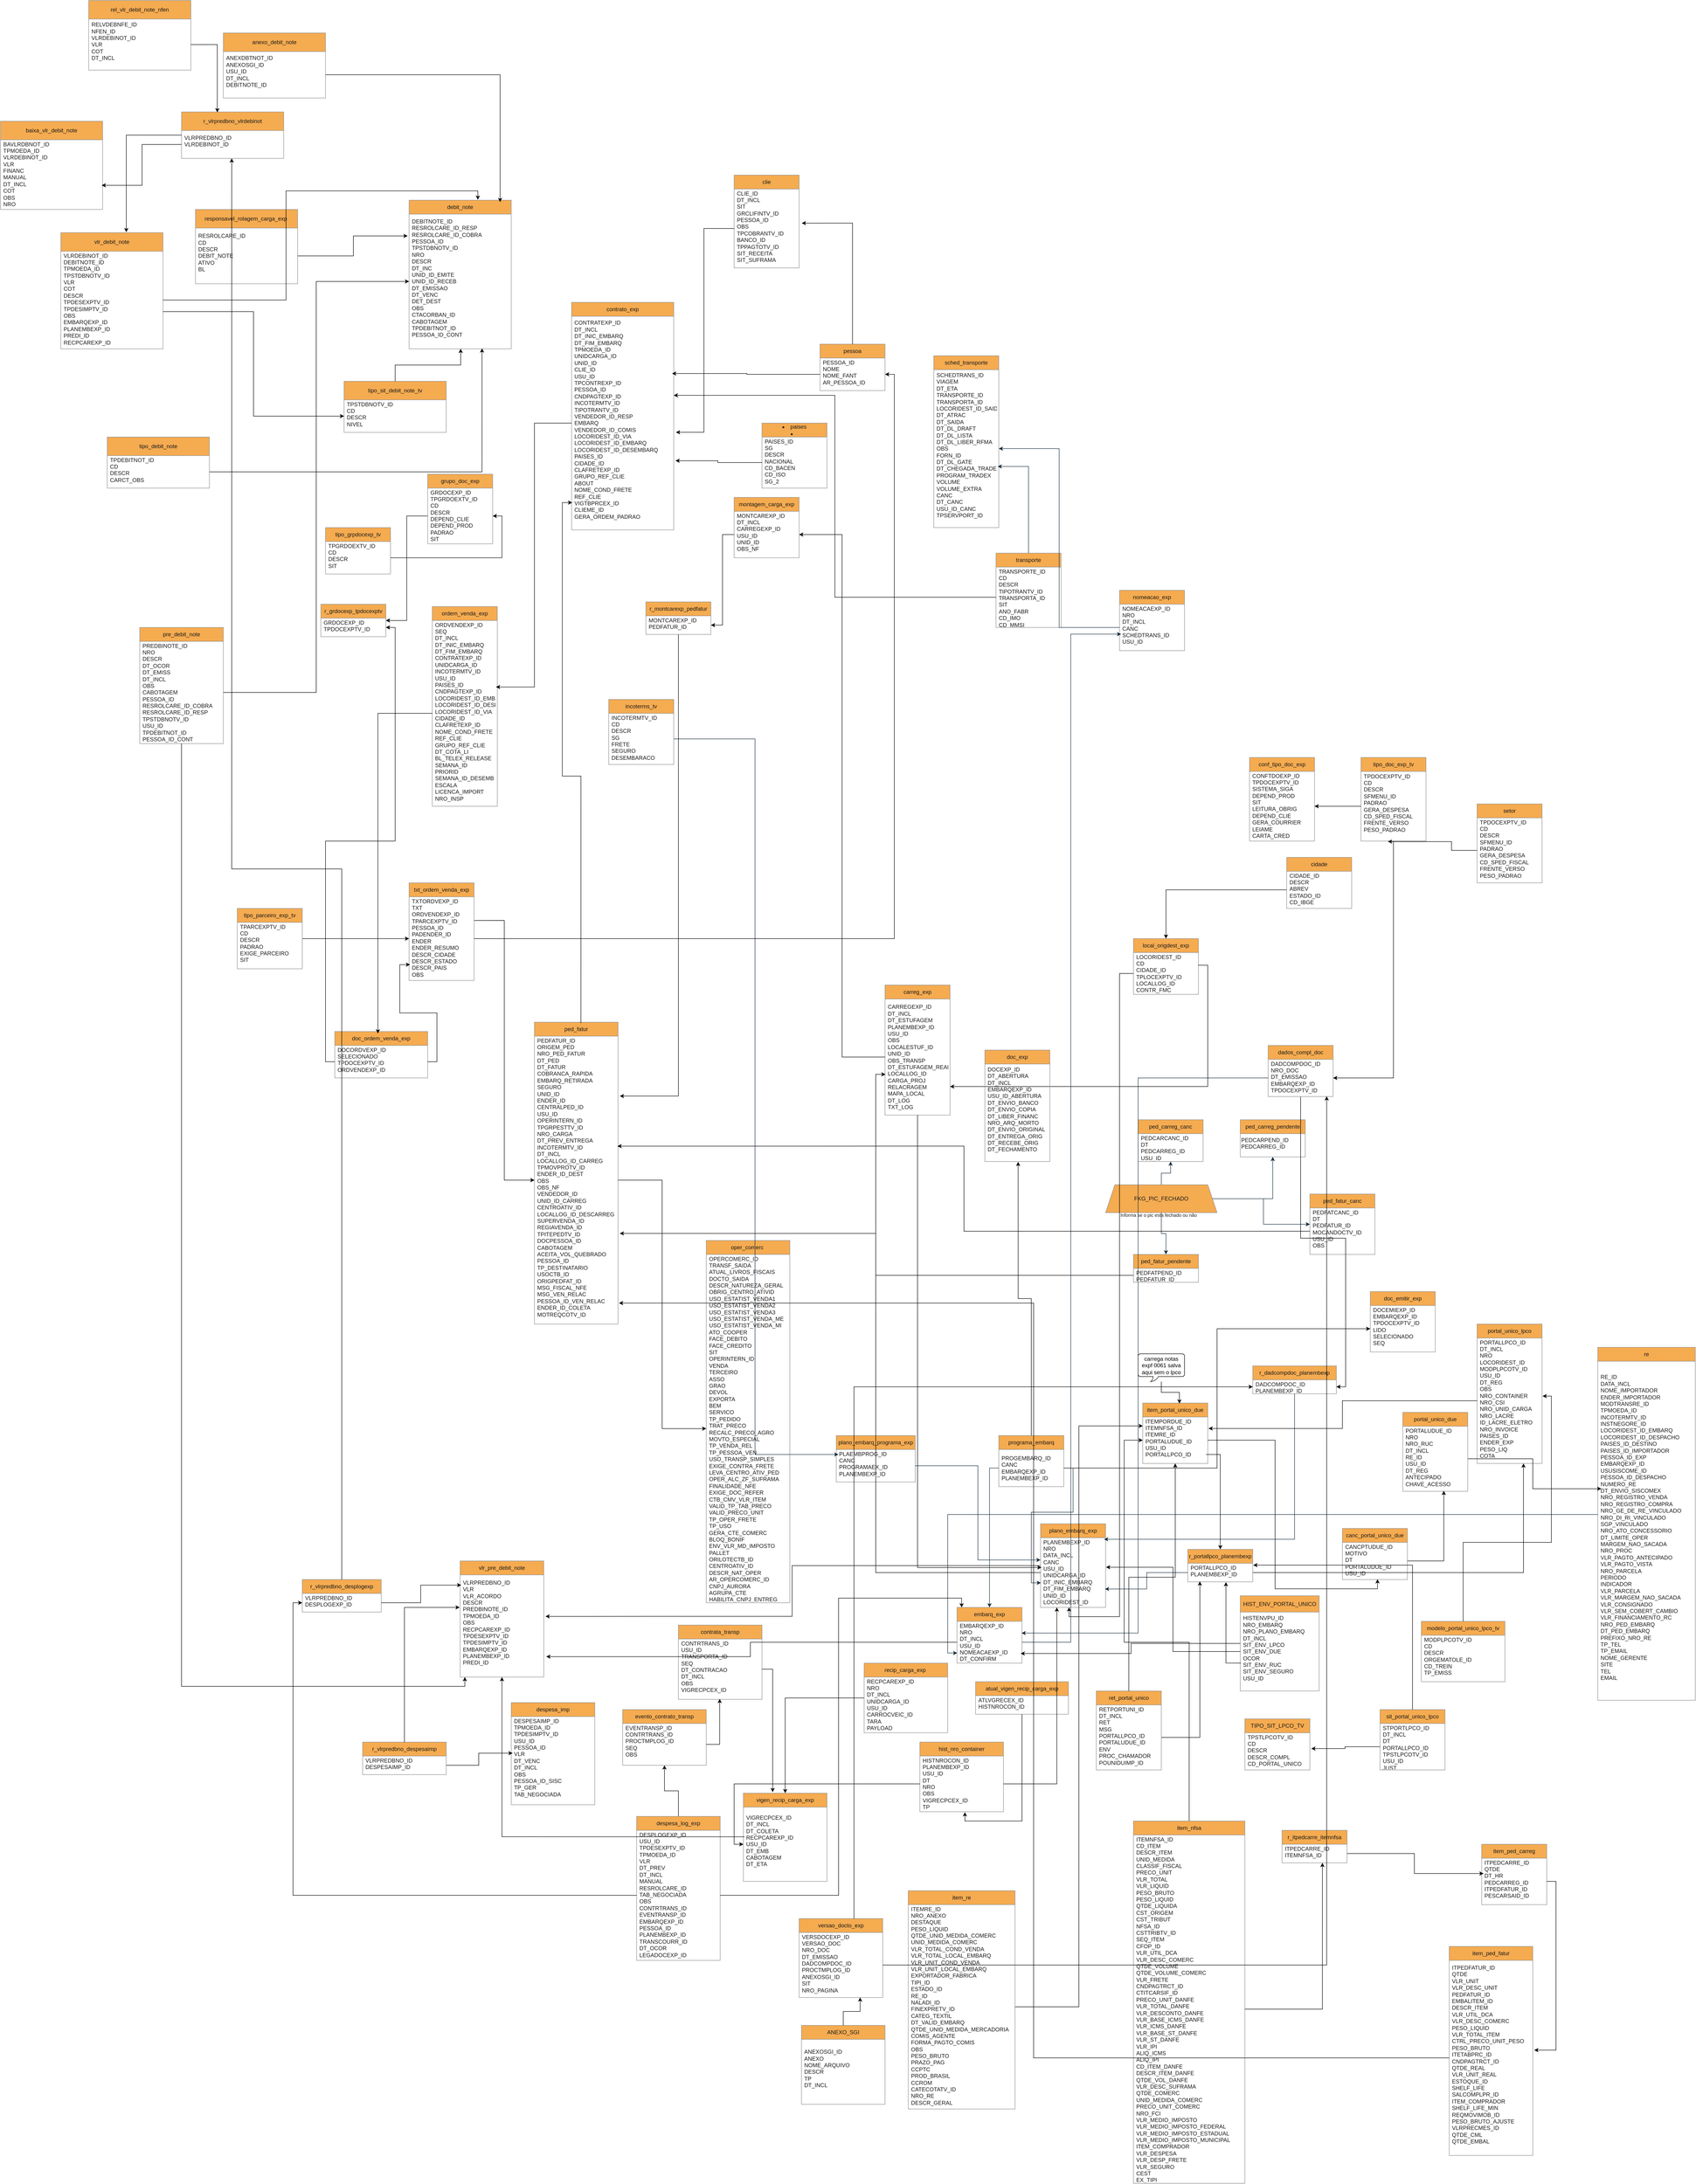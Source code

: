 <mxfile version="26.1.0">
  <diagram name="Página-1" id="adTXmYuTbM5MDjhpA_mE">
    <mxGraphModel dx="3820" dy="1787" grid="1" gridSize="10" guides="1" tooltips="1" connect="1" arrows="1" fold="1" page="1" pageScale="1" pageWidth="827" pageHeight="1169" math="0" shadow="0">
      <root>
        <mxCell id="0" />
        <mxCell id="1" parent="0" />
        <mxCell id="hjr0-9yeqz8_E8lbz6lB-1" value="embarq_exp" style="swimlane;fontStyle=0;childLayout=stackLayout;horizontal=1;startSize=30;horizontalStack=0;resizeParent=1;resizeParentMax=0;resizeLast=0;collapsible=1;marginBottom=0;whiteSpace=wrap;html=1;labelBackgroundColor=none;fillColor=#F5AB50;strokeColor=#909090;fontColor=#1A1A1A;" parent="1" vertex="1">
          <mxGeometry x="330" y="2300" width="140" height="120" as="geometry" />
        </mxCell>
        <mxCell id="hjr0-9yeqz8_E8lbz6lB-2" value="&lt;div&gt;EMBARQEXP_ID&amp;nbsp;&amp;nbsp;&lt;/div&gt;&lt;div&gt;NRO&amp;nbsp; &amp;nbsp; &amp;nbsp; &amp;nbsp; &amp;nbsp; &amp;nbsp;&lt;/div&gt;&lt;div&gt;DT_INCL&amp;nbsp; &amp;nbsp; &amp;nbsp; &amp;nbsp;&lt;/div&gt;&lt;div&gt;USU_ID&amp;nbsp; &amp;nbsp; &amp;nbsp; &amp;nbsp;&amp;nbsp;&lt;/div&gt;&lt;div&gt;NOMEACAEXP_ID&amp;nbsp;&lt;/div&gt;&lt;div&gt;DT_CONFIRM&amp;nbsp; &amp;nbsp;&amp;nbsp;&lt;/div&gt;&lt;div&gt;&lt;br&gt;&lt;/div&gt;" style="text;strokeColor=none;fillColor=none;align=left;verticalAlign=middle;spacingLeft=4;spacingRight=4;overflow=hidden;points=[[0,0.5],[1,0.5]];portConstraint=eastwest;rotatable=0;whiteSpace=wrap;html=1;labelBackgroundColor=none;fontColor=#1A1A1A;" parent="hjr0-9yeqz8_E8lbz6lB-1" vertex="1">
          <mxGeometry y="30" width="140" height="90" as="geometry" />
        </mxCell>
        <mxCell id="hjr0-9yeqz8_E8lbz6lB-5" value="programa_embarq" style="swimlane;fontStyle=0;childLayout=stackLayout;horizontal=1;startSize=30;horizontalStack=0;resizeParent=1;resizeParentMax=0;resizeLast=0;collapsible=1;marginBottom=0;whiteSpace=wrap;html=1;labelBackgroundColor=none;fillColor=#F5AB50;strokeColor=#909090;fontColor=#1A1A1A;" parent="1" vertex="1">
          <mxGeometry x="420" y="1930" width="140" height="110" as="geometry" />
        </mxCell>
        <mxCell id="hjr0-9yeqz8_E8lbz6lB-6" value="PROGEMBARQ_ID&#xa;CANC         &#xa;EMBARQEXP_ID &#xa;PLANEMBEXP_ID" style="text;strokeColor=none;fillColor=none;align=left;verticalAlign=middle;spacingLeft=4;spacingRight=4;overflow=hidden;points=[[0,0.5],[1,0.5]];portConstraint=eastwest;rotatable=0;whiteSpace=wrap;html=1;labelBackgroundColor=none;fontColor=#1A1A1A;" parent="hjr0-9yeqz8_E8lbz6lB-5" vertex="1">
          <mxGeometry y="30" width="140" height="80" as="geometry" />
        </mxCell>
        <mxCell id="XpTz7VHpz9d6Ny0t5UGZ-29" style="edgeStyle=orthogonalEdgeStyle;rounded=0;orthogonalLoop=1;jettySize=auto;html=1;entryX=1.021;entryY=0.406;entryDx=0;entryDy=0;entryPerimeter=0;" parent="1" source="hjr0-9yeqz8_E8lbz6lB-9" target="XpTz7VHpz9d6Ny0t5UGZ-25" edge="1">
          <mxGeometry relative="1" as="geometry">
            <mxPoint x="-1060" y="1529.692" as="targetPoint" />
          </mxGeometry>
        </mxCell>
        <mxCell id="hjr0-9yeqz8_E8lbz6lB-9" value="plano_embarq_exp" style="swimlane;fontStyle=0;childLayout=stackLayout;horizontal=1;startSize=30;horizontalStack=0;resizeParent=1;resizeParentMax=0;resizeLast=0;collapsible=1;marginBottom=0;whiteSpace=wrap;html=1;labelBackgroundColor=none;fillColor=#F5AB50;strokeColor=#909090;fontColor=#1A1A1A;" parent="1" vertex="1">
          <mxGeometry x="510" y="2120" width="140" height="180" as="geometry" />
        </mxCell>
        <mxCell id="hjr0-9yeqz8_E8lbz6lB-10" value="&lt;div&gt;PLANEMBEXP_ID&amp;nbsp;&lt;/div&gt;&lt;div&gt;NRO&amp;nbsp; &amp;nbsp; &amp;nbsp; &amp;nbsp; &amp;nbsp; &amp;nbsp;&lt;/div&gt;&lt;div&gt;DATA_INCL&amp;nbsp; &amp;nbsp; &amp;nbsp;&lt;/div&gt;&lt;div&gt;CANC&amp;nbsp; &amp;nbsp; &amp;nbsp; &amp;nbsp; &amp;nbsp;&amp;nbsp;&lt;/div&gt;&lt;div&gt;USU_ID&amp;nbsp; &amp;nbsp; &amp;nbsp; &amp;nbsp;&amp;nbsp;&lt;/div&gt;&lt;div&gt;UNIDCARGA_ID&amp;nbsp;&amp;nbsp;&lt;/div&gt;&lt;div&gt;DT_INIC_EMBARQ&lt;/div&gt;&lt;div&gt;DT_FIM_EMBARQ&amp;nbsp;&lt;/div&gt;&lt;div&gt;UNID_ID&amp;nbsp; &amp;nbsp; &amp;nbsp; &amp;nbsp;&lt;/div&gt;&lt;div&gt;LOCORIDEST_ID&amp;nbsp;&lt;/div&gt;&lt;div&gt;&lt;br&gt;&lt;/div&gt;" style="text;strokeColor=none;fillColor=none;align=left;verticalAlign=middle;spacingLeft=4;spacingRight=4;overflow=hidden;portConstraint=eastwest;rotatable=0;whiteSpace=wrap;html=1;labelBackgroundColor=none;fontColor=#1A1A1A;" parent="hjr0-9yeqz8_E8lbz6lB-9" vertex="1">
          <mxGeometry y="30" width="140" height="150" as="geometry" />
        </mxCell>
        <mxCell id="hjr0-9yeqz8_E8lbz6lB-13" value="carreg_exp" style="swimlane;fontStyle=0;childLayout=stackLayout;horizontal=1;startSize=30;horizontalStack=0;resizeParent=1;resizeParentMax=0;resizeLast=0;collapsible=1;marginBottom=0;whiteSpace=wrap;html=1;labelBackgroundColor=none;fillColor=#F5AB50;strokeColor=#909090;fontColor=#1A1A1A;" parent="1" vertex="1">
          <mxGeometry x="175" y="960" width="140" height="280" as="geometry" />
        </mxCell>
        <mxCell id="hjr0-9yeqz8_E8lbz6lB-14" value="CARREGEXP_ID     &#xa;DT_INCL          &#xa;DT_ESTUFAGEM     &#xa;PLANEMBEXP_ID    &#xa;USU_ID           &#xa;OBS              &#xa;LOCALESTUF_ID    &#xa;UNID_ID          &#xa;OBS_TRANSP       &#xa;DT_ESTUFAGEM_REAL&#xa;LOCALLOG_ID      &#xa;CARGA_PROJ       &#xa;RELACRAGEM       &#xa;MAPA_LOCAL       &#xa;DT_LOG           &#xa;TXT_LOG" style="text;strokeColor=none;fillColor=none;align=left;verticalAlign=middle;spacingLeft=4;spacingRight=4;overflow=hidden;points=[[0,0.5],[1,0.5]];portConstraint=eastwest;rotatable=0;whiteSpace=wrap;html=1;labelBackgroundColor=none;fontColor=#1A1A1A;" parent="hjr0-9yeqz8_E8lbz6lB-13" vertex="1">
          <mxGeometry y="30" width="140" height="250" as="geometry" />
        </mxCell>
        <mxCell id="hjr0-9yeqz8_E8lbz6lB-17" value="montagem_carga_exp" style="swimlane;fontStyle=0;childLayout=stackLayout;horizontal=1;startSize=30;horizontalStack=0;resizeParent=1;resizeParentMax=0;resizeLast=0;collapsible=1;marginBottom=0;whiteSpace=wrap;html=1;labelBackgroundColor=none;fillColor=#F5AB50;strokeColor=#909090;fontColor=#1A1A1A;" parent="1" vertex="1">
          <mxGeometry x="-150" y="-90" width="140" height="130" as="geometry" />
        </mxCell>
        <mxCell id="hjr0-9yeqz8_E8lbz6lB-18" value="&lt;div&gt;MONTCAREXP_ID&amp;nbsp;&lt;/div&gt;&lt;div&gt;DT_INCL&amp;nbsp; &amp;nbsp; &amp;nbsp; &amp;nbsp;&lt;/div&gt;&lt;div&gt;CARREGEXP_ID&amp;nbsp;&amp;nbsp;&lt;/div&gt;&lt;div&gt;USU_ID&amp;nbsp; &amp;nbsp; &amp;nbsp; &amp;nbsp;&amp;nbsp;&lt;/div&gt;&lt;div&gt;UNID_ID&amp;nbsp; &amp;nbsp; &amp;nbsp; &amp;nbsp;&lt;/div&gt;&lt;div&gt;OBS_NF&amp;nbsp; &amp;nbsp; &amp;nbsp; &amp;nbsp;&amp;nbsp;&lt;/div&gt;&lt;div&gt;&lt;br&gt;&lt;/div&gt;" style="text;strokeColor=none;fillColor=none;align=left;verticalAlign=middle;spacingLeft=4;spacingRight=4;overflow=hidden;points=[[0,0.5],[1,0.5]];portConstraint=eastwest;rotatable=0;whiteSpace=wrap;html=1;labelBackgroundColor=none;fontColor=#1A1A1A;" parent="hjr0-9yeqz8_E8lbz6lB-17" vertex="1">
          <mxGeometry y="30" width="140" height="100" as="geometry" />
        </mxCell>
        <mxCell id="hjr0-9yeqz8_E8lbz6lB-21" value="r_montcarexp_pedfatur" style="swimlane;fontStyle=0;childLayout=stackLayout;horizontal=1;startSize=30;horizontalStack=0;resizeParent=1;resizeParentMax=0;resizeLast=0;collapsible=1;marginBottom=0;whiteSpace=wrap;html=1;labelBackgroundColor=none;fillColor=#F5AB50;strokeColor=#909090;fontColor=#1A1A1A;" parent="1" vertex="1">
          <mxGeometry x="-340" y="135" width="140" height="70" as="geometry" />
        </mxCell>
        <mxCell id="hjr0-9yeqz8_E8lbz6lB-22" value="&lt;div&gt;MONTCAREXP_ID&lt;/div&gt;&lt;div&gt;PEDFATUR_ID&amp;nbsp;&amp;nbsp;&lt;/div&gt;&lt;div&gt;&lt;br&gt;&lt;/div&gt;" style="text;strokeColor=none;fillColor=none;align=left;verticalAlign=middle;spacingLeft=4;spacingRight=4;overflow=hidden;points=[[0,0.5],[1,0.5]];portConstraint=eastwest;rotatable=0;whiteSpace=wrap;html=1;labelBackgroundColor=none;fontColor=#1A1A1A;" parent="hjr0-9yeqz8_E8lbz6lB-21" vertex="1">
          <mxGeometry y="30" width="140" height="40" as="geometry" />
        </mxCell>
        <mxCell id="hjr0-9yeqz8_E8lbz6lB-25" value="ped_fatur" style="swimlane;fontStyle=0;childLayout=stackLayout;horizontal=1;startSize=30;horizontalStack=0;resizeParent=1;resizeParentMax=0;resizeLast=0;collapsible=1;marginBottom=0;whiteSpace=wrap;html=1;labelBackgroundColor=none;fillColor=#F5AB50;strokeColor=#909090;fontColor=#1A1A1A;" parent="1" vertex="1">
          <mxGeometry x="-580" y="1040" width="180" height="650" as="geometry" />
        </mxCell>
        <mxCell id="hjr0-9yeqz8_E8lbz6lB-26" value="&lt;div&gt;PEDFATUR_ID&amp;nbsp; &amp;nbsp; &amp;nbsp; &amp;nbsp; &amp;nbsp;&amp;nbsp;&lt;/div&gt;&lt;div&gt;ORIGEM_PED&amp;nbsp; &amp;nbsp; &amp;nbsp; &amp;nbsp; &amp;nbsp; &amp;nbsp;&lt;/div&gt;&lt;div&gt;NRO_PED_FATUR&amp;nbsp; &amp;nbsp; &amp;nbsp; &amp;nbsp;&amp;nbsp;&lt;/div&gt;&lt;div&gt;DT_PED&amp;nbsp; &amp;nbsp; &amp;nbsp; &amp;nbsp; &amp;nbsp; &amp;nbsp; &amp;nbsp; &amp;nbsp;&lt;/div&gt;&lt;div&gt;DT_FATUR&amp;nbsp; &amp;nbsp; &amp;nbsp; &amp;nbsp; &amp;nbsp; &amp;nbsp; &amp;nbsp;&lt;/div&gt;&lt;div&gt;COBRANCA_RAPIDA&amp;nbsp; &amp;nbsp;&lt;/div&gt;&lt;div&gt;EMBARQ_RETIRADA&amp;nbsp; &amp;nbsp;&lt;/div&gt;&lt;div&gt;SEGURO&amp;nbsp; &amp;nbsp; &amp;nbsp; &amp;nbsp; &amp;nbsp; &amp;nbsp; &amp;nbsp; &amp;nbsp;&lt;/div&gt;&lt;div&gt;UNID_ID&amp;nbsp; &amp;nbsp; &amp;nbsp; &amp;nbsp; &amp;nbsp; &amp;nbsp; &amp;nbsp;&amp;nbsp;&lt;/div&gt;&lt;div&gt;ENDER_ID&amp;nbsp; &amp;nbsp; &amp;nbsp; &amp;nbsp; &amp;nbsp; &amp;nbsp; &amp;nbsp;&lt;/div&gt;&lt;div&gt;CENTRALPED_ID&amp;nbsp; &amp;nbsp; &amp;nbsp; &amp;nbsp;&amp;nbsp;&lt;/div&gt;&lt;div&gt;USU_ID&amp;nbsp; &amp;nbsp; &amp;nbsp; &amp;nbsp; &amp;nbsp; &amp;nbsp; &amp;nbsp; &amp;nbsp;&lt;/div&gt;&lt;div&gt;OPERINTERN_ID&amp;nbsp; &amp;nbsp; &amp;nbsp; &amp;nbsp;&amp;nbsp;&lt;/div&gt;&lt;div&gt;TPGRPESTTV_ID&amp;nbsp; &amp;nbsp; &amp;nbsp; &amp;nbsp;&amp;nbsp;&lt;/div&gt;&lt;div&gt;NRO_CARGA&amp;nbsp; &amp;nbsp; &amp;nbsp; &amp;nbsp; &amp;nbsp; &amp;nbsp;&amp;nbsp;&lt;/div&gt;&lt;div&gt;DT_PREV_ENTREGA&amp;nbsp; &amp;nbsp;&lt;/div&gt;&lt;div&gt;INCOTERMTV_ID&amp;nbsp; &amp;nbsp; &amp;nbsp; &amp;nbsp;&amp;nbsp;&lt;/div&gt;&lt;div&gt;DT_INCL&amp;nbsp; &amp;nbsp; &amp;nbsp; &amp;nbsp; &amp;nbsp; &amp;nbsp; &amp;nbsp;&amp;nbsp;&lt;/div&gt;&lt;div&gt;LOCALLOG_ID_CARREG&amp;nbsp;&amp;nbsp;&lt;/div&gt;&lt;div&gt;TPMOVPROTV_ID&amp;nbsp; &amp;nbsp; &amp;nbsp; &amp;nbsp;&amp;nbsp;&lt;/div&gt;&lt;div&gt;ENDER_ID_DEST&amp;nbsp; &amp;nbsp; &amp;nbsp; &amp;nbsp;&amp;nbsp;&lt;/div&gt;&lt;div&gt;OBS&amp;nbsp; &amp;nbsp; &amp;nbsp; &amp;nbsp; &amp;nbsp; &amp;nbsp; &amp;nbsp; &amp;nbsp; &amp;nbsp;&amp;nbsp;&lt;/div&gt;&lt;div&gt;OBS_NF&amp;nbsp; &amp;nbsp; &amp;nbsp; &amp;nbsp; &amp;nbsp; &amp;nbsp; &amp;nbsp; &amp;nbsp;&lt;/div&gt;&lt;div&gt;VENDEDOR_ID&amp;nbsp; &amp;nbsp; &amp;nbsp; &amp;nbsp; &amp;nbsp;&amp;nbsp;&lt;/div&gt;&lt;div&gt;UNID_ID_CARREG&amp;nbsp; &amp;nbsp; &amp;nbsp; &amp;nbsp;&lt;/div&gt;&lt;div&gt;CENTROATIV_ID&amp;nbsp; &amp;nbsp; &amp;nbsp; &amp;nbsp;&amp;nbsp;&lt;/div&gt;&lt;div&gt;LOCALLOG_ID_DESCARREG&lt;/div&gt;&lt;div&gt;SUPERVENDA_ID&amp;nbsp; &amp;nbsp; &amp;nbsp; &amp;nbsp;&amp;nbsp;&lt;/div&gt;&lt;div&gt;REGIAVENDA_ID&amp;nbsp; &amp;nbsp; &amp;nbsp; &amp;nbsp;&amp;nbsp;&lt;/div&gt;&lt;div&gt;TPITEPEDTV_ID&amp;nbsp; &amp;nbsp; &amp;nbsp; &amp;nbsp;&amp;nbsp;&lt;/div&gt;&lt;div&gt;DOCPESSOA_ID&amp;nbsp; &amp;nbsp; &amp;nbsp; &amp;nbsp; &amp;nbsp;&lt;/div&gt;&lt;div&gt;CABOTAGEM&amp;nbsp; &amp;nbsp; &amp;nbsp; &amp;nbsp; &amp;nbsp; &amp;nbsp;&amp;nbsp;&lt;/div&gt;&lt;div&gt;ACEITA_VOL_QUEBRADO&amp;nbsp;&amp;nbsp;&lt;/div&gt;&lt;div&gt;PESSOA_ID&amp;nbsp; &amp;nbsp; &amp;nbsp; &amp;nbsp; &amp;nbsp; &amp;nbsp;&amp;nbsp;&lt;/div&gt;&lt;div&gt;TP_DESTINATARIO&amp;nbsp; &amp;nbsp; &amp;nbsp;&amp;nbsp;&lt;/div&gt;&lt;div&gt;USOCTB_ID&amp;nbsp; &amp;nbsp; &amp;nbsp; &amp;nbsp; &amp;nbsp; &amp;nbsp;&amp;nbsp;&lt;/div&gt;&lt;div&gt;ORIGPEDFAT_ID&amp;nbsp; &amp;nbsp; &amp;nbsp; &amp;nbsp;&amp;nbsp;&lt;/div&gt;&lt;div&gt;MSG_FISCAL_NFE&amp;nbsp; &amp;nbsp; &amp;nbsp;&amp;nbsp;&lt;/div&gt;&lt;div&gt;MSG_VEN_RELAC&amp;nbsp; &amp;nbsp; &amp;nbsp; &amp;nbsp;&lt;/div&gt;&lt;div&gt;PESSOA_ID_VEN_RELAC&amp;nbsp;&amp;nbsp;&lt;/div&gt;&lt;div&gt;ENDER_ID_COLETA&amp;nbsp; &amp;nbsp;&amp;nbsp;&lt;/div&gt;&lt;div&gt;MOTREQCOTV_ID&amp;nbsp; &amp;nbsp; &amp;nbsp; &amp;nbsp;&amp;nbsp;&lt;/div&gt;&lt;div&gt;&lt;br&gt;&lt;/div&gt;" style="text;strokeColor=none;fillColor=none;align=left;verticalAlign=middle;spacingLeft=4;spacingRight=4;overflow=hidden;points=[[0,0.5],[1,0.5]];portConstraint=eastwest;rotatable=0;whiteSpace=wrap;html=1;labelBackgroundColor=none;fontColor=#1A1A1A;" parent="hjr0-9yeqz8_E8lbz6lB-25" vertex="1">
          <mxGeometry y="30" width="180" height="620" as="geometry" />
        </mxCell>
        <mxCell id="hjr0-9yeqz8_E8lbz6lB-29" value="oper_comerc&amp;nbsp;" style="swimlane;fontStyle=0;childLayout=stackLayout;horizontal=1;startSize=30;horizontalStack=0;resizeParent=1;resizeParentMax=0;resizeLast=0;collapsible=1;marginBottom=0;whiteSpace=wrap;html=1;labelBackgroundColor=none;fillColor=#F5AB50;strokeColor=#909090;fontColor=#1A1A1A;" parent="1" vertex="1">
          <mxGeometry x="-210" y="1510" width="180" height="780" as="geometry" />
        </mxCell>
        <mxCell id="hjr0-9yeqz8_E8lbz6lB-30" value="&lt;div&gt;OPERCOMERC_ID&amp;nbsp; &amp;nbsp; &amp;nbsp; &amp;nbsp;&amp;nbsp;&lt;/div&gt;&lt;div&gt;TRANSF_SAIDA&amp;nbsp; &amp;nbsp; &amp;nbsp; &amp;nbsp; &amp;nbsp;&lt;/div&gt;&lt;div&gt;ATUAL_LIVROS_FISCAIS&amp;nbsp;&lt;/div&gt;&lt;div&gt;DOCTO_SAIDA&amp;nbsp; &amp;nbsp; &amp;nbsp; &amp;nbsp; &amp;nbsp;&amp;nbsp;&lt;/div&gt;&lt;div&gt;DESCR_NATUREZA_GERAL&amp;nbsp;&lt;/div&gt;&lt;div&gt;OBRIG_CENTRO_ATIVID&amp;nbsp;&amp;nbsp;&lt;/div&gt;&lt;div&gt;USO_ESTATIST_VENDA1&amp;nbsp;&amp;nbsp;&lt;/div&gt;&lt;div&gt;USO_ESTATIST_VENDA2&amp;nbsp;&amp;nbsp;&lt;/div&gt;&lt;div&gt;USO_ESTATIST_VENDA3&amp;nbsp;&amp;nbsp;&lt;/div&gt;&lt;div&gt;USO_ESTATIST_VENDA_ME&lt;/div&gt;&lt;div&gt;USO_ESTATIST_VENDA_MI&lt;/div&gt;&lt;div&gt;ATO_COOPER&amp;nbsp; &amp;nbsp; &amp;nbsp; &amp;nbsp; &amp;nbsp; &amp;nbsp;&lt;/div&gt;&lt;div&gt;FACE_DEBITO&amp;nbsp; &amp;nbsp; &amp;nbsp; &amp;nbsp; &amp;nbsp;&amp;nbsp;&lt;/div&gt;&lt;div&gt;FACE_CREDITO&amp;nbsp; &amp;nbsp; &amp;nbsp; &amp;nbsp; &amp;nbsp;&lt;/div&gt;&lt;div&gt;SIT&amp;nbsp; &amp;nbsp; &amp;nbsp; &amp;nbsp; &amp;nbsp; &amp;nbsp; &amp;nbsp; &amp;nbsp; &amp;nbsp;&amp;nbsp;&lt;/div&gt;&lt;div&gt;OPERINTERN_ID&amp;nbsp; &amp;nbsp; &amp;nbsp; &amp;nbsp;&amp;nbsp;&lt;/div&gt;&lt;div&gt;VENDA&amp;nbsp; &amp;nbsp; &amp;nbsp; &amp;nbsp; &amp;nbsp; &amp;nbsp; &amp;nbsp; &amp;nbsp;&amp;nbsp;&lt;/div&gt;&lt;div&gt;TERCEIRO&amp;nbsp; &amp;nbsp; &amp;nbsp; &amp;nbsp; &amp;nbsp; &amp;nbsp; &amp;nbsp;&lt;/div&gt;&lt;div&gt;ASSO&amp;nbsp; &amp;nbsp; &amp;nbsp; &amp;nbsp; &amp;nbsp; &amp;nbsp; &amp;nbsp; &amp;nbsp; &amp;nbsp;&lt;/div&gt;&lt;div&gt;GRAO&amp;nbsp; &amp;nbsp; &amp;nbsp; &amp;nbsp; &amp;nbsp; &amp;nbsp; &amp;nbsp; &amp;nbsp; &amp;nbsp;&lt;/div&gt;&lt;div&gt;DEVOL&amp;nbsp; &amp;nbsp; &amp;nbsp; &amp;nbsp; &amp;nbsp; &amp;nbsp; &amp;nbsp; &amp;nbsp;&amp;nbsp;&lt;/div&gt;&lt;div&gt;EXPORTA&amp;nbsp; &amp;nbsp; &amp;nbsp; &amp;nbsp; &amp;nbsp; &amp;nbsp; &amp;nbsp;&amp;nbsp;&lt;/div&gt;&lt;div&gt;BEM&amp;nbsp; &amp;nbsp; &amp;nbsp; &amp;nbsp; &amp;nbsp; &amp;nbsp; &amp;nbsp; &amp;nbsp; &amp;nbsp;&amp;nbsp;&lt;/div&gt;&lt;div&gt;SERVICO&amp;nbsp; &amp;nbsp; &amp;nbsp; &amp;nbsp; &amp;nbsp; &amp;nbsp; &amp;nbsp;&amp;nbsp;&lt;/div&gt;&lt;div&gt;TP_PEDIDO&amp;nbsp; &amp;nbsp; &amp;nbsp; &amp;nbsp; &amp;nbsp; &amp;nbsp;&amp;nbsp;&lt;/div&gt;&lt;div&gt;TRAT_PRECO&amp;nbsp; &amp;nbsp; &amp;nbsp; &amp;nbsp; &amp;nbsp; &amp;nbsp;&lt;/div&gt;&lt;div&gt;RECALC_PRECO_AGRO&amp;nbsp;&amp;nbsp;&lt;/div&gt;&lt;div&gt;MOVTO_ESPECIAL&amp;nbsp; &amp;nbsp; &amp;nbsp;&amp;nbsp;&lt;/div&gt;&lt;div&gt;TP_VENDA_REL&amp;nbsp; &amp;nbsp; &amp;nbsp; &amp;nbsp; &amp;nbsp;&lt;/div&gt;&lt;div&gt;TP_PESSOA_VEN&amp;nbsp; &amp;nbsp; &amp;nbsp; &amp;nbsp;&amp;nbsp;&lt;/div&gt;&lt;div&gt;USO_TRANSP_SIMPLES&amp;nbsp;&amp;nbsp;&lt;/div&gt;&lt;div&gt;EXIGE_CONTRA_FRETE&amp;nbsp;&amp;nbsp;&lt;/div&gt;&lt;div&gt;LEVA_CENTRO_ATIV_PED&amp;nbsp;&lt;/div&gt;&lt;div&gt;OPER_ALC_ZF_SUFRAMA&amp;nbsp;&amp;nbsp;&lt;/div&gt;&lt;div&gt;FINALIDADE_NFE&amp;nbsp; &amp;nbsp; &amp;nbsp; &amp;nbsp;&lt;/div&gt;&lt;div&gt;EXIGE_DOC_REFER&amp;nbsp; &amp;nbsp;&lt;/div&gt;&lt;div&gt;CTB_CMV_VLR_ITEM&amp;nbsp;&amp;nbsp;&lt;/div&gt;&lt;div&gt;VALID_TP_TAB_PRECO&amp;nbsp;&amp;nbsp;&lt;/div&gt;&lt;div&gt;VALID_PRECO_UNIT&amp;nbsp; &amp;nbsp;&lt;/div&gt;&lt;div&gt;TP_OPER_FRETE&amp;nbsp; &amp;nbsp; &amp;nbsp; &amp;nbsp;&amp;nbsp;&lt;/div&gt;&lt;div&gt;TP_USO&amp;nbsp; &amp;nbsp; &amp;nbsp; &amp;nbsp; &amp;nbsp; &amp;nbsp; &amp;nbsp; &amp;nbsp;&lt;/div&gt;&lt;div&gt;GERA_CTE_COMERC&amp;nbsp;&amp;nbsp;&lt;/div&gt;&lt;div&gt;BLOQ_BONIF&amp;nbsp; &amp;nbsp; &amp;nbsp; &amp;nbsp; &amp;nbsp; &amp;nbsp;&lt;/div&gt;&lt;div&gt;ENV_VLR_MD_IMPOSTO&amp;nbsp;&amp;nbsp;&lt;/div&gt;&lt;div&gt;PALLET&amp;nbsp; &amp;nbsp; &amp;nbsp; &amp;nbsp; &amp;nbsp; &amp;nbsp; &amp;nbsp; &amp;nbsp;&lt;/div&gt;&lt;div&gt;ORILOTECTB_ID&amp;nbsp; &amp;nbsp; &amp;nbsp; &amp;nbsp;&amp;nbsp;&lt;/div&gt;&lt;div&gt;CENTROATIV_ID&amp;nbsp; &amp;nbsp; &amp;nbsp; &amp;nbsp;&amp;nbsp;&lt;/div&gt;&lt;div&gt;DESCR_NAT_OPER&amp;nbsp; &amp;nbsp; &amp;nbsp;&lt;/div&gt;&lt;div&gt;AR_OPERCOMERC_ID&amp;nbsp;&amp;nbsp;&lt;/div&gt;&lt;div&gt;CNPJ_AURORA&amp;nbsp; &amp;nbsp; &amp;nbsp; &amp;nbsp; &amp;nbsp;&amp;nbsp;&lt;/div&gt;&lt;div&gt;AGRUPA_CTE&amp;nbsp; &amp;nbsp; &amp;nbsp; &amp;nbsp; &amp;nbsp; &amp;nbsp;&lt;/div&gt;&lt;div&gt;HABILITA_CNPJ_ENTREG&amp;nbsp;&lt;/div&gt;&lt;div&gt;&lt;br&gt;&lt;/div&gt;" style="text;strokeColor=none;fillColor=none;align=left;verticalAlign=middle;spacingLeft=4;spacingRight=4;overflow=hidden;points=[[0,0.5],[1,0.5]];portConstraint=eastwest;rotatable=0;whiteSpace=wrap;html=1;labelBackgroundColor=none;fontColor=#1A1A1A;" parent="hjr0-9yeqz8_E8lbz6lB-29" vertex="1">
          <mxGeometry y="30" width="180" height="750" as="geometry" />
        </mxCell>
        <mxCell id="hjr0-9yeqz8_E8lbz6lB-33" value="ped_fatur_canc" style="swimlane;fontStyle=0;childLayout=stackLayout;horizontal=1;startSize=30;horizontalStack=0;resizeParent=1;resizeParentMax=0;resizeLast=0;collapsible=1;marginBottom=0;whiteSpace=wrap;html=1;labelBackgroundColor=none;fillColor=#F5AB50;strokeColor=#909090;fontColor=#1A1A1A;" parent="1" vertex="1">
          <mxGeometry x="1090" y="1410" width="140" height="130" as="geometry" />
        </mxCell>
        <mxCell id="hjr0-9yeqz8_E8lbz6lB-34" value="&lt;div&gt;PEDFATCANC_ID&lt;/div&gt;&lt;div&gt;DT&amp;nbsp; &amp;nbsp; &amp;nbsp; &amp;nbsp; &amp;nbsp; &amp;nbsp;&lt;/div&gt;&lt;div&gt;PEDFATUR_ID&amp;nbsp;&amp;nbsp;&lt;/div&gt;&lt;div&gt;MOCANDOCTV_ID&lt;/div&gt;&lt;div&gt;USU_ID&amp;nbsp; &amp;nbsp; &amp;nbsp; &amp;nbsp;&lt;/div&gt;&lt;div&gt;OBS&amp;nbsp; &amp;nbsp; &amp;nbsp; &amp;nbsp; &amp;nbsp;&amp;nbsp;&lt;/div&gt;&lt;div&gt;&lt;br&gt;&lt;/div&gt;" style="text;strokeColor=none;fillColor=none;align=left;verticalAlign=middle;spacingLeft=4;spacingRight=4;overflow=hidden;points=[[0,0.5],[1,0.5]];portConstraint=eastwest;rotatable=0;whiteSpace=wrap;html=1;labelBackgroundColor=none;fontColor=#1A1A1A;" parent="hjr0-9yeqz8_E8lbz6lB-33" vertex="1">
          <mxGeometry y="30" width="140" height="100" as="geometry" />
        </mxCell>
        <mxCell id="hjr0-9yeqz8_E8lbz6lB-37" value="ped_fatur_pendente" style="swimlane;fontStyle=0;childLayout=stackLayout;horizontal=1;startSize=30;horizontalStack=0;resizeParent=1;resizeParentMax=0;resizeLast=0;collapsible=1;marginBottom=0;whiteSpace=wrap;html=1;labelBackgroundColor=none;fillColor=#F5AB50;strokeColor=#909090;fontColor=#1A1A1A;" parent="1" vertex="1">
          <mxGeometry x="710" y="1540" width="140" height="60" as="geometry" />
        </mxCell>
        <mxCell id="hjr0-9yeqz8_E8lbz6lB-38" value="&lt;div&gt;PEDFATPEND_ID&lt;/div&gt;&lt;div&gt;PEDFATUR_ID&amp;nbsp;&amp;nbsp;&lt;/div&gt;&lt;div&gt;&lt;br&gt;&lt;/div&gt;" style="text;strokeColor=none;fillColor=none;align=left;verticalAlign=middle;spacingLeft=4;spacingRight=4;overflow=hidden;points=[[0,0.5],[1,0.5]];portConstraint=eastwest;rotatable=0;whiteSpace=wrap;html=1;labelBackgroundColor=none;fontColor=#1A1A1A;" parent="hjr0-9yeqz8_E8lbz6lB-37" vertex="1">
          <mxGeometry y="30" width="140" height="30" as="geometry" />
        </mxCell>
        <mxCell id="hjr0-9yeqz8_E8lbz6lB-41" value="ped_carreg_canc" style="swimlane;fontStyle=0;childLayout=stackLayout;horizontal=1;startSize=30;horizontalStack=0;resizeParent=1;resizeParentMax=0;resizeLast=0;collapsible=1;marginBottom=0;whiteSpace=wrap;html=1;labelBackgroundColor=none;fillColor=#F5AB50;strokeColor=#909090;fontColor=#1A1A1A;" parent="1" vertex="1">
          <mxGeometry x="720" y="1250" width="140" height="90" as="geometry" />
        </mxCell>
        <mxCell id="hjr0-9yeqz8_E8lbz6lB-42" value="&lt;div&gt;PEDCARCANC_ID&lt;/div&gt;&lt;div&gt;DT&amp;nbsp; &amp;nbsp; &amp;nbsp; &amp;nbsp; &amp;nbsp; &amp;nbsp;&lt;/div&gt;&lt;div&gt;PEDCARREG_ID&amp;nbsp;&lt;/div&gt;&lt;div&gt;USU_ID&amp;nbsp; &amp;nbsp; &amp;nbsp; &amp;nbsp;&lt;/div&gt;&lt;div&gt;&lt;br&gt;&lt;/div&gt;" style="text;strokeColor=none;fillColor=none;align=left;verticalAlign=middle;spacingLeft=4;spacingRight=4;overflow=hidden;points=[[0,0.5],[1,0.5]];portConstraint=eastwest;rotatable=0;whiteSpace=wrap;html=1;labelBackgroundColor=none;fontColor=#1A1A1A;" parent="hjr0-9yeqz8_E8lbz6lB-41" vertex="1">
          <mxGeometry y="30" width="140" height="60" as="geometry" />
        </mxCell>
        <mxCell id="hjr0-9yeqz8_E8lbz6lB-45" value="ped_carreg_pendente" style="swimlane;fontStyle=0;childLayout=stackLayout;horizontal=1;startSize=30;horizontalStack=0;resizeParent=1;resizeParentMax=0;resizeLast=0;collapsible=1;marginBottom=0;whiteSpace=wrap;html=1;labelBackgroundColor=none;fillColor=#F5AB50;strokeColor=#909090;fontColor=#1A1A1A;" parent="1" vertex="1">
          <mxGeometry x="940" y="1250" width="140" height="80" as="geometry" />
        </mxCell>
        <mxCell id="hjr0-9yeqz8_E8lbz6lB-159" value="PEDCARPEND_ID&#xa;PEDCARREG_ID" style="text;whiteSpace=wrap;labelBackgroundColor=none;fontColor=#1A1A1A;" parent="hjr0-9yeqz8_E8lbz6lB-45" vertex="1">
          <mxGeometry y="30" width="140" height="50" as="geometry" />
        </mxCell>
        <mxCell id="hjr0-9yeqz8_E8lbz6lB-51" style="edgeStyle=orthogonalEdgeStyle;rounded=0;orthogonalLoop=1;jettySize=auto;html=1;labelBackgroundColor=none;strokeColor=#182E3E;fontColor=default;" parent="1" source="hjr0-9yeqz8_E8lbz6lB-49" target="hjr0-9yeqz8_E8lbz6lB-41" edge="1">
          <mxGeometry relative="1" as="geometry" />
        </mxCell>
        <mxCell id="hjr0-9yeqz8_E8lbz6lB-53" style="edgeStyle=orthogonalEdgeStyle;rounded=0;orthogonalLoop=1;jettySize=auto;html=1;labelBackgroundColor=none;strokeColor=#182E3E;fontColor=default;" parent="1" source="hjr0-9yeqz8_E8lbz6lB-49" target="hjr0-9yeqz8_E8lbz6lB-33" edge="1">
          <mxGeometry relative="1" as="geometry" />
        </mxCell>
        <mxCell id="hjr0-9yeqz8_E8lbz6lB-49" value="FKG_PIC_FECHADO" style="shape=trapezoid;perimeter=trapezoidPerimeter;whiteSpace=wrap;html=1;fixedSize=1;labelBackgroundColor=none;fillColor=#F5AB50;strokeColor=#909090;fontColor=#1A1A1A;" parent="1" vertex="1">
          <mxGeometry x="650" y="1390" width="240" height="60" as="geometry" />
        </mxCell>
        <mxCell id="hjr0-9yeqz8_E8lbz6lB-50" style="edgeStyle=orthogonalEdgeStyle;rounded=0;orthogonalLoop=1;jettySize=auto;html=1;labelBackgroundColor=none;strokeColor=#182E3E;fontColor=default;" parent="1" source="hjr0-9yeqz8_E8lbz6lB-49" target="hjr0-9yeqz8_E8lbz6lB-45" edge="1">
          <mxGeometry relative="1" as="geometry" />
        </mxCell>
        <mxCell id="hjr0-9yeqz8_E8lbz6lB-52" style="edgeStyle=orthogonalEdgeStyle;rounded=0;orthogonalLoop=1;jettySize=auto;html=1;labelBackgroundColor=none;strokeColor=#182E3E;fontColor=default;" parent="1" source="hjr0-9yeqz8_E8lbz6lB-49" target="hjr0-9yeqz8_E8lbz6lB-37" edge="1">
          <mxGeometry relative="1" as="geometry" />
        </mxCell>
        <mxCell id="hjr0-9yeqz8_E8lbz6lB-55" value="&lt;h1 style=&quot;text-align: justify; margin-top: 0px;&quot;&gt;&lt;span style=&quot;font-weight: normal;&quot;&gt;&lt;font style=&quot;font-size: 10px;&quot;&gt;Informa se o pic esta fechado ou não&lt;/font&gt;&lt;/span&gt;&lt;/h1&gt;" style="text;html=1;whiteSpace=wrap;overflow=hidden;rounded=0;labelBackgroundColor=none;fontColor=#1A1A1A;" parent="1" vertex="1">
          <mxGeometry x="680" y="1430" width="180" height="40" as="geometry" />
        </mxCell>
        <mxCell id="hjr0-9yeqz8_E8lbz6lB-56" value="plano_embarq_programa_exp" style="swimlane;fontStyle=0;childLayout=stackLayout;horizontal=1;startSize=30;horizontalStack=0;resizeParent=1;resizeParentMax=0;resizeLast=0;collapsible=1;marginBottom=0;whiteSpace=wrap;html=1;labelBackgroundColor=none;fillColor=#F5AB50;strokeColor=#909090;fontColor=#1A1A1A;" parent="1" vertex="1">
          <mxGeometry x="70" y="1930" width="170" height="100" as="geometry" />
        </mxCell>
        <mxCell id="hjr0-9yeqz8_E8lbz6lB-57" value="&lt;div&gt;PLAEMBPROG_ID&lt;/div&gt;&lt;div&gt;CANC&amp;nbsp; &amp;nbsp; &amp;nbsp; &amp;nbsp; &amp;nbsp;&lt;/div&gt;&lt;div&gt;PROGRAMAEX_ID&lt;/div&gt;&lt;div&gt;PLANEMBEXP_ID&lt;/div&gt;&lt;div&gt;&lt;br&gt;&lt;/div&gt;" style="text;strokeColor=none;fillColor=none;align=left;verticalAlign=middle;spacingLeft=4;spacingRight=4;overflow=hidden;points=[[0,0.5],[1,0.5]];portConstraint=eastwest;rotatable=0;whiteSpace=wrap;html=1;labelBackgroundColor=none;fontColor=#1A1A1A;" parent="hjr0-9yeqz8_E8lbz6lB-56" vertex="1">
          <mxGeometry y="30" width="170" height="70" as="geometry" />
        </mxCell>
        <mxCell id="hjr0-9yeqz8_E8lbz6lB-61" value="incoterms_tv" style="swimlane;fontStyle=0;childLayout=stackLayout;horizontal=1;startSize=30;horizontalStack=0;resizeParent=1;resizeParentMax=0;resizeLast=0;collapsible=1;marginBottom=0;whiteSpace=wrap;html=1;labelBackgroundColor=none;fillColor=#F5AB50;strokeColor=#909090;fontColor=#1A1A1A;" parent="1" vertex="1">
          <mxGeometry x="-420" y="345" width="140" height="140" as="geometry" />
        </mxCell>
        <mxCell id="hjr0-9yeqz8_E8lbz6lB-62" value="&lt;div&gt;&lt;div&gt;INCOTERMTV_ID&lt;/div&gt;&lt;div&gt;CD&amp;nbsp; &amp;nbsp; &amp;nbsp; &amp;nbsp; &amp;nbsp; &amp;nbsp;&lt;/div&gt;&lt;div&gt;DESCR&amp;nbsp; &amp;nbsp; &amp;nbsp; &amp;nbsp;&amp;nbsp;&lt;/div&gt;&lt;div&gt;SG&amp;nbsp; &amp;nbsp; &amp;nbsp; &amp;nbsp; &amp;nbsp; &amp;nbsp;&lt;/div&gt;&lt;div&gt;FRETE&amp;nbsp; &amp;nbsp; &amp;nbsp; &amp;nbsp;&amp;nbsp;&lt;/div&gt;&lt;div&gt;SEGURO&amp;nbsp; &amp;nbsp; &amp;nbsp; &amp;nbsp;&lt;/div&gt;&lt;div&gt;DESEMBARACO&amp;nbsp;&amp;nbsp;&lt;/div&gt;&lt;/div&gt;&lt;div&gt;&lt;br&gt;&lt;/div&gt;" style="text;strokeColor=none;fillColor=none;align=left;verticalAlign=middle;spacingLeft=4;spacingRight=4;overflow=hidden;points=[[0,0.5],[1,0.5]];portConstraint=eastwest;rotatable=0;whiteSpace=wrap;html=1;labelBackgroundColor=none;fontColor=#1A1A1A;" parent="hjr0-9yeqz8_E8lbz6lB-61" vertex="1">
          <mxGeometry y="30" width="140" height="110" as="geometry" />
        </mxCell>
        <mxCell id="hjr0-9yeqz8_E8lbz6lB-65" value="txt_ordem_venda_exp" style="swimlane;fontStyle=0;childLayout=stackLayout;horizontal=1;startSize=30;horizontalStack=0;resizeParent=1;resizeParentMax=0;resizeLast=0;collapsible=1;marginBottom=0;whiteSpace=wrap;html=1;labelBackgroundColor=none;fillColor=#F5AB50;strokeColor=#909090;fontColor=#1A1A1A;" parent="1" vertex="1">
          <mxGeometry x="-850" y="740" width="140" height="210" as="geometry" />
        </mxCell>
        <mxCell id="hjr0-9yeqz8_E8lbz6lB-66" value="&lt;div&gt;TXTORDVEXP_ID&amp;nbsp;&lt;/div&gt;&lt;div&gt;TXT&amp;nbsp; &amp;nbsp; &amp;nbsp; &amp;nbsp; &amp;nbsp; &amp;nbsp;&lt;/div&gt;&lt;div&gt;ORDVENDEXP_ID&amp;nbsp;&lt;/div&gt;&lt;div&gt;TPARCEXPTV_ID&amp;nbsp;&lt;/div&gt;&lt;div&gt;PESSOA_ID&amp;nbsp; &amp;nbsp; &amp;nbsp;&lt;/div&gt;&lt;div&gt;PADENDER_ID&amp;nbsp; &amp;nbsp;&lt;/div&gt;&lt;div&gt;ENDER&amp;nbsp; &amp;nbsp; &amp;nbsp; &amp;nbsp; &amp;nbsp;&lt;/div&gt;&lt;div&gt;ENDER_RESUMO&amp;nbsp;&amp;nbsp;&lt;/div&gt;&lt;div&gt;DESCR_CIDADE&amp;nbsp;&amp;nbsp;&lt;/div&gt;&lt;div&gt;DESCR_ESTADO&amp;nbsp;&amp;nbsp;&lt;/div&gt;&lt;div&gt;DESCR_PAIS&amp;nbsp; &amp;nbsp;&amp;nbsp;&lt;/div&gt;&lt;div&gt;OBS&amp;nbsp; &amp;nbsp; &amp;nbsp; &amp;nbsp; &amp;nbsp; &amp;nbsp;&lt;/div&gt;&lt;div&gt;&lt;br&gt;&lt;/div&gt;" style="text;strokeColor=none;fillColor=none;align=left;verticalAlign=middle;spacingLeft=4;spacingRight=4;overflow=hidden;points=[[0,0.5],[1,0.5]];portConstraint=eastwest;rotatable=0;whiteSpace=wrap;html=1;labelBackgroundColor=none;fontColor=#1A1A1A;" parent="hjr0-9yeqz8_E8lbz6lB-65" vertex="1">
          <mxGeometry y="30" width="140" height="180" as="geometry" />
        </mxCell>
        <mxCell id="j-2PiekXpVhj88xLtMZM-2" value="" style="edgeStyle=orthogonalEdgeStyle;rounded=0;orthogonalLoop=1;jettySize=auto;html=1;" parent="1" source="hjr0-9yeqz8_E8lbz6lB-69" target="hjr0-9yeqz8_E8lbz6lB-66" edge="1">
          <mxGeometry relative="1" as="geometry" />
        </mxCell>
        <mxCell id="hjr0-9yeqz8_E8lbz6lB-69" value="tipo_parceiro_exp_tv" style="swimlane;fontStyle=0;childLayout=stackLayout;horizontal=1;startSize=30;horizontalStack=0;resizeParent=1;resizeParentMax=0;resizeLast=0;collapsible=1;marginBottom=0;whiteSpace=wrap;html=1;labelBackgroundColor=none;fillColor=#F5AB50;strokeColor=#909090;fontColor=#1A1A1A;" parent="1" vertex="1">
          <mxGeometry x="-1220" y="795" width="140" height="130" as="geometry" />
        </mxCell>
        <mxCell id="hjr0-9yeqz8_E8lbz6lB-70" value="&lt;div&gt;TPARCEXPTV_ID&amp;nbsp;&amp;nbsp;&lt;/div&gt;&lt;div&gt;CD&amp;nbsp; &amp;nbsp; &amp;nbsp; &amp;nbsp; &amp;nbsp; &amp;nbsp; &amp;nbsp;&lt;/div&gt;&lt;div&gt;DESCR&amp;nbsp; &amp;nbsp; &amp;nbsp; &amp;nbsp; &amp;nbsp;&amp;nbsp;&lt;/div&gt;&lt;div&gt;PADRAO&amp;nbsp; &amp;nbsp; &amp;nbsp; &amp;nbsp; &amp;nbsp;&lt;/div&gt;&lt;div&gt;EXIGE_PARCEIRO&amp;nbsp;&lt;/div&gt;&lt;div&gt;SIT&amp;nbsp; &amp;nbsp; &amp;nbsp; &amp;nbsp; &amp;nbsp; &amp;nbsp;&amp;nbsp;&lt;/div&gt;&lt;div&gt;&lt;br&gt;&lt;/div&gt;" style="text;strokeColor=none;fillColor=none;align=left;verticalAlign=middle;spacingLeft=4;spacingRight=4;overflow=hidden;points=[[0,0.5],[1,0.5]];portConstraint=eastwest;rotatable=0;whiteSpace=wrap;html=1;labelBackgroundColor=none;fontColor=#1A1A1A;" parent="hjr0-9yeqz8_E8lbz6lB-69" vertex="1">
          <mxGeometry y="30" width="140" height="100" as="geometry" />
        </mxCell>
        <mxCell id="hjr0-9yeqz8_E8lbz6lB-73" value="pessoa" style="swimlane;fontStyle=0;childLayout=stackLayout;horizontal=1;startSize=30;horizontalStack=0;resizeParent=1;resizeParentMax=0;resizeLast=0;collapsible=1;marginBottom=0;whiteSpace=wrap;html=1;labelBackgroundColor=none;fillColor=#F5AB50;strokeColor=#909090;fontColor=#1A1A1A;" parent="1" vertex="1">
          <mxGeometry x="35" y="-420" width="140" height="100" as="geometry" />
        </mxCell>
        <mxCell id="hjr0-9yeqz8_E8lbz6lB-76" value="&lt;div&gt;PESSOA_ID&amp;nbsp; &amp;nbsp;&lt;/div&gt;&lt;div&gt;NOME&amp;nbsp; &amp;nbsp; &amp;nbsp; &amp;nbsp;&amp;nbsp;&lt;/div&gt;&lt;div&gt;NOME_FANT&amp;nbsp; &amp;nbsp;&lt;/div&gt;&lt;div&gt;AR_PESSOA_ID&lt;/div&gt;&lt;div&gt;&lt;br&gt;&lt;/div&gt;" style="text;strokeColor=none;fillColor=none;align=left;verticalAlign=middle;spacingLeft=4;spacingRight=4;overflow=hidden;points=[[0,0.5],[1,0.5]];portConstraint=eastwest;rotatable=0;whiteSpace=wrap;html=1;labelBackgroundColor=none;fontColor=#1A1A1A;" parent="hjr0-9yeqz8_E8lbz6lB-73" vertex="1">
          <mxGeometry y="30" width="140" height="70" as="geometry" />
        </mxCell>
        <mxCell id="hjr0-9yeqz8_E8lbz6lB-78" value="&lt;span style=&quot;text-align: left;&quot;&gt;nomeacao_exp&lt;/span&gt;" style="swimlane;fontStyle=0;childLayout=stackLayout;horizontal=1;startSize=30;horizontalStack=0;resizeParent=1;resizeParentMax=0;resizeLast=0;collapsible=1;marginBottom=0;whiteSpace=wrap;html=1;labelBackgroundColor=none;fillColor=#F5AB50;strokeColor=#909090;fontColor=#1A1A1A;" parent="1" vertex="1">
          <mxGeometry x="680" y="110" width="140" height="130" as="geometry" />
        </mxCell>
        <mxCell id="hjr0-9yeqz8_E8lbz6lB-79" value="&lt;div&gt;NOMEACAEXP_ID&amp;nbsp;&lt;/div&gt;&lt;div&gt;NRO&amp;nbsp; &amp;nbsp; &amp;nbsp; &amp;nbsp; &amp;nbsp; &amp;nbsp;&lt;/div&gt;&lt;div&gt;DT_INCL&amp;nbsp; &amp;nbsp; &amp;nbsp; &amp;nbsp;&lt;/div&gt;&lt;div&gt;CANC&amp;nbsp; &amp;nbsp; &amp;nbsp; &amp;nbsp; &amp;nbsp;&amp;nbsp;&lt;/div&gt;&lt;div&gt;SCHEDTRANS_ID&amp;nbsp;&lt;/div&gt;&lt;div&gt;USU_ID&amp;nbsp; &amp;nbsp; &amp;nbsp; &amp;nbsp;&amp;nbsp;&lt;/div&gt;&lt;div&gt;&lt;br&gt;&lt;/div&gt;" style="text;strokeColor=none;fillColor=none;align=left;verticalAlign=middle;spacingLeft=4;spacingRight=4;overflow=hidden;points=[[0,0.5],[1,0.5]];portConstraint=eastwest;rotatable=0;whiteSpace=wrap;html=1;labelBackgroundColor=none;fontColor=#1A1A1A;" parent="hjr0-9yeqz8_E8lbz6lB-78" vertex="1">
          <mxGeometry y="30" width="140" height="100" as="geometry" />
        </mxCell>
        <mxCell id="hjr0-9yeqz8_E8lbz6lB-82" value="&lt;span style=&quot;text-align: left;&quot;&gt;sched_transporte&lt;/span&gt;" style="swimlane;fontStyle=0;childLayout=stackLayout;horizontal=1;startSize=30;horizontalStack=0;resizeParent=1;resizeParentMax=0;resizeLast=0;collapsible=1;marginBottom=0;whiteSpace=wrap;html=1;labelBackgroundColor=none;fillColor=#F5AB50;strokeColor=#909090;fontColor=#1A1A1A;" parent="1" vertex="1">
          <mxGeometry x="280" y="-395" width="140" height="370" as="geometry" />
        </mxCell>
        <mxCell id="hjr0-9yeqz8_E8lbz6lB-83" value="&lt;div&gt;SCHEDTRANS_ID&amp;nbsp; &amp;nbsp; &amp;nbsp;&amp;nbsp;&lt;/div&gt;&lt;div&gt;VIAGEM&amp;nbsp; &amp;nbsp; &amp;nbsp; &amp;nbsp; &amp;nbsp; &amp;nbsp; &amp;nbsp;&lt;/div&gt;&lt;div&gt;DT_ETA&amp;nbsp; &amp;nbsp; &amp;nbsp; &amp;nbsp; &amp;nbsp; &amp;nbsp; &amp;nbsp;&lt;/div&gt;&lt;div&gt;TRANSPORTE_ID&amp;nbsp; &amp;nbsp; &amp;nbsp;&amp;nbsp;&lt;/div&gt;&lt;div&gt;TRANSPORTA_ID&amp;nbsp; &amp;nbsp; &amp;nbsp;&amp;nbsp;&lt;/div&gt;&lt;div&gt;LOCORIDEST_ID_SAIDA&lt;/div&gt;&lt;div&gt;DT_ATRAC&amp;nbsp; &amp;nbsp; &amp;nbsp; &amp;nbsp; &amp;nbsp; &amp;nbsp;&lt;/div&gt;&lt;div&gt;DT_SAIDA&amp;nbsp; &amp;nbsp; &amp;nbsp; &amp;nbsp; &amp;nbsp; &amp;nbsp;&lt;/div&gt;&lt;div&gt;DT_DL_DRAFT&amp;nbsp; &amp;nbsp; &amp;nbsp; &amp;nbsp;&amp;nbsp;&lt;/div&gt;&lt;div&gt;DT_DL_LISTA&amp;nbsp; &amp;nbsp; &amp;nbsp; &amp;nbsp;&amp;nbsp;&lt;/div&gt;&lt;div&gt;DT_DL_LIBER_RFMA&amp;nbsp; &amp;nbsp;&lt;/div&gt;&lt;div&gt;OBS&amp;nbsp; &amp;nbsp; &amp;nbsp; &amp;nbsp; &amp;nbsp; &amp;nbsp; &amp;nbsp; &amp;nbsp;&amp;nbsp;&lt;/div&gt;&lt;div&gt;FORN_ID&amp;nbsp; &amp;nbsp; &amp;nbsp; &amp;nbsp; &amp;nbsp; &amp;nbsp;&lt;/div&gt;&lt;div&gt;DT_DL_GATE&amp;nbsp; &amp;nbsp; &amp;nbsp; &amp;nbsp; &amp;nbsp;&lt;/div&gt;&lt;div&gt;DT_CHEGADA_TRADEX&amp;nbsp;&amp;nbsp;&lt;/div&gt;&lt;div&gt;PROGRAM_TRADEX&amp;nbsp; &amp;nbsp;&lt;/div&gt;&lt;div&gt;VOLUME&amp;nbsp; &amp;nbsp; &amp;nbsp; &amp;nbsp; &amp;nbsp; &amp;nbsp; &amp;nbsp;&lt;/div&gt;&lt;div&gt;VOLUME_EXTRA&amp;nbsp; &amp;nbsp; &amp;nbsp; &amp;nbsp;&lt;/div&gt;&lt;div&gt;CANC&amp;nbsp; &amp;nbsp; &amp;nbsp; &amp;nbsp; &amp;nbsp; &amp;nbsp; &amp;nbsp; &amp;nbsp;&lt;/div&gt;&lt;div&gt;DT_CANC&amp;nbsp; &amp;nbsp; &amp;nbsp; &amp;nbsp; &amp;nbsp; &amp;nbsp;&amp;nbsp;&lt;/div&gt;&lt;div&gt;USU_ID_CANC&amp;nbsp; &amp;nbsp; &amp;nbsp; &amp;nbsp;&amp;nbsp;&lt;/div&gt;&lt;div&gt;TPSERVPORT_ID&amp;nbsp; &amp;nbsp; &amp;nbsp;&amp;nbsp;&lt;/div&gt;&lt;div&gt;&lt;br&gt;&lt;/div&gt;" style="text;strokeColor=none;fillColor=none;align=left;verticalAlign=middle;spacingLeft=4;spacingRight=4;overflow=hidden;points=[[0,0.5],[1,0.5]];portConstraint=eastwest;rotatable=0;whiteSpace=wrap;html=1;labelBackgroundColor=none;fontColor=#1A1A1A;" parent="hjr0-9yeqz8_E8lbz6lB-82" vertex="1">
          <mxGeometry y="30" width="140" height="340" as="geometry" />
        </mxCell>
        <mxCell id="h5_Dg2H8yQ7iKJbva6MC-12" style="edgeStyle=orthogonalEdgeStyle;rounded=0;orthogonalLoop=1;jettySize=auto;html=1;strokeColor=#182E3E;fontColor=#1A1A1A;entryX=0.983;entryY=0.613;entryDx=0;entryDy=0;entryPerimeter=0;" parent="1" source="hjr0-9yeqz8_E8lbz6lB-86" target="hjr0-9yeqz8_E8lbz6lB-83" edge="1">
          <mxGeometry relative="1" as="geometry" />
        </mxCell>
        <mxCell id="hjr0-9yeqz8_E8lbz6lB-86" value="&lt;span style=&quot;text-align: left;&quot;&gt;transporte&lt;/span&gt;" style="swimlane;fontStyle=0;childLayout=stackLayout;horizontal=1;startSize=30;horizontalStack=0;resizeParent=1;resizeParentMax=0;resizeLast=0;collapsible=1;marginBottom=0;whiteSpace=wrap;html=1;labelBackgroundColor=none;fillColor=#F5AB50;strokeColor=#909090;fontColor=#1A1A1A;" parent="1" vertex="1">
          <mxGeometry x="414" y="30" width="140" height="160" as="geometry" />
        </mxCell>
        <mxCell id="hjr0-9yeqz8_E8lbz6lB-87" value="&lt;div&gt;TRANSPORTE_ID&amp;nbsp;&lt;/div&gt;&lt;div&gt;CD&amp;nbsp; &amp;nbsp; &amp;nbsp; &amp;nbsp; &amp;nbsp; &amp;nbsp;&amp;nbsp;&lt;/div&gt;&lt;div&gt;DESCR&amp;nbsp; &amp;nbsp; &amp;nbsp; &amp;nbsp; &amp;nbsp;&lt;/div&gt;&lt;div&gt;TIPOTRANTV_ID&amp;nbsp;&lt;/div&gt;&lt;div&gt;TRANSPORTA_ID&amp;nbsp;&lt;/div&gt;&lt;div&gt;SIT&amp;nbsp; &amp;nbsp; &amp;nbsp; &amp;nbsp; &amp;nbsp; &amp;nbsp;&lt;/div&gt;&lt;div&gt;ANO_FABR&amp;nbsp; &amp;nbsp; &amp;nbsp;&amp;nbsp;&lt;/div&gt;&lt;div&gt;CD_IMO&amp;nbsp; &amp;nbsp; &amp;nbsp; &amp;nbsp;&amp;nbsp;&lt;/div&gt;&lt;div&gt;CD_MMSI&amp;nbsp; &amp;nbsp; &amp;nbsp; &amp;nbsp;&lt;/div&gt;&lt;div&gt;&lt;br&gt;&lt;/div&gt;" style="text;strokeColor=none;fillColor=none;align=left;verticalAlign=middle;spacingLeft=4;spacingRight=4;overflow=hidden;points=[[0,0.5],[1,0.5]];portConstraint=eastwest;rotatable=0;whiteSpace=wrap;html=1;labelBackgroundColor=none;fontColor=#1A1A1A;" parent="hjr0-9yeqz8_E8lbz6lB-86" vertex="1">
          <mxGeometry y="30" width="140" height="130" as="geometry" />
        </mxCell>
        <mxCell id="hjr0-9yeqz8_E8lbz6lB-90" value="&lt;span style=&quot;text-align: left;&quot;&gt;clie&lt;/span&gt;" style="swimlane;fontStyle=0;childLayout=stackLayout;horizontal=1;startSize=30;horizontalStack=0;resizeParent=1;resizeParentMax=0;resizeLast=0;collapsible=1;marginBottom=0;whiteSpace=wrap;html=1;labelBackgroundColor=none;fillColor=#F5AB50;strokeColor=#909090;fontColor=#1A1A1A;" parent="1" vertex="1">
          <mxGeometry x="-150" y="-784" width="140" height="200" as="geometry" />
        </mxCell>
        <mxCell id="hjr0-9yeqz8_E8lbz6lB-91" value="&lt;div&gt;CLIE_ID&amp;nbsp; &amp;nbsp; &amp;nbsp;&amp;nbsp;&lt;/div&gt;&lt;div&gt;DT_INCL&amp;nbsp; &amp;nbsp; &amp;nbsp;&amp;nbsp;&lt;/div&gt;&lt;div&gt;SIT&amp;nbsp; &amp;nbsp; &amp;nbsp; &amp;nbsp; &amp;nbsp;&amp;nbsp;&lt;/div&gt;&lt;div&gt;GRCLIFINTV_ID&lt;/div&gt;&lt;div&gt;PESSOA_ID&amp;nbsp; &amp;nbsp;&amp;nbsp;&lt;/div&gt;&lt;div&gt;OBS&amp;nbsp; &amp;nbsp; &amp;nbsp; &amp;nbsp; &amp;nbsp;&amp;nbsp;&lt;/div&gt;&lt;div&gt;TPCOBRANTV_ID&lt;/div&gt;&lt;div&gt;BANCO_ID&amp;nbsp; &amp;nbsp; &amp;nbsp;&lt;/div&gt;&lt;div&gt;TPPAGTOTV_ID&amp;nbsp;&lt;/div&gt;&lt;div&gt;SIT_RECEITA&amp;nbsp;&amp;nbsp;&lt;/div&gt;&lt;div&gt;SIT_SUFRAMA&amp;nbsp;&amp;nbsp;&lt;/div&gt;&lt;div&gt;&lt;br&gt;&lt;/div&gt;" style="text;strokeColor=none;fillColor=none;align=left;verticalAlign=middle;spacingLeft=4;spacingRight=4;overflow=hidden;points=[[0,0.5],[1,0.5]];portConstraint=eastwest;rotatable=0;whiteSpace=wrap;html=1;labelBackgroundColor=none;fontColor=#1A1A1A;" parent="hjr0-9yeqz8_E8lbz6lB-90" vertex="1">
          <mxGeometry y="30" width="140" height="170" as="geometry" />
        </mxCell>
        <mxCell id="hjr0-9yeqz8_E8lbz6lB-94" value="&lt;span style=&quot;text-align: left;&quot;&gt;contrato_exp&lt;/span&gt;" style="swimlane;fontStyle=0;childLayout=stackLayout;horizontal=1;startSize=30;horizontalStack=0;resizeParent=1;resizeParentMax=0;resizeLast=0;collapsible=1;marginBottom=0;whiteSpace=wrap;html=1;labelBackgroundColor=none;fillColor=#F5AB50;strokeColor=#909090;fontColor=#1A1A1A;" parent="1" vertex="1">
          <mxGeometry x="-500" y="-510" width="220" height="490" as="geometry" />
        </mxCell>
        <mxCell id="hjr0-9yeqz8_E8lbz6lB-95" value="&lt;div&gt;CONTRATEXP_ID&amp;nbsp; &amp;nbsp; &amp;nbsp; &amp;nbsp; &amp;nbsp;&amp;nbsp;&lt;/div&gt;&lt;div&gt;DT_INCL&amp;nbsp; &amp;nbsp; &amp;nbsp; &amp;nbsp; &amp;nbsp; &amp;nbsp; &amp;nbsp; &amp;nbsp;&amp;nbsp;&lt;/div&gt;&lt;div&gt;DT_INIC_EMBARQ&amp;nbsp; &amp;nbsp; &amp;nbsp; &amp;nbsp; &amp;nbsp;&lt;/div&gt;&lt;div&gt;DT_FIM_EMBARQ&amp;nbsp; &amp;nbsp; &amp;nbsp; &amp;nbsp; &amp;nbsp;&amp;nbsp;&lt;/div&gt;&lt;div&gt;TPMOEDA_ID&amp;nbsp; &amp;nbsp; &amp;nbsp; &amp;nbsp; &amp;nbsp; &amp;nbsp; &amp;nbsp;&lt;/div&gt;&lt;div&gt;UNIDCARGA_ID&amp;nbsp; &amp;nbsp; &amp;nbsp; &amp;nbsp; &amp;nbsp; &amp;nbsp;&lt;/div&gt;&lt;div&gt;UNID_ID&amp;nbsp; &amp;nbsp; &amp;nbsp; &amp;nbsp; &amp;nbsp; &amp;nbsp; &amp;nbsp; &amp;nbsp;&amp;nbsp;&lt;/div&gt;&lt;div&gt;CLIE_ID&amp;nbsp; &amp;nbsp; &amp;nbsp; &amp;nbsp; &amp;nbsp; &amp;nbsp; &amp;nbsp; &amp;nbsp;&amp;nbsp;&lt;/div&gt;&lt;div&gt;USU_ID&amp;nbsp; &amp;nbsp; &amp;nbsp; &amp;nbsp; &amp;nbsp; &amp;nbsp; &amp;nbsp; &amp;nbsp; &amp;nbsp;&lt;/div&gt;&lt;div&gt;TPCONTREXP_ID&amp;nbsp; &amp;nbsp; &amp;nbsp; &amp;nbsp; &amp;nbsp;&amp;nbsp;&lt;/div&gt;&lt;div&gt;PESSOA_ID&amp;nbsp; &amp;nbsp; &amp;nbsp; &amp;nbsp; &amp;nbsp; &amp;nbsp; &amp;nbsp;&amp;nbsp;&lt;/div&gt;&lt;div&gt;CNDPAGTEXP_ID&amp;nbsp; &amp;nbsp; &amp;nbsp; &amp;nbsp; &amp;nbsp;&amp;nbsp;&lt;/div&gt;&lt;div&gt;INCOTERMTV_ID&amp;nbsp; &amp;nbsp; &amp;nbsp; &amp;nbsp; &amp;nbsp;&amp;nbsp;&lt;/div&gt;&lt;div&gt;TIPOTRANTV_ID&amp;nbsp; &amp;nbsp; &amp;nbsp; &amp;nbsp; &amp;nbsp;&amp;nbsp;&lt;/div&gt;&lt;div&gt;VENDEDOR_ID_RESP&amp;nbsp; &amp;nbsp; &amp;nbsp; &amp;nbsp;&lt;/div&gt;&lt;div&gt;EMBARQ&amp;nbsp; &amp;nbsp; &amp;nbsp; &amp;nbsp; &amp;nbsp; &amp;nbsp; &amp;nbsp; &amp;nbsp; &amp;nbsp;&lt;/div&gt;&lt;div&gt;VENDEDOR_ID_COMIS&amp;nbsp; &amp;nbsp; &amp;nbsp;&amp;nbsp;&lt;/div&gt;&lt;div&gt;LOCORIDEST_ID_VIA&amp;nbsp; &amp;nbsp; &amp;nbsp;&amp;nbsp;&lt;/div&gt;&lt;div&gt;LOCORIDEST_ID_EMBARQ&amp;nbsp; &amp;nbsp;&lt;/div&gt;&lt;div&gt;LOCORIDEST_ID_DESEMBARQ&lt;/div&gt;&lt;div&gt;PAISES_ID&amp;nbsp; &amp;nbsp; &amp;nbsp; &amp;nbsp; &amp;nbsp; &amp;nbsp; &amp;nbsp;&amp;nbsp;&lt;/div&gt;&lt;div&gt;CIDADE_ID&amp;nbsp; &amp;nbsp; &amp;nbsp; &amp;nbsp; &amp;nbsp; &amp;nbsp; &amp;nbsp;&amp;nbsp;&lt;/div&gt;&lt;div&gt;CLAFRETEXP_ID&amp;nbsp; &amp;nbsp; &amp;nbsp; &amp;nbsp; &amp;nbsp;&amp;nbsp;&lt;/div&gt;&lt;div&gt;GRUPO_REF_CLIE&amp;nbsp; &amp;nbsp; &amp;nbsp; &amp;nbsp; &amp;nbsp;&lt;/div&gt;&lt;div&gt;ABOUT&amp;nbsp; &amp;nbsp; &amp;nbsp; &amp;nbsp; &amp;nbsp; &amp;nbsp; &amp;nbsp; &amp;nbsp; &amp;nbsp;&amp;nbsp;&lt;/div&gt;&lt;div&gt;NOME_COND_FRETE&amp;nbsp; &amp;nbsp; &amp;nbsp; &amp;nbsp;&amp;nbsp;&lt;/div&gt;&lt;div&gt;REF_CLIE&amp;nbsp; &amp;nbsp; &amp;nbsp; &amp;nbsp; &amp;nbsp; &amp;nbsp; &amp;nbsp; &amp;nbsp;&lt;/div&gt;&lt;div&gt;VIGTBPRCEX_ID&amp;nbsp; &amp;nbsp; &amp;nbsp; &amp;nbsp; &amp;nbsp;&amp;nbsp;&lt;/div&gt;&lt;div&gt;CLIEME_ID&amp;nbsp; &amp;nbsp; &amp;nbsp; &amp;nbsp; &amp;nbsp; &amp;nbsp; &amp;nbsp;&amp;nbsp;&lt;/div&gt;&lt;div&gt;GERA_ORDEM_PADRAO&amp;nbsp; &amp;nbsp; &amp;nbsp;&amp;nbsp;&lt;/div&gt;&lt;div&gt;&lt;br&gt;&lt;/div&gt;" style="text;strokeColor=none;fillColor=none;align=left;verticalAlign=middle;spacingLeft=4;spacingRight=4;overflow=hidden;points=[[0,0.5],[1,0.5]];portConstraint=eastwest;rotatable=0;whiteSpace=wrap;html=1;labelBackgroundColor=none;fontColor=#1A1A1A;" parent="hjr0-9yeqz8_E8lbz6lB-94" vertex="1">
          <mxGeometry y="30" width="220" height="460" as="geometry" />
        </mxCell>
        <mxCell id="hjr0-9yeqz8_E8lbz6lB-98" value="&lt;li data-start=&quot;326&quot; data-end=&quot;336&quot;&gt;paises&lt;/li&gt;&lt;li&gt;&lt;/li&gt;" style="swimlane;fontStyle=0;childLayout=stackLayout;horizontal=1;startSize=30;horizontalStack=0;resizeParent=1;resizeParentMax=0;resizeLast=0;collapsible=1;marginBottom=0;whiteSpace=wrap;html=1;labelBackgroundColor=none;fillColor=#F5AB50;strokeColor=#909090;fontColor=#1A1A1A;" parent="1" vertex="1">
          <mxGeometry x="-90" y="-250" width="140" height="140" as="geometry" />
        </mxCell>
        <mxCell id="hjr0-9yeqz8_E8lbz6lB-99" value="&lt;div&gt;PAISES_ID&lt;/div&gt;&lt;div&gt;SG&amp;nbsp; &amp;nbsp; &amp;nbsp; &amp;nbsp;&lt;/div&gt;&lt;div&gt;DESCR&amp;nbsp; &amp;nbsp;&amp;nbsp;&lt;/div&gt;&lt;div&gt;NACIONAL&amp;nbsp;&lt;/div&gt;&lt;div&gt;CD_BACEN&amp;nbsp;&lt;/div&gt;&lt;div&gt;CD_ISO&amp;nbsp; &amp;nbsp;&lt;/div&gt;&lt;div&gt;SG_2&amp;nbsp; &amp;nbsp; &amp;nbsp;&lt;/div&gt;&lt;div&gt;&lt;br&gt;&lt;/div&gt;" style="text;strokeColor=none;fillColor=none;align=left;verticalAlign=middle;spacingLeft=4;spacingRight=4;overflow=hidden;points=[[0,0.5],[1,0.5]];portConstraint=eastwest;rotatable=0;whiteSpace=wrap;html=1;labelBackgroundColor=none;fontColor=#1A1A1A;" parent="hjr0-9yeqz8_E8lbz6lB-98" vertex="1">
          <mxGeometry y="30" width="140" height="110" as="geometry" />
        </mxCell>
        <mxCell id="hjr0-9yeqz8_E8lbz6lB-102" value="&lt;span style=&quot;text-align: left;&quot;&gt;r_portallpco_planembexp&lt;/span&gt;" style="swimlane;fontStyle=0;childLayout=stackLayout;horizontal=1;startSize=30;horizontalStack=0;resizeParent=1;resizeParentMax=0;resizeLast=0;collapsible=1;marginBottom=0;whiteSpace=wrap;html=1;labelBackgroundColor=none;fillColor=#F5AB50;strokeColor=#909090;fontColor=#1A1A1A;" parent="1" vertex="1">
          <mxGeometry x="827" y="2175" width="140" height="70" as="geometry" />
        </mxCell>
        <mxCell id="hjr0-9yeqz8_E8lbz6lB-103" value="&lt;div&gt;PORTALLPCO_ID&lt;/div&gt;&lt;div&gt;PLANEMBEXP_ID&lt;/div&gt;&lt;div&gt;&lt;br&gt;&lt;/div&gt;" style="text;strokeColor=none;fillColor=none;align=left;verticalAlign=middle;spacingLeft=4;spacingRight=4;overflow=hidden;points=[[0,0.5],[1,0.5]];portConstraint=eastwest;rotatable=0;whiteSpace=wrap;html=1;labelBackgroundColor=none;fontColor=#1A1A1A;" parent="hjr0-9yeqz8_E8lbz6lB-102" vertex="1">
          <mxGeometry y="30" width="140" height="40" as="geometry" />
        </mxCell>
        <mxCell id="hjr0-9yeqz8_E8lbz6lB-106" value="&lt;span style=&quot;text-align: left;&quot;&gt;portal_unico_lpco&lt;/span&gt;" style="swimlane;fontStyle=0;childLayout=stackLayout;horizontal=1;startSize=30;horizontalStack=0;resizeParent=1;resizeParentMax=0;resizeLast=0;collapsible=1;marginBottom=0;whiteSpace=wrap;html=1;labelBackgroundColor=none;fillColor=#F5AB50;strokeColor=#909090;fontColor=#1A1A1A;" parent="1" vertex="1">
          <mxGeometry x="1450" y="1690" width="140" height="300" as="geometry" />
        </mxCell>
        <mxCell id="hjr0-9yeqz8_E8lbz6lB-107" value="&lt;div&gt;PORTALLPCO_ID&amp;nbsp; &amp;nbsp;&lt;/div&gt;&lt;div&gt;DT_INCL&amp;nbsp; &amp;nbsp; &amp;nbsp; &amp;nbsp; &amp;nbsp;&lt;/div&gt;&lt;div&gt;NRO&amp;nbsp; &amp;nbsp; &amp;nbsp; &amp;nbsp; &amp;nbsp; &amp;nbsp; &amp;nbsp;&lt;/div&gt;&lt;div&gt;LOCORIDEST_ID&amp;nbsp; &amp;nbsp;&lt;/div&gt;&lt;div&gt;MODPLPCOTV_ID&amp;nbsp; &amp;nbsp;&lt;/div&gt;&lt;div&gt;USU_ID&amp;nbsp; &amp;nbsp; &amp;nbsp; &amp;nbsp; &amp;nbsp;&amp;nbsp;&lt;/div&gt;&lt;div&gt;DT_REG&amp;nbsp; &amp;nbsp; &amp;nbsp; &amp;nbsp; &amp;nbsp;&amp;nbsp;&lt;/div&gt;&lt;div&gt;OBS&amp;nbsp; &amp;nbsp; &amp;nbsp; &amp;nbsp; &amp;nbsp; &amp;nbsp; &amp;nbsp;&lt;/div&gt;&lt;div&gt;NRO_CONTAINER&amp;nbsp; &amp;nbsp;&lt;/div&gt;&lt;div&gt;NRO_CSI&amp;nbsp; &amp;nbsp; &amp;nbsp; &amp;nbsp; &amp;nbsp;&lt;/div&gt;&lt;div&gt;NRO_UNID_CARGA&amp;nbsp;&amp;nbsp;&lt;/div&gt;&lt;div&gt;NRO_LACRE&amp;nbsp; &amp;nbsp; &amp;nbsp; &amp;nbsp;&lt;/div&gt;&lt;div&gt;ID_LACRE_ELETRO&amp;nbsp;&lt;/div&gt;&lt;div&gt;NRO_INVOICE&amp;nbsp; &amp;nbsp; &amp;nbsp;&lt;/div&gt;&lt;div&gt;PAISES_ID&amp;nbsp; &amp;nbsp; &amp;nbsp; &amp;nbsp;&lt;/div&gt;&lt;div&gt;ENDER_EXP&amp;nbsp; &amp;nbsp; &amp;nbsp; &amp;nbsp;&lt;/div&gt;&lt;div&gt;PESO_LIQ&amp;nbsp; &amp;nbsp; &amp;nbsp; &amp;nbsp;&amp;nbsp;&lt;/div&gt;&lt;div&gt;COTA&amp;nbsp; &amp;nbsp; &amp;nbsp; &amp;nbsp; &amp;nbsp; &amp;nbsp;&amp;nbsp;&lt;/div&gt;&lt;div&gt;&lt;br&gt;&lt;/div&gt;" style="text;strokeColor=none;fillColor=none;align=left;verticalAlign=middle;spacingLeft=4;spacingRight=4;overflow=hidden;points=[[0,0.5],[1,0.5]];portConstraint=eastwest;rotatable=0;whiteSpace=wrap;html=1;labelBackgroundColor=none;fontColor=#1A1A1A;" parent="hjr0-9yeqz8_E8lbz6lB-106" vertex="1">
          <mxGeometry y="30" width="140" height="270" as="geometry" />
        </mxCell>
        <mxCell id="hjr0-9yeqz8_E8lbz6lB-114" value="&lt;div style=&quot;text-align: left;&quot;&gt;item_portal_unico_due&lt;/div&gt;" style="swimlane;fontStyle=0;childLayout=stackLayout;horizontal=1;startSize=30;horizontalStack=0;resizeParent=1;resizeParentMax=0;resizeLast=0;collapsible=1;marginBottom=0;whiteSpace=wrap;html=1;labelBackgroundColor=none;fillColor=#F5AB50;strokeColor=#909090;fontColor=#1A1A1A;" parent="1" vertex="1">
          <mxGeometry x="730" y="1860" width="140" height="130" as="geometry" />
        </mxCell>
        <mxCell id="hjr0-9yeqz8_E8lbz6lB-115" value="&lt;div&gt;ITEMPORDUE_ID&amp;nbsp;&lt;/div&gt;&lt;div&gt;ITEMNFSA_ID&amp;nbsp; &amp;nbsp;&lt;/div&gt;&lt;div&gt;ITEMRE_ID&amp;nbsp; &amp;nbsp; &amp;nbsp;&lt;/div&gt;&lt;div&gt;PORTALUDUE_ID&amp;nbsp;&lt;/div&gt;&lt;div&gt;USU_ID&amp;nbsp; &amp;nbsp; &amp;nbsp; &amp;nbsp;&amp;nbsp;&lt;/div&gt;&lt;div&gt;PORTALLPCO_ID&amp;nbsp;&lt;/div&gt;&lt;div&gt;&lt;br&gt;&lt;/div&gt;" style="text;strokeColor=none;fillColor=none;align=left;verticalAlign=middle;spacingLeft=4;spacingRight=4;overflow=hidden;points=[[0,0.5],[1,0.5]];portConstraint=eastwest;rotatable=0;whiteSpace=wrap;html=1;labelBackgroundColor=none;fontColor=#1A1A1A;" parent="hjr0-9yeqz8_E8lbz6lB-114" vertex="1">
          <mxGeometry y="30" width="140" height="100" as="geometry" />
        </mxCell>
        <mxCell id="hjr0-9yeqz8_E8lbz6lB-118" value="&lt;div style=&quot;text-align: left;&quot;&gt;portal_unico_due&lt;/div&gt;" style="swimlane;fontStyle=0;childLayout=stackLayout;horizontal=1;startSize=30;horizontalStack=0;resizeParent=1;resizeParentMax=0;resizeLast=0;collapsible=1;marginBottom=0;whiteSpace=wrap;html=1;labelBackgroundColor=none;fillColor=#F5AB50;strokeColor=#909090;fontColor=#1A1A1A;" parent="1" vertex="1">
          <mxGeometry x="1290" y="1880" width="140" height="170" as="geometry" />
        </mxCell>
        <mxCell id="hjr0-9yeqz8_E8lbz6lB-119" value="&lt;div&gt;PORTALUDUE_ID&lt;/div&gt;&lt;div&gt;NRO&amp;nbsp; &amp;nbsp; &amp;nbsp; &amp;nbsp; &amp;nbsp;&amp;nbsp;&lt;/div&gt;&lt;div&gt;NRO_RUC&amp;nbsp; &amp;nbsp; &amp;nbsp;&amp;nbsp;&lt;/div&gt;&lt;div&gt;DT_INCL&amp;nbsp; &amp;nbsp; &amp;nbsp;&amp;nbsp;&lt;/div&gt;&lt;div&gt;RE_ID&amp;nbsp; &amp;nbsp; &amp;nbsp; &amp;nbsp;&amp;nbsp;&lt;/div&gt;&lt;div&gt;USU_ID&amp;nbsp; &amp;nbsp; &amp;nbsp; &amp;nbsp;&lt;/div&gt;&lt;div&gt;DT_REG&amp;nbsp; &amp;nbsp; &amp;nbsp; &amp;nbsp;&lt;/div&gt;&lt;div&gt;ANTECIPADO&amp;nbsp; &amp;nbsp;&lt;/div&gt;&lt;div&gt;CHAVE_ACESSO&amp;nbsp;&lt;/div&gt;&lt;div&gt;&lt;br&gt;&lt;/div&gt;" style="text;strokeColor=none;fillColor=none;align=left;verticalAlign=middle;spacingLeft=4;spacingRight=4;overflow=hidden;points=[[0,0.5],[1,0.5]];portConstraint=eastwest;rotatable=0;whiteSpace=wrap;html=1;labelBackgroundColor=none;fontColor=#1A1A1A;" parent="hjr0-9yeqz8_E8lbz6lB-118" vertex="1">
          <mxGeometry y="30" width="140" height="140" as="geometry" />
        </mxCell>
        <mxCell id="hjr0-9yeqz8_E8lbz6lB-122" value="&lt;div style=&quot;text-align: left;&quot;&gt;canc_portal_unico_due&lt;/div&gt;" style="swimlane;fontStyle=0;childLayout=stackLayout;horizontal=1;startSize=30;horizontalStack=0;resizeParent=1;resizeParentMax=0;resizeLast=0;collapsible=1;marginBottom=0;whiteSpace=wrap;html=1;labelBackgroundColor=none;fillColor=#F5AB50;strokeColor=#909090;fontColor=#1A1A1A;" parent="1" vertex="1">
          <mxGeometry x="1160" y="2130" width="140" height="110" as="geometry" />
        </mxCell>
        <mxCell id="hjr0-9yeqz8_E8lbz6lB-123" value="&lt;div&gt;CANCPTUDUE_ID&lt;/div&gt;&lt;div&gt;MOTIVO&amp;nbsp; &amp;nbsp; &amp;nbsp; &amp;nbsp;&lt;/div&gt;&lt;div&gt;DT&amp;nbsp; &amp;nbsp; &amp;nbsp; &amp;nbsp; &amp;nbsp; &amp;nbsp;&lt;/div&gt;&lt;div&gt;PORTALUDUE_ID&lt;/div&gt;&lt;div&gt;USU_ID&amp;nbsp; &amp;nbsp; &amp;nbsp; &amp;nbsp;&lt;/div&gt;&lt;div&gt;&lt;br&gt;&lt;/div&gt;" style="text;strokeColor=none;fillColor=none;align=left;verticalAlign=middle;spacingLeft=4;spacingRight=4;overflow=hidden;points=[[0,0.5],[1,0.5]];portConstraint=eastwest;rotatable=0;whiteSpace=wrap;html=1;labelBackgroundColor=none;fontColor=#1A1A1A;" parent="hjr0-9yeqz8_E8lbz6lB-122" vertex="1">
          <mxGeometry y="30" width="140" height="80" as="geometry" />
        </mxCell>
        <mxCell id="hjr0-9yeqz8_E8lbz6lB-126" value="&lt;div style=&quot;text-align: left;&quot;&gt;local_origdest_exp&lt;/div&gt;" style="swimlane;fontStyle=0;childLayout=stackLayout;horizontal=1;startSize=30;horizontalStack=0;resizeParent=1;resizeParentMax=0;resizeLast=0;collapsible=1;marginBottom=0;whiteSpace=wrap;html=1;labelBackgroundColor=none;fillColor=#F5AB50;strokeColor=#909090;fontColor=#1A1A1A;" parent="1" vertex="1">
          <mxGeometry x="710" y="860" width="140" height="120" as="geometry" />
        </mxCell>
        <mxCell id="hjr0-9yeqz8_E8lbz6lB-127" value="&lt;div&gt;LOCORIDEST_ID&amp;nbsp;&lt;/div&gt;&lt;div&gt;CD&amp;nbsp; &amp;nbsp; &amp;nbsp; &amp;nbsp; &amp;nbsp; &amp;nbsp;&amp;nbsp;&lt;/div&gt;&lt;div&gt;CIDADE_ID&amp;nbsp; &amp;nbsp; &amp;nbsp;&lt;/div&gt;&lt;div&gt;TPLOCEXPTV_ID&amp;nbsp;&lt;/div&gt;&lt;div&gt;LOCALLOG_ID&amp;nbsp; &amp;nbsp;&lt;/div&gt;&lt;div&gt;CONTR_FMC&amp;nbsp; &amp;nbsp; &amp;nbsp;&lt;/div&gt;&lt;div&gt;&lt;br&gt;&lt;/div&gt;" style="text;strokeColor=none;fillColor=none;align=left;verticalAlign=middle;spacingLeft=4;spacingRight=4;overflow=hidden;points=[[0,0.5],[1,0.5]];portConstraint=eastwest;rotatable=0;whiteSpace=wrap;html=1;labelBackgroundColor=none;fontColor=#1A1A1A;" parent="hjr0-9yeqz8_E8lbz6lB-126" vertex="1">
          <mxGeometry y="30" width="140" height="90" as="geometry" />
        </mxCell>
        <mxCell id="hjr0-9yeqz8_E8lbz6lB-130" value="&lt;div style=&quot;text-align: left;&quot;&gt;cidade&lt;/div&gt;" style="swimlane;fontStyle=0;childLayout=stackLayout;horizontal=1;startSize=30;horizontalStack=0;resizeParent=1;resizeParentMax=0;resizeLast=0;collapsible=1;marginBottom=0;whiteSpace=wrap;html=1;labelBackgroundColor=none;fillColor=#F5AB50;strokeColor=#909090;fontColor=#1A1A1A;" parent="1" vertex="1">
          <mxGeometry x="1040" y="685" width="140" height="110" as="geometry" />
        </mxCell>
        <mxCell id="hjr0-9yeqz8_E8lbz6lB-131" value="&lt;div&gt;CIDADE_ID&lt;/div&gt;&lt;div&gt;DESCR&amp;nbsp; &amp;nbsp;&amp;nbsp;&lt;/div&gt;&lt;div&gt;ABREV&amp;nbsp; &amp;nbsp;&amp;nbsp;&lt;/div&gt;&lt;div&gt;ESTADO_ID&lt;/div&gt;&lt;div&gt;CD_IBGE&amp;nbsp;&amp;nbsp;&lt;/div&gt;&lt;div&gt;&lt;br&gt;&lt;/div&gt;" style="text;strokeColor=none;fillColor=none;align=left;verticalAlign=middle;spacingLeft=4;spacingRight=4;overflow=hidden;points=[[0,0.5],[1,0.5]];portConstraint=eastwest;rotatable=0;whiteSpace=wrap;html=1;labelBackgroundColor=none;fontColor=#1A1A1A;" parent="hjr0-9yeqz8_E8lbz6lB-130" vertex="1">
          <mxGeometry y="30" width="140" height="80" as="geometry" />
        </mxCell>
        <mxCell id="hjr0-9yeqz8_E8lbz6lB-134" value="&lt;span style=&quot;text-align: left;&quot;&gt;re&lt;/span&gt;" style="swimlane;fontStyle=0;childLayout=stackLayout;horizontal=1;startSize=30;horizontalStack=0;resizeParent=1;resizeParentMax=0;resizeLast=0;collapsible=1;marginBottom=0;whiteSpace=wrap;html=1;labelBackgroundColor=none;fillColor=#F5AB50;strokeColor=#909090;fontColor=#1A1A1A;" parent="1" vertex="1">
          <mxGeometry x="1710" y="1740" width="210" height="760" as="geometry" />
        </mxCell>
        <mxCell id="hjr0-9yeqz8_E8lbz6lB-135" value="&lt;div&gt;RE_ID&amp;nbsp; &amp;nbsp; &amp;nbsp; &amp;nbsp; &amp;nbsp; &amp;nbsp; &amp;nbsp; &amp;nbsp; &amp;nbsp;&amp;nbsp;&lt;/div&gt;&lt;div&gt;DATA_INCL&amp;nbsp; &amp;nbsp; &amp;nbsp; &amp;nbsp; &amp;nbsp; &amp;nbsp; &amp;nbsp;&amp;nbsp;&lt;/div&gt;&lt;div&gt;NOME_IMPORTADOR&amp;nbsp; &amp;nbsp; &amp;nbsp; &amp;nbsp;&amp;nbsp;&lt;/div&gt;&lt;div&gt;ENDER_IMPORTADOR&amp;nbsp; &amp;nbsp; &amp;nbsp; &amp;nbsp;&lt;/div&gt;&lt;div&gt;MODTRANSRE_ID&amp;nbsp; &amp;nbsp; &amp;nbsp; &amp;nbsp; &amp;nbsp;&amp;nbsp;&lt;/div&gt;&lt;div&gt;TPMOEDA_ID&amp;nbsp; &amp;nbsp; &amp;nbsp; &amp;nbsp; &amp;nbsp; &amp;nbsp; &amp;nbsp;&lt;/div&gt;&lt;div&gt;INCOTERMTV_ID&amp;nbsp; &amp;nbsp; &amp;nbsp; &amp;nbsp; &amp;nbsp;&amp;nbsp;&lt;/div&gt;&lt;div&gt;INSTNEGORE_ID&amp;nbsp; &amp;nbsp; &amp;nbsp; &amp;nbsp; &amp;nbsp;&amp;nbsp;&lt;/div&gt;&lt;div&gt;LOCORIDEST_ID_EMBARQ&amp;nbsp; &amp;nbsp;&lt;/div&gt;&lt;div&gt;LOCORIDEST_ID_DESPACHO&amp;nbsp;&lt;/div&gt;&lt;div&gt;PAISES_ID_DESTINO&amp;nbsp; &amp;nbsp; &amp;nbsp;&amp;nbsp;&lt;/div&gt;&lt;div&gt;PAISES_ID_IMPORTADOR&amp;nbsp; &amp;nbsp;&lt;/div&gt;&lt;div&gt;PESSOA_ID_EXP&amp;nbsp; &amp;nbsp; &amp;nbsp; &amp;nbsp; &amp;nbsp;&amp;nbsp;&lt;/div&gt;&lt;div&gt;EMBARQEXP_ID&amp;nbsp; &amp;nbsp; &amp;nbsp; &amp;nbsp; &amp;nbsp; &amp;nbsp;&lt;/div&gt;&lt;div&gt;USUSISCOME_ID&amp;nbsp; &amp;nbsp; &amp;nbsp; &amp;nbsp; &amp;nbsp;&amp;nbsp;&lt;/div&gt;&lt;div&gt;PESSOA_ID_DESPACHO&amp;nbsp; &amp;nbsp; &amp;nbsp;&lt;/div&gt;&lt;div&gt;NUMERO_RE&amp;nbsp; &amp;nbsp; &amp;nbsp; &amp;nbsp; &amp;nbsp; &amp;nbsp; &amp;nbsp;&amp;nbsp;&lt;/div&gt;&lt;div&gt;DT_ENVIO_SISCOMEX&amp;nbsp; &amp;nbsp; &amp;nbsp;&amp;nbsp;&lt;/div&gt;&lt;div&gt;NRO_REGISTRO_VENDA&amp;nbsp; &amp;nbsp; &amp;nbsp;&lt;/div&gt;&lt;div&gt;NRO_REGISTRO_COMPRA&amp;nbsp; &amp;nbsp;&amp;nbsp;&lt;/div&gt;&lt;div&gt;NRO_GE_DE_RE_VINCULADO&amp;nbsp;&lt;/div&gt;&lt;div&gt;NRO_DI_RI_VINCULADO&amp;nbsp; &amp;nbsp;&amp;nbsp;&lt;/div&gt;&lt;div&gt;SGP_VINCULADO&amp;nbsp; &amp;nbsp; &amp;nbsp; &amp;nbsp; &amp;nbsp;&amp;nbsp;&lt;/div&gt;&lt;div&gt;NRO_ATO_CONCESSORIO&amp;nbsp; &amp;nbsp;&amp;nbsp;&lt;/div&gt;&lt;div&gt;DT_LIMITE_OPER&amp;nbsp; &amp;nbsp; &amp;nbsp; &amp;nbsp; &amp;nbsp;&lt;/div&gt;&lt;div&gt;MARGEM_NAO_SACADA&amp;nbsp; &amp;nbsp; &amp;nbsp;&amp;nbsp;&lt;/div&gt;&lt;div&gt;NRO_PROC&amp;nbsp; &amp;nbsp; &amp;nbsp; &amp;nbsp; &amp;nbsp; &amp;nbsp; &amp;nbsp; &amp;nbsp;&lt;/div&gt;&lt;div&gt;VLR_PAGTO_ANTECIPADO&amp;nbsp; &amp;nbsp;&lt;/div&gt;&lt;div&gt;VLR_PAGTO_VISTA&amp;nbsp; &amp;nbsp; &amp;nbsp; &amp;nbsp;&amp;nbsp;&lt;/div&gt;&lt;div&gt;NRO_PARCELA&amp;nbsp; &amp;nbsp; &amp;nbsp; &amp;nbsp; &amp;nbsp; &amp;nbsp;&amp;nbsp;&lt;/div&gt;&lt;div&gt;PERIODO&amp;nbsp; &amp;nbsp; &amp;nbsp; &amp;nbsp; &amp;nbsp; &amp;nbsp; &amp;nbsp; &amp;nbsp;&amp;nbsp;&lt;/div&gt;&lt;div&gt;INDICADOR&amp;nbsp; &amp;nbsp; &amp;nbsp; &amp;nbsp; &amp;nbsp; &amp;nbsp; &amp;nbsp;&amp;nbsp;&lt;/div&gt;&lt;div&gt;VLR_PARCELA&amp;nbsp; &amp;nbsp; &amp;nbsp; &amp;nbsp; &amp;nbsp; &amp;nbsp;&amp;nbsp;&lt;/div&gt;&lt;div&gt;VLR_MARGEM_NAO_SACADA&amp;nbsp;&amp;nbsp;&lt;/div&gt;&lt;div&gt;VLR_CONSIGNADO&amp;nbsp; &amp;nbsp; &amp;nbsp; &amp;nbsp; &amp;nbsp;&lt;/div&gt;&lt;div&gt;VLR_SEM_COBERT_CAMBIO&amp;nbsp;&amp;nbsp;&lt;/div&gt;&lt;div&gt;VLR_FINANCIAMENTO_RC&amp;nbsp; &amp;nbsp;&lt;/div&gt;&lt;div&gt;NRO_PED_EMBARQ&amp;nbsp; &amp;nbsp; &amp;nbsp; &amp;nbsp; &amp;nbsp;&lt;/div&gt;&lt;div&gt;DT_PED_EMBARQ&amp;nbsp; &amp;nbsp; &amp;nbsp; &amp;nbsp; &amp;nbsp;&amp;nbsp;&lt;/div&gt;&lt;div&gt;PREFIXO_NRO_RE&amp;nbsp; &amp;nbsp; &amp;nbsp; &amp;nbsp; &amp;nbsp;&lt;/div&gt;&lt;div&gt;TP_TEL&amp;nbsp; &amp;nbsp; &amp;nbsp; &amp;nbsp; &amp;nbsp; &amp;nbsp; &amp;nbsp; &amp;nbsp; &amp;nbsp;&lt;/div&gt;&lt;div&gt;TP_EMAIL&amp;nbsp; &amp;nbsp; &amp;nbsp; &amp;nbsp; &amp;nbsp; &amp;nbsp; &amp;nbsp; &amp;nbsp;&lt;/div&gt;&lt;div&gt;NOME_GERENTE&amp;nbsp; &amp;nbsp; &amp;nbsp; &amp;nbsp; &amp;nbsp; &amp;nbsp;&lt;/div&gt;&lt;div&gt;SITE&amp;nbsp; &amp;nbsp; &amp;nbsp; &amp;nbsp; &amp;nbsp; &amp;nbsp; &amp;nbsp; &amp;nbsp; &amp;nbsp; &amp;nbsp;&lt;/div&gt;&lt;div&gt;TEL&amp;nbsp; &amp;nbsp; &amp;nbsp; &amp;nbsp; &amp;nbsp; &amp;nbsp; &amp;nbsp; &amp;nbsp; &amp;nbsp; &amp;nbsp;&amp;nbsp;&lt;/div&gt;&lt;div&gt;EMAIL&amp;nbsp; &amp;nbsp; &amp;nbsp; &amp;nbsp; &amp;nbsp; &amp;nbsp; &amp;nbsp; &amp;nbsp; &amp;nbsp;&amp;nbsp;&lt;/div&gt;&lt;div&gt;&lt;br&gt;&lt;/div&gt;" style="text;strokeColor=none;fillColor=none;align=left;verticalAlign=middle;spacingLeft=4;spacingRight=4;overflow=hidden;points=[[0,0.5],[1,0.5]];portConstraint=eastwest;rotatable=0;whiteSpace=wrap;html=1;labelBackgroundColor=none;fontColor=#1A1A1A;" parent="hjr0-9yeqz8_E8lbz6lB-134" vertex="1">
          <mxGeometry y="30" width="210" height="730" as="geometry" />
        </mxCell>
        <mxCell id="j-2PiekXpVhj88xLtMZM-40" style="edgeStyle=orthogonalEdgeStyle;rounded=0;orthogonalLoop=1;jettySize=auto;html=1;entryX=1;entryY=0.5;entryDx=0;entryDy=0;" parent="1" source="hjr0-9yeqz8_E8lbz6lB-138" target="hjr0-9yeqz8_E8lbz6lB-143" edge="1">
          <mxGeometry relative="1" as="geometry" />
        </mxCell>
        <mxCell id="hjr0-9yeqz8_E8lbz6lB-138" value="&lt;div style=&quot;text-align: left;&quot;&gt;dados_compl_doc&lt;/div&gt;" style="swimlane;fontStyle=0;childLayout=stackLayout;horizontal=1;startSize=30;horizontalStack=0;resizeParent=1;resizeParentMax=0;resizeLast=0;collapsible=1;marginBottom=0;whiteSpace=wrap;html=1;labelBackgroundColor=none;fillColor=#F5AB50;strokeColor=#909090;fontColor=#1A1A1A;" parent="1" vertex="1">
          <mxGeometry x="1000" y="1090" width="140" height="110" as="geometry" />
        </mxCell>
        <mxCell id="hjr0-9yeqz8_E8lbz6lB-139" value="&lt;div&gt;DADCOMPDOC_ID&amp;nbsp;&lt;/div&gt;&lt;div&gt;NRO_DOC&amp;nbsp; &amp;nbsp; &amp;nbsp; &amp;nbsp;&lt;/div&gt;&lt;div&gt;DT_EMISSAO&amp;nbsp; &amp;nbsp;&amp;nbsp;&lt;/div&gt;&lt;div&gt;EMBARQEXP_ID&amp;nbsp;&amp;nbsp;&lt;/div&gt;&lt;div&gt;TPDOCEXPTV_ID&amp;nbsp;&lt;/div&gt;&lt;div&gt;&lt;br&gt;&lt;/div&gt;" style="text;strokeColor=none;fillColor=none;align=left;verticalAlign=middle;spacingLeft=4;spacingRight=4;overflow=hidden;points=[[0,0.5],[1,0.5]];portConstraint=eastwest;rotatable=0;whiteSpace=wrap;html=1;labelBackgroundColor=none;fontColor=#1A1A1A;" parent="hjr0-9yeqz8_E8lbz6lB-138" vertex="1">
          <mxGeometry y="30" width="140" height="80" as="geometry" />
        </mxCell>
        <mxCell id="hjr0-9yeqz8_E8lbz6lB-142" value="&lt;div style=&quot;text-align: left;&quot;&gt;r_dadcompdoc_planembexp&lt;/div&gt;" style="swimlane;fontStyle=0;childLayout=stackLayout;horizontal=1;startSize=30;horizontalStack=0;resizeParent=1;resizeParentMax=0;resizeLast=0;collapsible=1;marginBottom=0;whiteSpace=wrap;html=1;labelBackgroundColor=none;fillColor=#F5AB50;strokeColor=#909090;fontColor=#1A1A1A;" parent="1" vertex="1">
          <mxGeometry x="967" y="1780" width="180" height="60" as="geometry" />
        </mxCell>
        <mxCell id="hjr0-9yeqz8_E8lbz6lB-143" value="&lt;div&gt;DADCOMPDOC_ID&amp;nbsp;&lt;/div&gt;&lt;div&gt;PLANEMBEXP_ID&amp;nbsp;&lt;/div&gt;&lt;div&gt;&lt;br&gt;&lt;/div&gt;" style="text;strokeColor=none;fillColor=none;align=left;verticalAlign=middle;spacingLeft=4;spacingRight=4;overflow=hidden;points=[[0,0.5],[1,0.5]];portConstraint=eastwest;rotatable=0;whiteSpace=wrap;html=1;labelBackgroundColor=none;fontColor=#1A1A1A;" parent="hjr0-9yeqz8_E8lbz6lB-142" vertex="1">
          <mxGeometry y="30" width="180" height="30" as="geometry" />
        </mxCell>
        <mxCell id="j-2PiekXpVhj88xLtMZM-39" style="edgeStyle=orthogonalEdgeStyle;rounded=0;orthogonalLoop=1;jettySize=auto;html=1;" parent="1" source="hjr0-9yeqz8_E8lbz6lB-146" target="hjr0-9yeqz8_E8lbz6lB-139" edge="1">
          <mxGeometry relative="1" as="geometry" />
        </mxCell>
        <mxCell id="hjr0-9yeqz8_E8lbz6lB-146" value="&lt;div style=&quot;text-align: left;&quot;&gt;tipo_doc_exp_tv&lt;/div&gt;" style="swimlane;fontStyle=0;childLayout=stackLayout;horizontal=1;startSize=30;horizontalStack=0;resizeParent=1;resizeParentMax=0;resizeLast=0;collapsible=1;marginBottom=0;whiteSpace=wrap;html=1;labelBackgroundColor=none;fillColor=#F5AB50;strokeColor=#909090;fontColor=#1A1A1A;" parent="1" vertex="1">
          <mxGeometry x="1200" y="470" width="140" height="180" as="geometry" />
        </mxCell>
        <mxCell id="hjr0-9yeqz8_E8lbz6lB-147" value="&lt;div&gt;TPDOCEXPTV_ID&amp;nbsp;&amp;nbsp;&lt;/div&gt;&lt;div&gt;CD&amp;nbsp; &amp;nbsp; &amp;nbsp; &amp;nbsp; &amp;nbsp; &amp;nbsp; &amp;nbsp;&lt;/div&gt;&lt;div&gt;DESCR&amp;nbsp; &amp;nbsp; &amp;nbsp; &amp;nbsp; &amp;nbsp;&amp;nbsp;&lt;/div&gt;&lt;div&gt;SFMENU_ID&amp;nbsp; &amp;nbsp; &amp;nbsp;&amp;nbsp;&lt;/div&gt;&lt;div&gt;PADRAO&amp;nbsp; &amp;nbsp; &amp;nbsp; &amp;nbsp; &amp;nbsp;&lt;/div&gt;&lt;div&gt;GERA_DESPESA&amp;nbsp; &amp;nbsp;&lt;/div&gt;&lt;div&gt;CD_SPED_FISCAL&amp;nbsp;&lt;/div&gt;&lt;div&gt;FRENTE_VERSO&amp;nbsp; &amp;nbsp;&lt;/div&gt;&lt;div&gt;PESO_PADRAO&amp;nbsp; &amp;nbsp;&amp;nbsp;&lt;/div&gt;&lt;div&gt;&lt;br&gt;&lt;/div&gt;" style="text;strokeColor=none;fillColor=none;align=left;verticalAlign=middle;spacingLeft=4;spacingRight=4;overflow=hidden;points=[[0,0.5],[1,0.5]];portConstraint=eastwest;rotatable=0;whiteSpace=wrap;html=1;labelBackgroundColor=none;fontColor=#1A1A1A;" parent="hjr0-9yeqz8_E8lbz6lB-146" vertex="1">
          <mxGeometry y="30" width="140" height="150" as="geometry" />
        </mxCell>
        <mxCell id="hjr0-9yeqz8_E8lbz6lB-150" value="&lt;div style=&quot;text-align: left;&quot;&gt;setor&lt;/div&gt;" style="swimlane;fontStyle=0;childLayout=stackLayout;horizontal=1;startSize=30;horizontalStack=0;resizeParent=1;resizeParentMax=0;resizeLast=0;collapsible=1;marginBottom=0;whiteSpace=wrap;html=1;labelBackgroundColor=none;fillColor=#F5AB50;strokeColor=#909090;fontColor=#1A1A1A;" parent="1" vertex="1">
          <mxGeometry x="1450" y="570" width="140" height="170" as="geometry" />
        </mxCell>
        <mxCell id="hjr0-9yeqz8_E8lbz6lB-151" value="&lt;div&gt;TPDOCEXPTV_ID&amp;nbsp;&amp;nbsp;&lt;/div&gt;&lt;div&gt;CD&amp;nbsp; &amp;nbsp; &amp;nbsp; &amp;nbsp; &amp;nbsp; &amp;nbsp; &amp;nbsp;&lt;/div&gt;&lt;div&gt;DESCR&amp;nbsp; &amp;nbsp; &amp;nbsp; &amp;nbsp; &amp;nbsp;&amp;nbsp;&lt;/div&gt;&lt;div&gt;SFMENU_ID&amp;nbsp; &amp;nbsp; &amp;nbsp;&amp;nbsp;&lt;/div&gt;&lt;div&gt;PADRAO&amp;nbsp; &amp;nbsp; &amp;nbsp; &amp;nbsp; &amp;nbsp;&lt;/div&gt;&lt;div&gt;GERA_DESPESA&amp;nbsp; &amp;nbsp;&lt;/div&gt;&lt;div&gt;CD_SPED_FISCAL&amp;nbsp;&lt;/div&gt;&lt;div&gt;FRENTE_VERSO&amp;nbsp; &amp;nbsp;&lt;/div&gt;&lt;div&gt;PESO_PADRAO&amp;nbsp; &amp;nbsp;&amp;nbsp;&lt;/div&gt;&lt;div&gt;&lt;br&gt;&lt;/div&gt;" style="text;strokeColor=none;fillColor=none;align=left;verticalAlign=middle;spacingLeft=4;spacingRight=4;overflow=hidden;points=[[0,0.5],[1,0.5]];portConstraint=eastwest;rotatable=0;whiteSpace=wrap;html=1;labelBackgroundColor=none;fontColor=#1A1A1A;" parent="hjr0-9yeqz8_E8lbz6lB-150" vertex="1">
          <mxGeometry y="30" width="140" height="140" as="geometry" />
        </mxCell>
        <mxCell id="hjr0-9yeqz8_E8lbz6lB-154" value="&lt;div style=&quot;text-align: left;&quot;&gt;ordem_venda_exp&lt;/div&gt;" style="swimlane;fontStyle=0;childLayout=stackLayout;horizontal=1;startSize=30;horizontalStack=0;resizeParent=1;resizeParentMax=0;resizeLast=0;collapsible=1;marginBottom=0;whiteSpace=wrap;html=1;labelBackgroundColor=none;fillColor=#F5AB50;strokeColor=#909090;fontColor=#1A1A1A;" parent="1" vertex="1">
          <mxGeometry x="-800" y="145" width="140" height="430" as="geometry" />
        </mxCell>
        <mxCell id="hjr0-9yeqz8_E8lbz6lB-155" value="&lt;div&gt;ORDVENDEXP_ID&amp;nbsp; &amp;nbsp; &amp;nbsp; &amp;nbsp; &amp;nbsp;&amp;nbsp;&lt;/div&gt;&lt;div&gt;SEQ&amp;nbsp; &amp;nbsp; &amp;nbsp; &amp;nbsp; &amp;nbsp; &amp;nbsp; &amp;nbsp; &amp;nbsp; &amp;nbsp; &amp;nbsp;&amp;nbsp;&lt;/div&gt;&lt;div&gt;DT_INCL&amp;nbsp; &amp;nbsp; &amp;nbsp; &amp;nbsp; &amp;nbsp; &amp;nbsp; &amp;nbsp; &amp;nbsp;&amp;nbsp;&lt;/div&gt;&lt;div&gt;DT_INIC_EMBARQ&amp;nbsp; &amp;nbsp; &amp;nbsp; &amp;nbsp; &amp;nbsp;&lt;/div&gt;&lt;div&gt;DT_FIM_EMBARQ&amp;nbsp; &amp;nbsp; &amp;nbsp; &amp;nbsp; &amp;nbsp;&amp;nbsp;&lt;/div&gt;&lt;div&gt;CONTRATEXP_ID&amp;nbsp; &amp;nbsp; &amp;nbsp; &amp;nbsp; &amp;nbsp;&amp;nbsp;&lt;/div&gt;&lt;div&gt;UNIDCARGA_ID&amp;nbsp; &amp;nbsp; &amp;nbsp; &amp;nbsp; &amp;nbsp; &amp;nbsp;&lt;/div&gt;&lt;div&gt;INCOTERMTV_ID&amp;nbsp; &amp;nbsp; &amp;nbsp; &amp;nbsp; &amp;nbsp;&amp;nbsp;&lt;/div&gt;&lt;div&gt;USU_ID&amp;nbsp; &amp;nbsp; &amp;nbsp; &amp;nbsp; &amp;nbsp; &amp;nbsp; &amp;nbsp; &amp;nbsp; &amp;nbsp;&lt;/div&gt;&lt;div&gt;PAISES_ID&amp;nbsp; &amp;nbsp; &amp;nbsp; &amp;nbsp; &amp;nbsp; &amp;nbsp; &amp;nbsp;&amp;nbsp;&lt;/div&gt;&lt;div&gt;CNDPAGTEXP_ID&amp;nbsp; &amp;nbsp; &amp;nbsp; &amp;nbsp; &amp;nbsp;&amp;nbsp;&lt;/div&gt;&lt;div&gt;LOCORIDEST_ID_EMBARQ&amp;nbsp; &amp;nbsp;&lt;/div&gt;&lt;div&gt;LOCORIDEST_ID_DESEMBARQ&lt;/div&gt;&lt;div&gt;LOCORIDEST_ID_VIA&amp;nbsp; &amp;nbsp; &amp;nbsp;&amp;nbsp;&lt;/div&gt;&lt;div&gt;CIDADE_ID&amp;nbsp; &amp;nbsp; &amp;nbsp; &amp;nbsp; &amp;nbsp; &amp;nbsp; &amp;nbsp;&amp;nbsp;&lt;/div&gt;&lt;div&gt;CLAFRETEXP_ID&amp;nbsp; &amp;nbsp; &amp;nbsp; &amp;nbsp; &amp;nbsp;&amp;nbsp;&lt;/div&gt;&lt;div&gt;NOME_COND_FRETE&amp;nbsp; &amp;nbsp; &amp;nbsp; &amp;nbsp;&amp;nbsp;&lt;/div&gt;&lt;div&gt;REF_CLIE&amp;nbsp; &amp;nbsp; &amp;nbsp; &amp;nbsp; &amp;nbsp; &amp;nbsp; &amp;nbsp; &amp;nbsp;&lt;/div&gt;&lt;div&gt;GRUPO_REF_CLIE&amp;nbsp; &amp;nbsp; &amp;nbsp; &amp;nbsp; &amp;nbsp;&lt;/div&gt;&lt;div&gt;DT_COTA_LI&amp;nbsp; &amp;nbsp; &amp;nbsp; &amp;nbsp; &amp;nbsp; &amp;nbsp; &amp;nbsp;&lt;/div&gt;&lt;div&gt;BL_TELEX_RELEASE&amp;nbsp; &amp;nbsp; &amp;nbsp; &amp;nbsp;&lt;/div&gt;&lt;div&gt;SEMANA_ID&amp;nbsp; &amp;nbsp; &amp;nbsp; &amp;nbsp; &amp;nbsp; &amp;nbsp; &amp;nbsp;&amp;nbsp;&lt;/div&gt;&lt;div&gt;PRIORID&amp;nbsp; &amp;nbsp; &amp;nbsp; &amp;nbsp; &amp;nbsp; &amp;nbsp; &amp;nbsp; &amp;nbsp;&amp;nbsp;&lt;/div&gt;&lt;div&gt;SEMANA_ID_DESEMB&amp;nbsp; &amp;nbsp; &amp;nbsp; &amp;nbsp;&lt;/div&gt;&lt;div&gt;ESCALA&amp;nbsp; &amp;nbsp; &amp;nbsp; &amp;nbsp; &amp;nbsp; &amp;nbsp; &amp;nbsp; &amp;nbsp; &amp;nbsp;&lt;/div&gt;&lt;div&gt;LICENCA_IMPORT&amp;nbsp; &amp;nbsp; &amp;nbsp; &amp;nbsp; &amp;nbsp;&lt;/div&gt;&lt;div&gt;NRO_INSP&amp;nbsp; &amp;nbsp; &amp;nbsp; &amp;nbsp; &amp;nbsp; &amp;nbsp; &amp;nbsp; &amp;nbsp;&lt;/div&gt;&lt;div&gt;&lt;br&gt;&lt;/div&gt;" style="text;strokeColor=none;fillColor=none;align=left;verticalAlign=middle;spacingLeft=4;spacingRight=4;overflow=hidden;points=[[0,0.5],[1,0.5]];portConstraint=eastwest;rotatable=0;whiteSpace=wrap;html=1;labelBackgroundColor=none;fontColor=#1A1A1A;" parent="hjr0-9yeqz8_E8lbz6lB-154" vertex="1">
          <mxGeometry y="30" width="140" height="400" as="geometry" />
        </mxCell>
        <mxCell id="h5_Dg2H8yQ7iKJbva6MC-1" style="edgeStyle=orthogonalEdgeStyle;rounded=0;orthogonalLoop=1;jettySize=auto;html=1;entryX=0.5;entryY=0;entryDx=0;entryDy=0;exitX=0;exitY=0.5;exitDx=0;exitDy=0;labelBackgroundColor=none;strokeColor=#182E3E;fontColor=default;" parent="1" source="hjr0-9yeqz8_E8lbz6lB-6" target="hjr0-9yeqz8_E8lbz6lB-1" edge="1">
          <mxGeometry relative="1" as="geometry" />
        </mxCell>
        <mxCell id="h5_Dg2H8yQ7iKJbva6MC-2" style="edgeStyle=orthogonalEdgeStyle;rounded=0;orthogonalLoop=1;jettySize=auto;html=1;entryX=0.004;entryY=0.758;entryDx=0;entryDy=0;entryPerimeter=0;labelBackgroundColor=none;strokeColor=#182E3E;fontColor=default;" parent="1" source="hjr0-9yeqz8_E8lbz6lB-135" target="hjr0-9yeqz8_E8lbz6lB-2" edge="1">
          <mxGeometry relative="1" as="geometry">
            <Array as="points">
              <mxPoint x="310" y="2100" />
              <mxPoint x="310" y="2398" />
            </Array>
          </mxGeometry>
        </mxCell>
        <mxCell id="h5_Dg2H8yQ7iKJbva6MC-3" style="edgeStyle=orthogonalEdgeStyle;rounded=0;orthogonalLoop=1;jettySize=auto;html=1;entryX=0.993;entryY=0.281;entryDx=0;entryDy=0;entryPerimeter=0;labelBackgroundColor=none;strokeColor=#182E3E;fontColor=default;" parent="1" source="hjr0-9yeqz8_E8lbz6lB-139" target="hjr0-9yeqz8_E8lbz6lB-2" edge="1">
          <mxGeometry relative="1" as="geometry">
            <Array as="points">
              <mxPoint x="720" y="1160" />
              <mxPoint x="720" y="2355" />
            </Array>
          </mxGeometry>
        </mxCell>
        <mxCell id="h5_Dg2H8yQ7iKJbva6MC-5" style="edgeStyle=orthogonalEdgeStyle;rounded=0;orthogonalLoop=1;jettySize=auto;html=1;entryX=-0.001;entryY=0.319;entryDx=0;entryDy=0;entryPerimeter=0;labelBackgroundColor=none;strokeColor=#182E3E;fontColor=default;" parent="1" source="hjr0-9yeqz8_E8lbz6lB-57" target="hjr0-9yeqz8_E8lbz6lB-10" edge="1">
          <mxGeometry relative="1" as="geometry" />
        </mxCell>
        <mxCell id="h5_Dg2H8yQ7iKJbva6MC-6" style="edgeStyle=orthogonalEdgeStyle;rounded=0;orthogonalLoop=1;jettySize=auto;html=1;entryX=0.99;entryY=0.736;entryDx=0;entryDy=0;entryPerimeter=0;labelBackgroundColor=none;strokeColor=#182E3E;fontColor=default;" parent="1" source="hjr0-9yeqz8_E8lbz6lB-103" target="hjr0-9yeqz8_E8lbz6lB-10" edge="1">
          <mxGeometry relative="1" as="geometry" />
        </mxCell>
        <mxCell id="h5_Dg2H8yQ7iKJbva6MC-7" style="edgeStyle=orthogonalEdgeStyle;rounded=0;orthogonalLoop=1;jettySize=auto;html=1;entryX=0.976;entryY=0.022;entryDx=0;entryDy=0;entryPerimeter=0;labelBackgroundColor=none;strokeColor=#182E3E;fontColor=default;" parent="1" source="hjr0-9yeqz8_E8lbz6lB-142" target="hjr0-9yeqz8_E8lbz6lB-10" edge="1">
          <mxGeometry relative="1" as="geometry">
            <mxPoint x="170" y="430" as="targetPoint" />
          </mxGeometry>
        </mxCell>
        <mxCell id="h5_Dg2H8yQ7iKJbva6MC-8" style="edgeStyle=orthogonalEdgeStyle;rounded=0;orthogonalLoop=1;jettySize=auto;html=1;fontFamily=Helvetica;fontSize=12;fontColor=default;fontStyle=0;labelBackgroundColor=none;strokeColor=#182E3E;entryX=0.005;entryY=0.647;entryDx=0;entryDy=0;entryPerimeter=0;" parent="1" source="hjr0-9yeqz8_E8lbz6lB-6" target="hjr0-9yeqz8_E8lbz6lB-10" edge="1">
          <mxGeometry relative="1" as="geometry">
            <mxPoint x="20" y="530" as="targetPoint" />
          </mxGeometry>
        </mxCell>
        <mxCell id="h5_Dg2H8yQ7iKJbva6MC-9" style="edgeStyle=orthogonalEdgeStyle;rounded=0;orthogonalLoop=1;jettySize=auto;html=1;fontFamily=Helvetica;fontSize=12;fontColor=default;fontStyle=0;entryX=0.025;entryY=0.644;entryDx=0;entryDy=0;entryPerimeter=0;exitX=1;exitY=0.5;exitDx=0;exitDy=0;labelBackgroundColor=none;strokeColor=#182E3E;" parent="1" source="hjr0-9yeqz8_E8lbz6lB-2" target="hjr0-9yeqz8_E8lbz6lB-79" edge="1">
          <mxGeometry relative="1" as="geometry">
            <mxPoint x="40" y="140" as="targetPoint" />
          </mxGeometry>
        </mxCell>
        <mxCell id="h5_Dg2H8yQ7iKJbva6MC-10" style="edgeStyle=orthogonalEdgeStyle;rounded=0;orthogonalLoop=1;jettySize=auto;html=1;fontFamily=Helvetica;fontSize=12;fontColor=default;fontStyle=0;labelBackgroundColor=none;strokeColor=#182E3E;" parent="1" source="hjr0-9yeqz8_E8lbz6lB-79" target="hjr0-9yeqz8_E8lbz6lB-83" edge="1">
          <mxGeometry relative="1" as="geometry" />
        </mxCell>
        <mxCell id="h5_Dg2H8yQ7iKJbva6MC-11" style="edgeStyle=orthogonalEdgeStyle;rounded=0;orthogonalLoop=1;jettySize=auto;html=1;entryX=0.027;entryY=0.154;entryDx=0;entryDy=0;entryPerimeter=0;fontFamily=Helvetica;fontSize=12;fontColor=default;fontStyle=0;labelBackgroundColor=none;strokeColor=#182E3E;" parent="1" source="hjr0-9yeqz8_E8lbz6lB-62" target="hjr0-9yeqz8_E8lbz6lB-57" edge="1">
          <mxGeometry relative="1" as="geometry" />
        </mxCell>
        <mxCell id="j-2PiekXpVhj88xLtMZM-7" value="" style="edgeStyle=orthogonalEdgeStyle;rounded=0;orthogonalLoop=1;jettySize=auto;html=1;" parent="1" source="hjr0-9yeqz8_E8lbz6lB-26" target="hjr0-9yeqz8_E8lbz6lB-30" edge="1">
          <mxGeometry relative="1" as="geometry" />
        </mxCell>
        <mxCell id="j-2PiekXpVhj88xLtMZM-8" style="edgeStyle=orthogonalEdgeStyle;rounded=0;orthogonalLoop=1;jettySize=auto;html=1;entryX=0.993;entryY=0.382;entryDx=0;entryDy=0;entryPerimeter=0;" parent="1" source="hjr0-9yeqz8_E8lbz6lB-34" target="hjr0-9yeqz8_E8lbz6lB-26" edge="1">
          <mxGeometry relative="1" as="geometry" />
        </mxCell>
        <mxCell id="j-2PiekXpVhj88xLtMZM-9" style="edgeStyle=orthogonalEdgeStyle;rounded=0;orthogonalLoop=1;jettySize=auto;html=1;entryX=1.021;entryY=0.685;entryDx=0;entryDy=0;entryPerimeter=0;" parent="1" source="hjr0-9yeqz8_E8lbz6lB-38" target="hjr0-9yeqz8_E8lbz6lB-26" edge="1">
          <mxGeometry relative="1" as="geometry" />
        </mxCell>
        <mxCell id="j-2PiekXpVhj88xLtMZM-10" style="edgeStyle=orthogonalEdgeStyle;rounded=0;orthogonalLoop=1;jettySize=auto;html=1;entryX=1.021;entryY=0.208;entryDx=0;entryDy=0;entryPerimeter=0;" parent="1" source="hjr0-9yeqz8_E8lbz6lB-21" target="hjr0-9yeqz8_E8lbz6lB-26" edge="1">
          <mxGeometry relative="1" as="geometry" />
        </mxCell>
        <mxCell id="j-2PiekXpVhj88xLtMZM-12" style="edgeStyle=orthogonalEdgeStyle;rounded=0;orthogonalLoop=1;jettySize=auto;html=1;entryX=0.54;entryY=0.992;entryDx=0;entryDy=0;entryPerimeter=0;" parent="1" source="hjr0-9yeqz8_E8lbz6lB-115" target="hjr0-9yeqz8_E8lbz6lB-123" edge="1">
          <mxGeometry relative="1" as="geometry" />
        </mxCell>
        <mxCell id="j-2PiekXpVhj88xLtMZM-13" style="edgeStyle=orthogonalEdgeStyle;rounded=0;orthogonalLoop=1;jettySize=auto;html=1;exitX=0.974;exitY=0.807;exitDx=0;exitDy=0;exitPerimeter=0;entryX=0.5;entryY=0;entryDx=0;entryDy=0;" parent="1" source="hjr0-9yeqz8_E8lbz6lB-115" target="hjr0-9yeqz8_E8lbz6lB-102" edge="1">
          <mxGeometry relative="1" as="geometry" />
        </mxCell>
        <mxCell id="j-2PiekXpVhj88xLtMZM-14" style="edgeStyle=orthogonalEdgeStyle;rounded=0;orthogonalLoop=1;jettySize=auto;html=1;entryX=0.631;entryY=0.993;entryDx=0;entryDy=0;entryPerimeter=0;" parent="1" source="hjr0-9yeqz8_E8lbz6lB-123" target="hjr0-9yeqz8_E8lbz6lB-119" edge="1">
          <mxGeometry relative="1" as="geometry" />
        </mxCell>
        <mxCell id="j-2PiekXpVhj88xLtMZM-16" style="edgeStyle=orthogonalEdgeStyle;rounded=0;orthogonalLoop=1;jettySize=auto;html=1;entryX=1.012;entryY=0.247;entryDx=0;entryDy=0;entryPerimeter=0;" parent="1" source="hjr0-9yeqz8_E8lbz6lB-107" target="hjr0-9yeqz8_E8lbz6lB-115" edge="1">
          <mxGeometry relative="1" as="geometry" />
        </mxCell>
        <mxCell id="j-2PiekXpVhj88xLtMZM-17" style="edgeStyle=orthogonalEdgeStyle;rounded=0;orthogonalLoop=1;jettySize=auto;html=1;entryX=0.714;entryY=1;entryDx=0;entryDy=0;entryPerimeter=0;" parent="1" source="hjr0-9yeqz8_E8lbz6lB-103" target="hjr0-9yeqz8_E8lbz6lB-107" edge="1">
          <mxGeometry relative="1" as="geometry" />
        </mxCell>
        <mxCell id="j-2PiekXpVhj88xLtMZM-18" style="edgeStyle=orthogonalEdgeStyle;rounded=0;orthogonalLoop=1;jettySize=auto;html=1;entryX=0.979;entryY=0.358;entryDx=0;entryDy=0;entryPerimeter=0;" parent="1" source="hjr0-9yeqz8_E8lbz6lB-95" target="hjr0-9yeqz8_E8lbz6lB-155" edge="1">
          <mxGeometry relative="1" as="geometry" />
        </mxCell>
        <mxCell id="j-2PiekXpVhj88xLtMZM-19" style="edgeStyle=orthogonalEdgeStyle;rounded=0;orthogonalLoop=1;jettySize=auto;html=1;entryX=1.021;entryY=0.543;entryDx=0;entryDy=0;entryPerimeter=0;" parent="1" source="hjr0-9yeqz8_E8lbz6lB-91" target="hjr0-9yeqz8_E8lbz6lB-95" edge="1">
          <mxGeometry relative="1" as="geometry" />
        </mxCell>
        <mxCell id="j-2PiekXpVhj88xLtMZM-20" style="edgeStyle=orthogonalEdgeStyle;rounded=0;orthogonalLoop=1;jettySize=auto;html=1;entryX=0.983;entryY=0.268;entryDx=0;entryDy=0;entryPerimeter=0;" parent="1" source="hjr0-9yeqz8_E8lbz6lB-76" target="hjr0-9yeqz8_E8lbz6lB-95" edge="1">
          <mxGeometry relative="1" as="geometry" />
        </mxCell>
        <mxCell id="j-2PiekXpVhj88xLtMZM-21" style="edgeStyle=orthogonalEdgeStyle;rounded=0;orthogonalLoop=1;jettySize=auto;html=1;entryX=1;entryY=0.5;entryDx=0;entryDy=0;" parent="1" source="hjr0-9yeqz8_E8lbz6lB-66" target="hjr0-9yeqz8_E8lbz6lB-76" edge="1">
          <mxGeometry relative="1" as="geometry" />
        </mxCell>
        <mxCell id="j-2PiekXpVhj88xLtMZM-29" style="edgeStyle=orthogonalEdgeStyle;rounded=0;orthogonalLoop=1;jettySize=auto;html=1;entryX=0.006;entryY=0.872;entryDx=0;entryDy=0;entryPerimeter=0;exitX=0.556;exitY=0.003;exitDx=0;exitDy=0;exitPerimeter=0;" parent="1" source="hjr0-9yeqz8_E8lbz6lB-25" target="hjr0-9yeqz8_E8lbz6lB-95" edge="1">
          <mxGeometry relative="1" as="geometry">
            <mxPoint x="-310" y="1066" as="sourcePoint" />
          </mxGeometry>
        </mxCell>
        <mxCell id="j-2PiekXpVhj88xLtMZM-30" style="edgeStyle=orthogonalEdgeStyle;rounded=0;orthogonalLoop=1;jettySize=auto;html=1;entryX=1;entryY=0.37;entryDx=0;entryDy=0;entryPerimeter=0;" parent="1" source="hjr0-9yeqz8_E8lbz6lB-87" target="hjr0-9yeqz8_E8lbz6lB-95" edge="1">
          <mxGeometry relative="1" as="geometry" />
        </mxCell>
        <mxCell id="j-2PiekXpVhj88xLtMZM-31" style="edgeStyle=orthogonalEdgeStyle;rounded=0;orthogonalLoop=1;jettySize=auto;html=1;entryX=1.017;entryY=0.676;entryDx=0;entryDy=0;entryPerimeter=0;" parent="1" source="hjr0-9yeqz8_E8lbz6lB-99" target="hjr0-9yeqz8_E8lbz6lB-95" edge="1">
          <mxGeometry relative="1" as="geometry" />
        </mxCell>
        <mxCell id="j-2PiekXpVhj88xLtMZM-32" style="edgeStyle=orthogonalEdgeStyle;rounded=0;orthogonalLoop=1;jettySize=auto;html=1;" parent="1" source="hjr0-9yeqz8_E8lbz6lB-18" target="hjr0-9yeqz8_E8lbz6lB-22" edge="1">
          <mxGeometry relative="1" as="geometry" />
        </mxCell>
        <mxCell id="j-2PiekXpVhj88xLtMZM-33" style="edgeStyle=orthogonalEdgeStyle;rounded=0;orthogonalLoop=1;jettySize=auto;html=1;entryX=1;entryY=0.5;entryDx=0;entryDy=0;" parent="1" source="hjr0-9yeqz8_E8lbz6lB-14" target="hjr0-9yeqz8_E8lbz6lB-18" edge="1">
          <mxGeometry relative="1" as="geometry" />
        </mxCell>
        <mxCell id="j-2PiekXpVhj88xLtMZM-34" style="edgeStyle=orthogonalEdgeStyle;rounded=0;orthogonalLoop=1;jettySize=auto;html=1;entryX=0.438;entryY=0.998;entryDx=0;entryDy=0;entryPerimeter=0;" parent="1" source="hjr0-9yeqz8_E8lbz6lB-127" target="hjr0-9yeqz8_E8lbz6lB-10" edge="1">
          <mxGeometry relative="1" as="geometry" />
        </mxCell>
        <mxCell id="j-2PiekXpVhj88xLtMZM-35" style="edgeStyle=orthogonalEdgeStyle;rounded=0;orthogonalLoop=1;jettySize=auto;html=1;entryX=1;entryY=0.754;entryDx=0;entryDy=0;entryPerimeter=0;exitX=0.995;exitY=0.303;exitDx=0;exitDy=0;exitPerimeter=0;" parent="1" source="hjr0-9yeqz8_E8lbz6lB-127" target="hjr0-9yeqz8_E8lbz6lB-14" edge="1">
          <mxGeometry relative="1" as="geometry" />
        </mxCell>
        <mxCell id="j-2PiekXpVhj88xLtMZM-36" style="edgeStyle=orthogonalEdgeStyle;rounded=0;orthogonalLoop=1;jettySize=auto;html=1;exitX=1.004;exitY=0.283;exitDx=0;exitDy=0;exitPerimeter=0;" parent="1" source="hjr0-9yeqz8_E8lbz6lB-66" target="hjr0-9yeqz8_E8lbz6lB-26" edge="1">
          <mxGeometry relative="1" as="geometry" />
        </mxCell>
        <mxCell id="j-2PiekXpVhj88xLtMZM-37" style="edgeStyle=orthogonalEdgeStyle;rounded=0;orthogonalLoop=1;jettySize=auto;html=1;entryX=0.5;entryY=0;entryDx=0;entryDy=0;" parent="1" source="hjr0-9yeqz8_E8lbz6lB-131" target="hjr0-9yeqz8_E8lbz6lB-126" edge="1">
          <mxGeometry relative="1" as="geometry" />
        </mxCell>
        <mxCell id="j-2PiekXpVhj88xLtMZM-38" style="edgeStyle=orthogonalEdgeStyle;rounded=0;orthogonalLoop=1;jettySize=auto;html=1;entryX=0.414;entryY=1.007;entryDx=0;entryDy=0;entryPerimeter=0;" parent="1" source="hjr0-9yeqz8_E8lbz6lB-151" target="hjr0-9yeqz8_E8lbz6lB-147" edge="1">
          <mxGeometry relative="1" as="geometry" />
        </mxCell>
        <mxCell id="j-2PiekXpVhj88xLtMZM-43" style="edgeStyle=orthogonalEdgeStyle;rounded=0;orthogonalLoop=1;jettySize=auto;html=1;entryX=1.04;entryY=0.432;entryDx=0;entryDy=0;entryPerimeter=0;" parent="1" source="hjr0-9yeqz8_E8lbz6lB-73" target="hjr0-9yeqz8_E8lbz6lB-91" edge="1">
          <mxGeometry relative="1" as="geometry" />
        </mxCell>
        <mxCell id="j-2PiekXpVhj88xLtMZM-44" value="HIST_ENV_PORTAL_UNICO" style="swimlane;fontStyle=0;childLayout=stackLayout;horizontal=1;startSize=35;horizontalStack=0;resizeParent=1;resizeParentMax=0;resizeLast=0;collapsible=1;marginBottom=0;whiteSpace=wrap;html=1;labelBackgroundColor=none;fillColor=#F5AB50;strokeColor=#909090;fontColor=#1A1A1A;" parent="1" vertex="1">
          <mxGeometry x="940" y="2275" width="170" height="205" as="geometry" />
        </mxCell>
        <mxCell id="j-2PiekXpVhj88xLtMZM-45" value="&lt;div&gt;&lt;div&gt;HISTENVPU_ID&amp;nbsp; &amp;nbsp;&amp;nbsp;&lt;/div&gt;&lt;div&gt;NRO_EMBARQ&amp;nbsp; &amp;nbsp; &amp;nbsp;&amp;nbsp;&lt;/div&gt;&lt;div&gt;NRO_PLANO_EMBARQ&lt;/div&gt;&lt;div&gt;DT_INCL&amp;nbsp; &amp;nbsp; &amp;nbsp; &amp;nbsp; &amp;nbsp;&lt;/div&gt;&lt;div&gt;SIT_ENV_LPCO&amp;nbsp; &amp;nbsp;&amp;nbsp;&lt;/div&gt;&lt;div&gt;SIT_ENV_DUE&amp;nbsp; &amp;nbsp; &amp;nbsp;&lt;/div&gt;&lt;div&gt;OCOR&amp;nbsp; &amp;nbsp; &amp;nbsp; &amp;nbsp; &amp;nbsp; &amp;nbsp;&amp;nbsp;&lt;/div&gt;&lt;div&gt;SIT_ENV_RUC&amp;nbsp; &amp;nbsp; &amp;nbsp;&lt;/div&gt;&lt;div&gt;SIT_ENV_SEGURO&amp;nbsp;&amp;nbsp;&lt;/div&gt;&lt;div&gt;USU_ID&amp;nbsp; &amp;nbsp; &amp;nbsp; &amp;nbsp; &amp;nbsp;&amp;nbsp;&lt;/div&gt;&lt;/div&gt;&lt;div&gt;&lt;br&gt;&lt;/div&gt;" style="text;strokeColor=none;fillColor=none;align=left;verticalAlign=middle;spacingLeft=4;spacingRight=4;overflow=hidden;points=[[0,0.5],[1,0.5]];portConstraint=eastwest;rotatable=0;whiteSpace=wrap;html=1;labelBackgroundColor=none;fontColor=#1A1A1A;" parent="j-2PiekXpVhj88xLtMZM-44" vertex="1">
          <mxGeometry y="35" width="170" height="170" as="geometry" />
        </mxCell>
        <mxCell id="j-2PiekXpVhj88xLtMZM-46" style="edgeStyle=orthogonalEdgeStyle;rounded=0;orthogonalLoop=1;jettySize=auto;html=1;entryX=1.007;entryY=0.423;entryDx=0;entryDy=0;entryPerimeter=0;" parent="1" source="j-2PiekXpVhj88xLtMZM-45" target="hjr0-9yeqz8_E8lbz6lB-10" edge="1">
          <mxGeometry relative="1" as="geometry" />
        </mxCell>
        <mxCell id="j-2PiekXpVhj88xLtMZM-47" style="edgeStyle=orthogonalEdgeStyle;rounded=0;orthogonalLoop=1;jettySize=auto;html=1;entryX=0.979;entryY=0.77;entryDx=0;entryDy=0;entryPerimeter=0;" parent="1" source="j-2PiekXpVhj88xLtMZM-44" target="hjr0-9yeqz8_E8lbz6lB-2" edge="1">
          <mxGeometry relative="1" as="geometry" />
        </mxCell>
        <mxCell id="j-2PiekXpVhj88xLtMZM-48" style="edgeStyle=orthogonalEdgeStyle;rounded=0;orthogonalLoop=1;jettySize=auto;html=1;entryX=0.587;entryY=1.015;entryDx=0;entryDy=0;entryPerimeter=0;exitX=0.008;exitY=0.646;exitDx=0;exitDy=0;exitPerimeter=0;" parent="1" source="j-2PiekXpVhj88xLtMZM-45" target="hjr0-9yeqz8_E8lbz6lB-103" edge="1">
          <mxGeometry relative="1" as="geometry">
            <mxPoint x="1700" y="980" as="targetPoint" />
          </mxGeometry>
        </mxCell>
        <mxCell id="ex9glhG9PmfCl6Eva5zG-1" value="&lt;div style=&quot;text-align: left;&quot;&gt;ret_portal_unico&lt;/div&gt;" style="swimlane;fontStyle=0;childLayout=stackLayout;horizontal=1;startSize=30;horizontalStack=0;resizeParent=1;resizeParentMax=0;resizeLast=0;collapsible=1;marginBottom=0;whiteSpace=wrap;html=1;labelBackgroundColor=none;fillColor=#F5AB50;strokeColor=#909090;fontColor=#1A1A1A;" parent="1" vertex="1">
          <mxGeometry x="630" y="2480" width="140" height="170" as="geometry" />
        </mxCell>
        <mxCell id="ex9glhG9PmfCl6Eva5zG-2" value="&lt;div&gt;&lt;div&gt;RETPORTUNI_ID&amp;nbsp;&lt;/div&gt;&lt;div&gt;DT_INCL&amp;nbsp; &amp;nbsp; &amp;nbsp; &amp;nbsp;&lt;/div&gt;&lt;div&gt;RET&amp;nbsp; &amp;nbsp; &amp;nbsp; &amp;nbsp; &amp;nbsp; &amp;nbsp;&lt;/div&gt;&lt;div&gt;MSG&amp;nbsp; &amp;nbsp; &amp;nbsp; &amp;nbsp; &amp;nbsp; &amp;nbsp;&lt;/div&gt;&lt;div&gt;PORTALLPCO_ID&amp;nbsp;&lt;/div&gt;&lt;div&gt;PORTALUDUE_ID&amp;nbsp;&lt;/div&gt;&lt;div&gt;ENV&amp;nbsp; &amp;nbsp; &amp;nbsp; &amp;nbsp; &amp;nbsp; &amp;nbsp;&lt;/div&gt;&lt;div&gt;PROC_CHAMADOR&amp;nbsp;&lt;/div&gt;&lt;div&gt;POUNIDUIMP_ID&amp;nbsp;&lt;/div&gt;&lt;/div&gt;&lt;div&gt;&lt;br&gt;&lt;/div&gt;" style="text;strokeColor=none;fillColor=none;align=left;verticalAlign=middle;spacingLeft=4;spacingRight=4;overflow=hidden;points=[[0,0.5],[1,0.5]];portConstraint=eastwest;rotatable=0;whiteSpace=wrap;html=1;labelBackgroundColor=none;fontColor=#1A1A1A;" parent="ex9glhG9PmfCl6Eva5zG-1" vertex="1">
          <mxGeometry y="30" width="140" height="140" as="geometry" />
        </mxCell>
        <mxCell id="ex9glhG9PmfCl6Eva5zG-3" style="edgeStyle=orthogonalEdgeStyle;rounded=0;orthogonalLoop=1;jettySize=auto;html=1;entryX=0.186;entryY=0.975;entryDx=0;entryDy=0;entryPerimeter=0;" parent="1" source="ex9glhG9PmfCl6Eva5zG-2" target="hjr0-9yeqz8_E8lbz6lB-103" edge="1">
          <mxGeometry relative="1" as="geometry" />
        </mxCell>
        <mxCell id="ex9glhG9PmfCl6Eva5zG-4" style="edgeStyle=orthogonalEdgeStyle;rounded=0;orthogonalLoop=1;jettySize=auto;html=1;entryX=0.5;entryY=1;entryDx=0;entryDy=0;entryPerimeter=0;" parent="1" source="ex9glhG9PmfCl6Eva5zG-1" target="hjr0-9yeqz8_E8lbz6lB-115" edge="1">
          <mxGeometry relative="1" as="geometry" />
        </mxCell>
        <mxCell id="ex9glhG9PmfCl6Eva5zG-5" value="&lt;div style=&quot;text-align: left;&quot;&gt;TIPO_SIT_LPCO_TV&lt;/div&gt;" style="swimlane;fontStyle=0;childLayout=stackLayout;horizontal=1;startSize=30;horizontalStack=0;resizeParent=1;resizeParentMax=0;resizeLast=0;collapsible=1;marginBottom=0;whiteSpace=wrap;html=1;labelBackgroundColor=none;fillColor=#F5AB50;strokeColor=#909090;fontColor=#1A1A1A;" parent="1" vertex="1">
          <mxGeometry x="950" y="2540" width="140" height="110" as="geometry" />
        </mxCell>
        <mxCell id="ex9glhG9PmfCl6Eva5zG-6" value="&lt;div&gt;&lt;div&gt;&lt;div&gt;TPSTLPCOTV_ID&amp;nbsp;&amp;nbsp;&lt;/div&gt;&lt;div&gt;CD&amp;nbsp; &amp;nbsp; &amp;nbsp; &amp;nbsp; &amp;nbsp; &amp;nbsp; &amp;nbsp;&lt;/div&gt;&lt;div&gt;DESCR&amp;nbsp; &amp;nbsp; &amp;nbsp; &amp;nbsp; &amp;nbsp;&amp;nbsp;&lt;/div&gt;&lt;div&gt;DESCR_COMPL&amp;nbsp; &amp;nbsp;&amp;nbsp;&lt;/div&gt;&lt;div&gt;CD_PORTAL_UNICO&lt;/div&gt;&lt;/div&gt;&lt;/div&gt;&lt;div&gt;&lt;br&gt;&lt;/div&gt;" style="text;strokeColor=none;fillColor=none;align=left;verticalAlign=middle;spacingLeft=4;spacingRight=4;overflow=hidden;points=[[0,0.5],[1,0.5]];portConstraint=eastwest;rotatable=0;whiteSpace=wrap;html=1;labelBackgroundColor=none;fontColor=#1A1A1A;" parent="ex9glhG9PmfCl6Eva5zG-5" vertex="1">
          <mxGeometry y="30" width="140" height="80" as="geometry" />
        </mxCell>
        <mxCell id="ex9glhG9PmfCl6Eva5zG-7" value="&lt;div style=&quot;text-align: left;&quot;&gt;sit_portal_unico_lpco&lt;/div&gt;" style="swimlane;fontStyle=0;childLayout=stackLayout;horizontal=1;startSize=30;horizontalStack=0;resizeParent=1;resizeParentMax=0;resizeLast=0;collapsible=1;marginBottom=0;whiteSpace=wrap;html=1;labelBackgroundColor=none;fillColor=#F5AB50;strokeColor=#909090;fontColor=#1A1A1A;" parent="1" vertex="1">
          <mxGeometry x="1241" y="2520" width="140" height="130" as="geometry" />
        </mxCell>
        <mxCell id="ex9glhG9PmfCl6Eva5zG-8" value="&lt;div&gt;&lt;div&gt;&lt;div&gt;&lt;div&gt;STPORTLPCO_ID&amp;nbsp;&lt;/div&gt;&lt;div&gt;DT_INCL&amp;nbsp; &amp;nbsp; &amp;nbsp; &amp;nbsp;&lt;/div&gt;&lt;div&gt;DT&amp;nbsp; &amp;nbsp; &amp;nbsp; &amp;nbsp; &amp;nbsp; &amp;nbsp;&amp;nbsp;&lt;/div&gt;&lt;div&gt;PORTALLPCO_ID&amp;nbsp;&lt;/div&gt;&lt;div&gt;TPSTLPCOTV_ID&amp;nbsp;&lt;/div&gt;&lt;div&gt;USU_ID&amp;nbsp; &amp;nbsp; &amp;nbsp; &amp;nbsp;&amp;nbsp;&lt;/div&gt;&lt;div&gt;JUST&amp;nbsp; &amp;nbsp; &amp;nbsp; &amp;nbsp; &amp;nbsp;&amp;nbsp;&lt;/div&gt;&lt;/div&gt;&lt;/div&gt;&lt;/div&gt;&lt;div&gt;&lt;br&gt;&lt;/div&gt;" style="text;strokeColor=none;fillColor=none;align=left;verticalAlign=middle;spacingLeft=4;spacingRight=4;overflow=hidden;points=[[0,0.5],[1,0.5]];portConstraint=eastwest;rotatable=0;whiteSpace=wrap;html=1;labelBackgroundColor=none;fontColor=#1A1A1A;" parent="ex9glhG9PmfCl6Eva5zG-7" vertex="1">
          <mxGeometry y="30" width="140" height="100" as="geometry" />
        </mxCell>
        <mxCell id="ex9glhG9PmfCl6Eva5zG-9" style="edgeStyle=orthogonalEdgeStyle;rounded=0;orthogonalLoop=1;jettySize=auto;html=1;entryX=1.021;entryY=0.425;entryDx=0;entryDy=0;entryPerimeter=0;" parent="1" source="ex9glhG9PmfCl6Eva5zG-8" target="ex9glhG9PmfCl6Eva5zG-6" edge="1">
          <mxGeometry relative="1" as="geometry" />
        </mxCell>
        <mxCell id="ex9glhG9PmfCl6Eva5zG-10" style="edgeStyle=orthogonalEdgeStyle;rounded=0;orthogonalLoop=1;jettySize=auto;html=1;entryX=1.007;entryY=0.1;entryDx=0;entryDy=0;entryPerimeter=0;" parent="1" source="ex9glhG9PmfCl6Eva5zG-7" target="hjr0-9yeqz8_E8lbz6lB-103" edge="1">
          <mxGeometry relative="1" as="geometry" />
        </mxCell>
        <mxCell id="ex9glhG9PmfCl6Eva5zG-11" value="&lt;div style=&quot;text-align: left;&quot;&gt;modelo_portal_unico_lpco_tv&lt;/div&gt;" style="swimlane;fontStyle=0;childLayout=stackLayout;horizontal=1;startSize=30;horizontalStack=0;resizeParent=1;resizeParentMax=0;resizeLast=0;collapsible=1;marginBottom=0;whiteSpace=wrap;html=1;labelBackgroundColor=none;fillColor=#F5AB50;strokeColor=#909090;fontColor=#1A1A1A;" parent="1" vertex="1">
          <mxGeometry x="1330" y="2330" width="180" height="130" as="geometry" />
        </mxCell>
        <mxCell id="ex9glhG9PmfCl6Eva5zG-12" value="&lt;div&gt;&lt;div&gt;&lt;div&gt;&lt;div&gt;MODPLPCOTV_ID&amp;nbsp;&lt;/div&gt;&lt;div&gt;CD&amp;nbsp; &amp;nbsp; &amp;nbsp; &amp;nbsp; &amp;nbsp; &amp;nbsp;&amp;nbsp;&lt;/div&gt;&lt;div&gt;DESCR&amp;nbsp; &amp;nbsp; &amp;nbsp; &amp;nbsp; &amp;nbsp;&lt;/div&gt;&lt;div&gt;ORGEMATOLE_ID&amp;nbsp;&lt;/div&gt;&lt;div&gt;CD_TREIN&amp;nbsp; &amp;nbsp; &amp;nbsp;&amp;nbsp;&lt;/div&gt;&lt;div&gt;TP_EMISS&amp;nbsp; &amp;nbsp; &amp;nbsp;&amp;nbsp;&lt;/div&gt;&lt;/div&gt;&lt;/div&gt;&lt;/div&gt;&lt;div&gt;&lt;br&gt;&lt;/div&gt;" style="text;strokeColor=none;fillColor=none;align=left;verticalAlign=middle;spacingLeft=4;spacingRight=4;overflow=hidden;points=[[0,0.5],[1,0.5]];portConstraint=eastwest;rotatable=0;whiteSpace=wrap;html=1;labelBackgroundColor=none;fontColor=#1A1A1A;" parent="ex9glhG9PmfCl6Eva5zG-11" vertex="1">
          <mxGeometry y="30" width="180" height="100" as="geometry" />
        </mxCell>
        <mxCell id="ex9glhG9PmfCl6Eva5zG-15" style="edgeStyle=orthogonalEdgeStyle;rounded=0;orthogonalLoop=1;jettySize=auto;html=1;entryX=1.007;entryY=0.463;entryDx=0;entryDy=0;entryPerimeter=0;" parent="1" source="ex9glhG9PmfCl6Eva5zG-11" target="hjr0-9yeqz8_E8lbz6lB-107" edge="1">
          <mxGeometry relative="1" as="geometry" />
        </mxCell>
        <mxCell id="ex9glhG9PmfCl6Eva5zG-16" style="edgeStyle=orthogonalEdgeStyle;rounded=0;orthogonalLoop=1;jettySize=auto;html=1;entryX=0.036;entryY=0.376;entryDx=0;entryDy=0;entryPerimeter=0;" parent="1" source="hjr0-9yeqz8_E8lbz6lB-119" target="hjr0-9yeqz8_E8lbz6lB-135" edge="1">
          <mxGeometry relative="1" as="geometry" />
        </mxCell>
        <mxCell id="ex9glhG9PmfCl6Eva5zG-33" style="edgeStyle=orthogonalEdgeStyle;rounded=0;orthogonalLoop=1;jettySize=auto;html=1;entryX=0.5;entryY=0;entryDx=0;entryDy=0;" parent="1" source="ex9glhG9PmfCl6Eva5zG-17" target="ex9glhG9PmfCl6Eva5zG-19" edge="1">
          <mxGeometry relative="1" as="geometry" />
        </mxCell>
        <mxCell id="ex9glhG9PmfCl6Eva5zG-17" value="&lt;div style=&quot;text-align: left;&quot;&gt;recip_carga_exp&amp;nbsp;&lt;/div&gt;" style="swimlane;fontStyle=0;childLayout=stackLayout;horizontal=1;startSize=30;horizontalStack=0;resizeParent=1;resizeParentMax=0;resizeLast=0;collapsible=1;marginBottom=0;whiteSpace=wrap;html=1;labelBackgroundColor=none;fillColor=#F5AB50;strokeColor=#909090;fontColor=#1A1A1A;" parent="1" vertex="1">
          <mxGeometry x="130" y="2420" width="180" height="150" as="geometry" />
        </mxCell>
        <mxCell id="ex9glhG9PmfCl6Eva5zG-18" value="&lt;div&gt;&lt;div&gt;&lt;div&gt;&lt;div&gt;&lt;div&gt;RECPCAREXP_ID&lt;/div&gt;&lt;div&gt;NRO&amp;nbsp; &amp;nbsp; &amp;nbsp; &amp;nbsp; &amp;nbsp;&amp;nbsp;&lt;/div&gt;&lt;div&gt;DT_INCL&amp;nbsp; &amp;nbsp; &amp;nbsp;&amp;nbsp;&lt;/div&gt;&lt;div&gt;UNIDCARGA_ID&amp;nbsp;&lt;/div&gt;&lt;div&gt;USU_ID&amp;nbsp; &amp;nbsp; &amp;nbsp; &amp;nbsp;&lt;/div&gt;&lt;div&gt;CARROCVEIC_ID&lt;/div&gt;&lt;div&gt;TARA&amp;nbsp; &amp;nbsp; &amp;nbsp; &amp;nbsp; &amp;nbsp;&lt;/div&gt;&lt;div&gt;PAYLOAD&amp;nbsp; &amp;nbsp; &amp;nbsp;&amp;nbsp;&lt;/div&gt;&lt;/div&gt;&lt;/div&gt;&lt;/div&gt;&lt;/div&gt;&lt;div&gt;&lt;br&gt;&lt;/div&gt;" style="text;strokeColor=none;fillColor=none;align=left;verticalAlign=middle;spacingLeft=4;spacingRight=4;overflow=hidden;points=[[0,0.5],[1,0.5]];portConstraint=eastwest;rotatable=0;whiteSpace=wrap;html=1;labelBackgroundColor=none;fontColor=#1A1A1A;" parent="ex9glhG9PmfCl6Eva5zG-17" vertex="1">
          <mxGeometry y="30" width="180" height="120" as="geometry" />
        </mxCell>
        <mxCell id="ex9glhG9PmfCl6Eva5zG-19" value="&lt;div style=&quot;text-align: left;&quot;&gt;vigen_recip_carga_exp&lt;/div&gt;" style="swimlane;fontStyle=0;childLayout=stackLayout;horizontal=1;startSize=30;horizontalStack=0;resizeParent=1;resizeParentMax=0;resizeLast=0;collapsible=1;marginBottom=0;whiteSpace=wrap;html=1;labelBackgroundColor=none;fillColor=#F5AB50;strokeColor=#909090;fontColor=#1A1A1A;" parent="1" vertex="1">
          <mxGeometry x="-130" y="2700" width="180" height="190" as="geometry" />
        </mxCell>
        <mxCell id="ex9glhG9PmfCl6Eva5zG-20" value="&lt;div&gt;&lt;div&gt;&lt;div&gt;&lt;div&gt;&lt;div&gt;&lt;div&gt;VIGRECPCEX_ID&amp;nbsp;&lt;/div&gt;&lt;div&gt;DT_INCL&amp;nbsp; &amp;nbsp; &amp;nbsp; &amp;nbsp;&lt;/div&gt;&lt;div&gt;DT_COLETA&amp;nbsp; &amp;nbsp; &amp;nbsp;&lt;/div&gt;&lt;div&gt;RECPCAREXP_ID&amp;nbsp;&lt;/div&gt;&lt;div&gt;USU_ID&amp;nbsp; &amp;nbsp; &amp;nbsp; &amp;nbsp;&amp;nbsp;&lt;/div&gt;&lt;div&gt;DT_EMB&amp;nbsp; &amp;nbsp; &amp;nbsp; &amp;nbsp;&amp;nbsp;&lt;/div&gt;&lt;div&gt;CABOTAGEM&amp;nbsp; &amp;nbsp; &amp;nbsp;&lt;/div&gt;&lt;div&gt;DT_ETA&amp;nbsp; &amp;nbsp; &amp;nbsp; &amp;nbsp;&amp;nbsp;&lt;/div&gt;&lt;/div&gt;&lt;/div&gt;&lt;/div&gt;&lt;/div&gt;&lt;/div&gt;&lt;div&gt;&lt;br&gt;&lt;/div&gt;" style="text;strokeColor=none;fillColor=none;align=left;verticalAlign=middle;spacingLeft=4;spacingRight=4;overflow=hidden;points=[[0,0.5],[1,0.5]];portConstraint=eastwest;rotatable=0;whiteSpace=wrap;html=1;labelBackgroundColor=none;fontColor=#1A1A1A;" parent="ex9glhG9PmfCl6Eva5zG-19" vertex="1">
          <mxGeometry y="30" width="180" height="160" as="geometry" />
        </mxCell>
        <mxCell id="ex9glhG9PmfCl6Eva5zG-21" value="&lt;div style=&quot;text-align: left;&quot;&gt;contrata_transp&lt;/div&gt;" style="swimlane;fontStyle=0;childLayout=stackLayout;horizontal=1;startSize=30;horizontalStack=0;resizeParent=1;resizeParentMax=0;resizeLast=0;collapsible=1;marginBottom=0;whiteSpace=wrap;html=1;labelBackgroundColor=none;fillColor=#F5AB50;strokeColor=#909090;fontColor=#1A1A1A;" parent="1" vertex="1">
          <mxGeometry x="-270" y="2338" width="180" height="160" as="geometry" />
        </mxCell>
        <mxCell id="ex9glhG9PmfCl6Eva5zG-22" value="&lt;div&gt;&lt;div&gt;&lt;div&gt;&lt;div&gt;&lt;div&gt;&lt;div&gt;CONTRTRANS_ID&amp;nbsp;&lt;/div&gt;&lt;div&gt;USU_ID&amp;nbsp; &amp;nbsp; &amp;nbsp; &amp;nbsp;&amp;nbsp;&lt;/div&gt;&lt;div&gt;TRANSPORTA_ID&amp;nbsp;&lt;/div&gt;&lt;div&gt;SEQ&amp;nbsp; &amp;nbsp; &amp;nbsp; &amp;nbsp; &amp;nbsp; &amp;nbsp;&lt;/div&gt;&lt;div&gt;DT_CONTRACAO&amp;nbsp;&amp;nbsp;&lt;/div&gt;&lt;div&gt;DT_INCL&amp;nbsp; &amp;nbsp; &amp;nbsp; &amp;nbsp;&lt;/div&gt;&lt;div&gt;OBS&amp;nbsp; &amp;nbsp; &amp;nbsp; &amp;nbsp; &amp;nbsp; &amp;nbsp;&lt;/div&gt;&lt;div&gt;VIGRECPCEX_ID&amp;nbsp;&lt;/div&gt;&lt;/div&gt;&lt;/div&gt;&lt;/div&gt;&lt;/div&gt;&lt;/div&gt;&lt;div&gt;&lt;br&gt;&lt;/div&gt;" style="text;strokeColor=none;fillColor=none;align=left;verticalAlign=middle;spacingLeft=4;spacingRight=4;overflow=hidden;points=[[0,0.5],[1,0.5]];portConstraint=eastwest;rotatable=0;whiteSpace=wrap;html=1;labelBackgroundColor=none;fontColor=#1A1A1A;" parent="ex9glhG9PmfCl6Eva5zG-21" vertex="1">
          <mxGeometry y="30" width="180" height="130" as="geometry" />
        </mxCell>
        <mxCell id="ex9glhG9PmfCl6Eva5zG-34" style="edgeStyle=orthogonalEdgeStyle;rounded=0;orthogonalLoop=1;jettySize=auto;html=1;entryX=0.5;entryY=1;entryDx=0;entryDy=0;" parent="1" source="ex9glhG9PmfCl6Eva5zG-23" target="ex9glhG9PmfCl6Eva5zG-25" edge="1">
          <mxGeometry relative="1" as="geometry" />
        </mxCell>
        <mxCell id="ex9glhG9PmfCl6Eva5zG-23" value="&lt;div style=&quot;text-align: left;&quot;&gt;despesa_log_exp&lt;/div&gt;" style="swimlane;fontStyle=0;childLayout=stackLayout;horizontal=1;startSize=30;horizontalStack=0;resizeParent=1;resizeParentMax=0;resizeLast=0;collapsible=1;marginBottom=0;whiteSpace=wrap;html=1;labelBackgroundColor=none;fillColor=#F5AB50;strokeColor=#909090;fontColor=#1A1A1A;" parent="1" vertex="1">
          <mxGeometry x="-360" y="2750" width="180" height="310" as="geometry" />
        </mxCell>
        <mxCell id="ex9glhG9PmfCl6Eva5zG-24" value="&lt;div&gt;&lt;div&gt;&lt;div&gt;&lt;div&gt;&lt;div&gt;&lt;div&gt;&lt;div&gt;DESPLOGEXP_ID&lt;/div&gt;&lt;div&gt;USU_ID&amp;nbsp; &amp;nbsp; &amp;nbsp; &amp;nbsp;&lt;/div&gt;&lt;div&gt;TPDESEXPTV_ID&lt;/div&gt;&lt;div&gt;TPMOEDA_ID&amp;nbsp; &amp;nbsp;&lt;/div&gt;&lt;div&gt;VLR&amp;nbsp; &amp;nbsp; &amp;nbsp; &amp;nbsp; &amp;nbsp;&amp;nbsp;&lt;/div&gt;&lt;div&gt;DT_PREV&amp;nbsp; &amp;nbsp; &amp;nbsp;&amp;nbsp;&lt;/div&gt;&lt;div&gt;DT_INCL&amp;nbsp; &amp;nbsp; &amp;nbsp;&amp;nbsp;&lt;/div&gt;&lt;div&gt;MANUAL&amp;nbsp; &amp;nbsp; &amp;nbsp; &amp;nbsp;&lt;/div&gt;&lt;div&gt;RESROLCARE_ID&lt;/div&gt;&lt;div&gt;TAB_NEGOCIADA&lt;/div&gt;&lt;div&gt;OBS&amp;nbsp; &amp;nbsp; &amp;nbsp; &amp;nbsp; &amp;nbsp;&amp;nbsp;&lt;/div&gt;&lt;div&gt;CONTRTRANS_ID&lt;/div&gt;&lt;div&gt;EVENTRANSP_ID&lt;/div&gt;&lt;div&gt;EMBARQEXP_ID&amp;nbsp;&lt;/div&gt;&lt;div&gt;PESSOA_ID&amp;nbsp; &amp;nbsp;&amp;nbsp;&lt;/div&gt;&lt;div&gt;PLANEMBEXP_ID&lt;/div&gt;&lt;div&gt;TRANSCOURR_ID&lt;/div&gt;&lt;div&gt;DT_OCOR&amp;nbsp; &amp;nbsp; &amp;nbsp;&amp;nbsp;&lt;/div&gt;&lt;div&gt;LEGADOCEXP_ID&lt;/div&gt;&lt;/div&gt;&lt;/div&gt;&lt;/div&gt;&lt;/div&gt;&lt;/div&gt;&lt;/div&gt;&lt;div&gt;&lt;br&gt;&lt;/div&gt;" style="text;strokeColor=none;fillColor=none;align=left;verticalAlign=middle;spacingLeft=4;spacingRight=4;overflow=hidden;points=[[0,0.5],[1,0.5]];portConstraint=eastwest;rotatable=0;whiteSpace=wrap;html=1;labelBackgroundColor=none;fontColor=#1A1A1A;" parent="ex9glhG9PmfCl6Eva5zG-23" vertex="1">
          <mxGeometry y="30" width="180" height="280" as="geometry" />
        </mxCell>
        <mxCell id="ex9glhG9PmfCl6Eva5zG-25" value="&lt;div style=&quot;text-align: left;&quot;&gt;evento_contrato_transp&lt;/div&gt;" style="swimlane;fontStyle=0;childLayout=stackLayout;horizontal=1;startSize=30;horizontalStack=0;resizeParent=1;resizeParentMax=0;resizeLast=0;collapsible=1;marginBottom=0;whiteSpace=wrap;html=1;labelBackgroundColor=none;fillColor=#F5AB50;strokeColor=#909090;fontColor=#1A1A1A;" parent="1" vertex="1">
          <mxGeometry x="-390" y="2520" width="180" height="120" as="geometry" />
        </mxCell>
        <mxCell id="ex9glhG9PmfCl6Eva5zG-26" value="&lt;div&gt;&lt;div&gt;&lt;div&gt;&lt;div&gt;&lt;div&gt;&lt;div&gt;&lt;div&gt;EVENTRANSP_ID&amp;nbsp;&lt;/div&gt;&lt;div&gt;CONTRTRANS_ID&amp;nbsp;&lt;/div&gt;&lt;div&gt;PROCTMPLOG_ID&amp;nbsp;&lt;/div&gt;&lt;div&gt;SEQ&amp;nbsp; &amp;nbsp; &amp;nbsp; &amp;nbsp; &amp;nbsp; &amp;nbsp;&lt;/div&gt;&lt;div&gt;OBS&amp;nbsp; &amp;nbsp; &amp;nbsp; &amp;nbsp; &amp;nbsp; &amp;nbsp;&lt;/div&gt;&lt;/div&gt;&lt;/div&gt;&lt;/div&gt;&lt;/div&gt;&lt;/div&gt;&lt;/div&gt;&lt;div&gt;&lt;br&gt;&lt;/div&gt;" style="text;strokeColor=none;fillColor=none;align=left;verticalAlign=middle;spacingLeft=4;spacingRight=4;overflow=hidden;points=[[0,0.5],[1,0.5]];portConstraint=eastwest;rotatable=0;whiteSpace=wrap;html=1;labelBackgroundColor=none;fontColor=#1A1A1A;" parent="ex9glhG9PmfCl6Eva5zG-25" vertex="1">
          <mxGeometry y="30" width="180" height="90" as="geometry" />
        </mxCell>
        <mxCell id="ex9glhG9PmfCl6Eva5zG-27" value="&lt;div style=&quot;text-align: left;&quot;&gt;hist_nro_container&lt;/div&gt;" style="swimlane;fontStyle=0;childLayout=stackLayout;horizontal=1;startSize=30;horizontalStack=0;resizeParent=1;resizeParentMax=0;resizeLast=0;collapsible=1;marginBottom=0;whiteSpace=wrap;html=1;labelBackgroundColor=none;fillColor=#F5AB50;strokeColor=#909090;fontColor=#1A1A1A;" parent="1" vertex="1">
          <mxGeometry x="250" y="2590" width="180" height="150" as="geometry" />
        </mxCell>
        <mxCell id="ex9glhG9PmfCl6Eva5zG-28" value="&lt;div&gt;&lt;div&gt;&lt;div&gt;&lt;div&gt;&lt;div&gt;&lt;div&gt;&lt;div&gt;&lt;div&gt;HISTNROCON_ID&amp;nbsp;&lt;/div&gt;&lt;div&gt;PLANEMBEXP_ID&amp;nbsp;&lt;/div&gt;&lt;div&gt;USU_ID&amp;nbsp; &amp;nbsp; &amp;nbsp; &amp;nbsp;&amp;nbsp;&lt;/div&gt;&lt;div&gt;DT&amp;nbsp; &amp;nbsp; &amp;nbsp; &amp;nbsp; &amp;nbsp; &amp;nbsp;&amp;nbsp;&lt;/div&gt;&lt;div&gt;NRO&amp;nbsp; &amp;nbsp; &amp;nbsp; &amp;nbsp; &amp;nbsp; &amp;nbsp;&lt;/div&gt;&lt;div&gt;OBS&amp;nbsp; &amp;nbsp; &amp;nbsp; &amp;nbsp; &amp;nbsp; &amp;nbsp;&lt;/div&gt;&lt;div&gt;VIGRECPCEX_ID&amp;nbsp;&lt;/div&gt;&lt;div&gt;TP&amp;nbsp; &amp;nbsp; &amp;nbsp; &amp;nbsp; &amp;nbsp; &amp;nbsp;&amp;nbsp;&lt;/div&gt;&lt;/div&gt;&lt;/div&gt;&lt;/div&gt;&lt;/div&gt;&lt;/div&gt;&lt;/div&gt;&lt;/div&gt;&lt;div&gt;&lt;br&gt;&lt;/div&gt;" style="text;strokeColor=none;fillColor=none;align=left;verticalAlign=middle;spacingLeft=4;spacingRight=4;overflow=hidden;points=[[0,0.5],[1,0.5]];portConstraint=eastwest;rotatable=0;whiteSpace=wrap;html=1;labelBackgroundColor=none;fontColor=#1A1A1A;" parent="ex9glhG9PmfCl6Eva5zG-27" vertex="1">
          <mxGeometry y="30" width="180" height="120" as="geometry" />
        </mxCell>
        <mxCell id="ex9glhG9PmfCl6Eva5zG-29" value="&lt;div style=&quot;text-align: left;&quot;&gt;atual_vigen_recip_carga_exp&lt;/div&gt;" style="swimlane;fontStyle=0;childLayout=stackLayout;horizontal=1;startSize=30;horizontalStack=0;resizeParent=1;resizeParentMax=0;resizeLast=0;collapsible=1;marginBottom=0;whiteSpace=wrap;html=1;labelBackgroundColor=none;fillColor=#F5AB50;strokeColor=#909090;fontColor=#1A1A1A;" parent="1" vertex="1">
          <mxGeometry x="370" y="2460" width="200" height="70" as="geometry" />
        </mxCell>
        <mxCell id="ex9glhG9PmfCl6Eva5zG-30" value="&lt;div&gt;&lt;div&gt;&lt;div&gt;&lt;div&gt;&lt;div&gt;&lt;div&gt;&lt;div&gt;&lt;div&gt;&lt;div&gt;ATLVGRECEX_ID&lt;/div&gt;&lt;div&gt;HISTNROCON_ID&lt;/div&gt;&lt;/div&gt;&lt;/div&gt;&lt;/div&gt;&lt;/div&gt;&lt;/div&gt;&lt;/div&gt;&lt;/div&gt;&lt;/div&gt;&lt;div&gt;&lt;br&gt;&lt;/div&gt;" style="text;strokeColor=none;fillColor=none;align=left;verticalAlign=middle;spacingLeft=4;spacingRight=4;overflow=hidden;points=[[0,0.5],[1,0.5]];portConstraint=eastwest;rotatable=0;whiteSpace=wrap;html=1;labelBackgroundColor=none;fontColor=#1A1A1A;" parent="ex9glhG9PmfCl6Eva5zG-29" vertex="1">
          <mxGeometry y="30" width="200" height="40" as="geometry" />
        </mxCell>
        <mxCell id="ex9glhG9PmfCl6Eva5zG-31" style="edgeStyle=orthogonalEdgeStyle;rounded=0;orthogonalLoop=1;jettySize=auto;html=1;entryX=0.539;entryY=1.008;entryDx=0;entryDy=0;entryPerimeter=0;" parent="1" source="ex9glhG9PmfCl6Eva5zG-29" target="ex9glhG9PmfCl6Eva5zG-28" edge="1">
          <mxGeometry relative="1" as="geometry" />
        </mxCell>
        <mxCell id="ex9glhG9PmfCl6Eva5zG-32" style="edgeStyle=orthogonalEdgeStyle;rounded=0;orthogonalLoop=1;jettySize=auto;html=1;entryX=0;entryY=0.5;entryDx=0;entryDy=0;" parent="1" source="ex9glhG9PmfCl6Eva5zG-28" target="ex9glhG9PmfCl6Eva5zG-20" edge="1">
          <mxGeometry relative="1" as="geometry" />
        </mxCell>
        <mxCell id="ex9glhG9PmfCl6Eva5zG-35" style="edgeStyle=orthogonalEdgeStyle;rounded=0;orthogonalLoop=1;jettySize=auto;html=1;entryX=0.494;entryY=0.992;entryDx=0;entryDy=0;entryPerimeter=0;" parent="1" source="ex9glhG9PmfCl6Eva5zG-26" target="ex9glhG9PmfCl6Eva5zG-22" edge="1">
          <mxGeometry relative="1" as="geometry" />
        </mxCell>
        <mxCell id="ex9glhG9PmfCl6Eva5zG-36" style="edgeStyle=orthogonalEdgeStyle;rounded=0;orthogonalLoop=1;jettySize=auto;html=1;entryX=0.35;entryY=-0.012;entryDx=0;entryDy=0;entryPerimeter=0;" parent="1" source="ex9glhG9PmfCl6Eva5zG-22" target="ex9glhG9PmfCl6Eva5zG-19" edge="1">
          <mxGeometry relative="1" as="geometry" />
        </mxCell>
        <mxCell id="ex9glhG9PmfCl6Eva5zG-37" style="edgeStyle=orthogonalEdgeStyle;rounded=0;orthogonalLoop=1;jettySize=auto;html=1;entryX=0.071;entryY=0;entryDx=0;entryDy=0;entryPerimeter=0;" parent="1" source="ex9glhG9PmfCl6Eva5zG-24" target="hjr0-9yeqz8_E8lbz6lB-1" edge="1">
          <mxGeometry relative="1" as="geometry" />
        </mxCell>
        <mxCell id="ex9glhG9PmfCl6Eva5zG-38" style="edgeStyle=orthogonalEdgeStyle;rounded=0;orthogonalLoop=1;jettySize=auto;html=1;entryX=0.25;entryY=1;entryDx=0;entryDy=0;" parent="1" source="ex9glhG9PmfCl6Eva5zG-28" target="hjr0-9yeqz8_E8lbz6lB-10" edge="1">
          <mxGeometry relative="1" as="geometry" />
        </mxCell>
        <mxCell id="ex9glhG9PmfCl6Eva5zG-40" style="edgeStyle=orthogonalEdgeStyle;rounded=0;orthogonalLoop=1;jettySize=auto;html=1;entryX=0.014;entryY=0.427;entryDx=0;entryDy=0;entryPerimeter=0;" parent="1" source="hjr0-9yeqz8_E8lbz6lB-13" target="hjr0-9yeqz8_E8lbz6lB-10" edge="1">
          <mxGeometry relative="1" as="geometry" />
        </mxCell>
        <mxCell id="ex9glhG9PmfCl6Eva5zG-42" value="&lt;div style=&quot;text-align: left;&quot;&gt;doc_emitir_exp&lt;/div&gt;" style="swimlane;fontStyle=0;childLayout=stackLayout;horizontal=1;startSize=30;horizontalStack=0;resizeParent=1;resizeParentMax=0;resizeLast=0;collapsible=1;marginBottom=0;whiteSpace=wrap;html=1;labelBackgroundColor=none;fillColor=#F5AB50;strokeColor=#909090;fontColor=#1A1A1A;" parent="1" vertex="1">
          <mxGeometry x="1220" y="1620" width="140" height="130" as="geometry" />
        </mxCell>
        <mxCell id="ex9glhG9PmfCl6Eva5zG-43" value="&lt;div&gt;&lt;div&gt;DOCEMIEXP_ID&amp;nbsp;&lt;/div&gt;&lt;div&gt;EMBARQEXP_ID&amp;nbsp;&lt;/div&gt;&lt;div&gt;TPDOCEXPTV_ID&lt;/div&gt;&lt;div&gt;LIDO&amp;nbsp; &amp;nbsp; &amp;nbsp; &amp;nbsp; &amp;nbsp;&lt;/div&gt;&lt;div&gt;SELECIONADO&amp;nbsp;&amp;nbsp;&lt;/div&gt;&lt;div&gt;SEQ&amp;nbsp; &amp;nbsp; &amp;nbsp; &amp;nbsp; &amp;nbsp;&amp;nbsp;&lt;/div&gt;&lt;/div&gt;&lt;div&gt;&lt;br&gt;&lt;/div&gt;" style="text;strokeColor=none;fillColor=none;align=left;verticalAlign=middle;spacingLeft=4;spacingRight=4;overflow=hidden;points=[[0,0.5],[1,0.5]];portConstraint=eastwest;rotatable=0;whiteSpace=wrap;html=1;labelBackgroundColor=none;fontColor=#1A1A1A;" parent="ex9glhG9PmfCl6Eva5zG-42" vertex="1">
          <mxGeometry y="30" width="140" height="100" as="geometry" />
        </mxCell>
        <mxCell id="ex9glhG9PmfCl6Eva5zG-44" style="edgeStyle=orthogonalEdgeStyle;rounded=0;orthogonalLoop=1;jettySize=auto;html=1;" parent="1" source="hjr0-9yeqz8_E8lbz6lB-6" target="ex9glhG9PmfCl6Eva5zG-43" edge="1">
          <mxGeometry relative="1" as="geometry" />
        </mxCell>
        <mxCell id="ex9glhG9PmfCl6Eva5zG-47" value="grupo_doc_exp" style="swimlane;fontStyle=0;childLayout=stackLayout;horizontal=1;startSize=30;horizontalStack=0;resizeParent=1;resizeParentMax=0;resizeLast=0;collapsible=1;marginBottom=0;whiteSpace=wrap;html=1;labelBackgroundColor=none;fillColor=#F5AB50;strokeColor=#909090;fontColor=#1A1A1A;" parent="1" vertex="1">
          <mxGeometry x="-810" y="-140" width="140" height="150" as="geometry" />
        </mxCell>
        <mxCell id="ex9glhG9PmfCl6Eva5zG-48" value="&lt;div&gt;&lt;div&gt;GRDOCEXP_ID&amp;nbsp;&amp;nbsp;&lt;/div&gt;&lt;div&gt;TPGRDOEXTV_ID&lt;/div&gt;&lt;div&gt;CD&amp;nbsp; &amp;nbsp; &amp;nbsp; &amp;nbsp; &amp;nbsp; &amp;nbsp;&lt;/div&gt;&lt;div&gt;DESCR&amp;nbsp; &amp;nbsp; &amp;nbsp; &amp;nbsp;&amp;nbsp;&lt;/div&gt;&lt;div&gt;DEPEND_CLIE&amp;nbsp;&amp;nbsp;&lt;/div&gt;&lt;div&gt;DEPEND_PROD&amp;nbsp;&amp;nbsp;&lt;/div&gt;&lt;div&gt;PADRAO&amp;nbsp; &amp;nbsp; &amp;nbsp; &amp;nbsp;&lt;/div&gt;&lt;div&gt;SIT&amp;nbsp; &amp;nbsp; &amp;nbsp; &amp;nbsp; &amp;nbsp;&amp;nbsp;&lt;/div&gt;&lt;/div&gt;&lt;div&gt;&lt;br&gt;&lt;/div&gt;" style="text;strokeColor=none;fillColor=none;align=left;verticalAlign=middle;spacingLeft=4;spacingRight=4;overflow=hidden;points=[[0,0.5],[1,0.5]];portConstraint=eastwest;rotatable=0;whiteSpace=wrap;html=1;labelBackgroundColor=none;fontColor=#1A1A1A;" parent="ex9glhG9PmfCl6Eva5zG-47" vertex="1">
          <mxGeometry y="30" width="140" height="120" as="geometry" />
        </mxCell>
        <mxCell id="ex9glhG9PmfCl6Eva5zG-49" value="tipo_grpdocexp_tv" style="swimlane;fontStyle=0;childLayout=stackLayout;horizontal=1;startSize=30;horizontalStack=0;resizeParent=1;resizeParentMax=0;resizeLast=0;collapsible=1;marginBottom=0;whiteSpace=wrap;html=1;labelBackgroundColor=none;fillColor=#F5AB50;strokeColor=#909090;fontColor=#1A1A1A;" parent="1" vertex="1">
          <mxGeometry x="-1030" y="-25" width="140" height="100" as="geometry" />
        </mxCell>
        <mxCell id="ex9glhG9PmfCl6Eva5zG-50" value="&lt;div&gt;&lt;div&gt;&lt;div&gt;TPGRDOEXTV_ID&lt;/div&gt;&lt;div&gt;CD&amp;nbsp; &amp;nbsp; &amp;nbsp; &amp;nbsp; &amp;nbsp; &amp;nbsp;&lt;/div&gt;&lt;div&gt;DESCR&amp;nbsp; &amp;nbsp; &amp;nbsp; &amp;nbsp;&amp;nbsp;&lt;/div&gt;&lt;div&gt;SIT&amp;nbsp; &amp;nbsp; &amp;nbsp; &amp;nbsp; &amp;nbsp;&amp;nbsp;&lt;/div&gt;&lt;div&gt;&lt;br&gt;&lt;/div&gt;&lt;/div&gt;&lt;/div&gt;" style="text;strokeColor=none;fillColor=none;align=left;verticalAlign=middle;spacingLeft=4;spacingRight=4;overflow=hidden;points=[[0,0.5],[1,0.5]];portConstraint=eastwest;rotatable=0;whiteSpace=wrap;html=1;labelBackgroundColor=none;fontColor=#1A1A1A;" parent="ex9glhG9PmfCl6Eva5zG-49" vertex="1">
          <mxGeometry y="30" width="140" height="70" as="geometry" />
        </mxCell>
        <mxCell id="ex9glhG9PmfCl6Eva5zG-51" value="r_grdocexp_tpdocexptv" style="swimlane;fontStyle=0;childLayout=stackLayout;horizontal=1;startSize=30;horizontalStack=0;resizeParent=1;resizeParentMax=0;resizeLast=0;collapsible=1;marginBottom=0;whiteSpace=wrap;html=1;labelBackgroundColor=none;fillColor=#F5AB50;strokeColor=#909090;fontColor=#1A1A1A;" parent="1" vertex="1">
          <mxGeometry x="-1040" y="140" width="140" height="70" as="geometry" />
        </mxCell>
        <mxCell id="ex9glhG9PmfCl6Eva5zG-52" value="&lt;div&gt;&lt;div&gt;&lt;div&gt;&lt;div&gt;GRDOCEXP_ID&amp;nbsp;&amp;nbsp;&lt;/div&gt;&lt;div&gt;TPDOCEXPTV_ID&lt;/div&gt;&lt;/div&gt;&lt;/div&gt;&lt;/div&gt;&lt;div&gt;&lt;br&gt;&lt;/div&gt;" style="text;strokeColor=none;fillColor=none;align=left;verticalAlign=middle;spacingLeft=4;spacingRight=4;overflow=hidden;points=[[0,0.5],[1,0.5]];portConstraint=eastwest;rotatable=0;whiteSpace=wrap;html=1;labelBackgroundColor=none;fontColor=#1A1A1A;" parent="ex9glhG9PmfCl6Eva5zG-51" vertex="1">
          <mxGeometry y="30" width="140" height="40" as="geometry" />
        </mxCell>
        <mxCell id="ex9glhG9PmfCl6Eva5zG-53" value="&lt;div style=&quot;text-align: left;&quot;&gt;conf_tipo_doc_exp&lt;/div&gt;" style="swimlane;fontStyle=0;childLayout=stackLayout;horizontal=1;startSize=30;horizontalStack=0;resizeParent=1;resizeParentMax=0;resizeLast=0;collapsible=1;marginBottom=0;whiteSpace=wrap;html=1;labelBackgroundColor=none;fillColor=#F5AB50;strokeColor=#909090;fontColor=#1A1A1A;" parent="1" vertex="1">
          <mxGeometry x="960" y="470" width="140" height="180" as="geometry" />
        </mxCell>
        <mxCell id="ex9glhG9PmfCl6Eva5zG-54" value="&lt;div&gt;&lt;div&gt;CONFTDOEXP_ID&amp;nbsp;&lt;/div&gt;&lt;div&gt;TPDOCEXPTV_ID&amp;nbsp;&lt;/div&gt;&lt;div&gt;SISTEMA_SIGA&amp;nbsp;&amp;nbsp;&lt;/div&gt;&lt;div&gt;DEPEND_PROD&amp;nbsp; &amp;nbsp;&lt;/div&gt;&lt;div&gt;SIT&amp;nbsp; &amp;nbsp; &amp;nbsp; &amp;nbsp; &amp;nbsp; &amp;nbsp;&lt;/div&gt;&lt;div&gt;LEITURA_OBRIG&amp;nbsp;&lt;/div&gt;&lt;div&gt;DEPEND_CLIE&amp;nbsp; &amp;nbsp;&lt;/div&gt;&lt;div&gt;GERA_COURRIER&amp;nbsp;&lt;/div&gt;&lt;div&gt;LEIAME&amp;nbsp; &amp;nbsp; &amp;nbsp; &amp;nbsp;&amp;nbsp;&lt;/div&gt;&lt;div&gt;CARTA_CRED&amp;nbsp; &amp;nbsp;&amp;nbsp;&lt;/div&gt;&lt;/div&gt;&lt;div&gt;&lt;br&gt;&lt;/div&gt;" style="text;strokeColor=none;fillColor=none;align=left;verticalAlign=middle;spacingLeft=4;spacingRight=4;overflow=hidden;points=[[0,0.5],[1,0.5]];portConstraint=eastwest;rotatable=0;whiteSpace=wrap;html=1;labelBackgroundColor=none;fontColor=#1A1A1A;" parent="ex9glhG9PmfCl6Eva5zG-53" vertex="1">
          <mxGeometry y="30" width="140" height="150" as="geometry" />
        </mxCell>
        <mxCell id="ex9glhG9PmfCl6Eva5zG-55" value="&lt;div style=&quot;text-align: left;&quot;&gt;doc_exp&lt;/div&gt;" style="swimlane;fontStyle=0;childLayout=stackLayout;horizontal=1;startSize=30;horizontalStack=0;resizeParent=1;resizeParentMax=0;resizeLast=0;collapsible=1;marginBottom=0;whiteSpace=wrap;html=1;labelBackgroundColor=none;fillColor=#F5AB50;strokeColor=#909090;fontColor=#1A1A1A;" parent="1" vertex="1">
          <mxGeometry x="390" y="1100" width="140" height="240" as="geometry" />
        </mxCell>
        <mxCell id="ex9glhG9PmfCl6Eva5zG-56" value="&lt;div&gt;&lt;div&gt;DOCEXP_ID&amp;nbsp; &amp;nbsp; &amp;nbsp; &amp;nbsp; &amp;nbsp;&lt;/div&gt;&lt;div&gt;DT_ABERTURA&amp;nbsp; &amp;nbsp; &amp;nbsp; &amp;nbsp;&lt;/div&gt;&lt;div&gt;DT_INCL&amp;nbsp; &amp;nbsp; &amp;nbsp; &amp;nbsp; &amp;nbsp; &amp;nbsp;&lt;/div&gt;&lt;div&gt;EMBARQEXP_ID&amp;nbsp; &amp;nbsp; &amp;nbsp;&amp;nbsp;&lt;/div&gt;&lt;div&gt;USU_ID_ABERTURA&amp;nbsp; &amp;nbsp;&lt;/div&gt;&lt;div&gt;DT_ENVIO_BANCO&amp;nbsp; &amp;nbsp;&amp;nbsp;&lt;/div&gt;&lt;div&gt;DT_ENVIO_COPIA&amp;nbsp; &amp;nbsp;&amp;nbsp;&lt;/div&gt;&lt;div&gt;DT_LIBER_FINANC&amp;nbsp; &amp;nbsp;&lt;/div&gt;&lt;div&gt;NRO_ARQ_MORTO&amp;nbsp; &amp;nbsp; &amp;nbsp;&lt;/div&gt;&lt;div&gt;DT_ENVIO_ORIGINAL&amp;nbsp;&lt;/div&gt;&lt;div&gt;DT_ENTREGA_ORIG&amp;nbsp; &amp;nbsp;&lt;/div&gt;&lt;div&gt;DT_RECEBE_ORIG&amp;nbsp; &amp;nbsp;&amp;nbsp;&lt;/div&gt;&lt;div&gt;DT_FECHAMENTO&amp;nbsp; &amp;nbsp; &amp;nbsp;&lt;/div&gt;&lt;/div&gt;&lt;div&gt;&lt;br&gt;&lt;/div&gt;" style="text;strokeColor=none;fillColor=none;align=left;verticalAlign=middle;spacingLeft=4;spacingRight=4;overflow=hidden;points=[[0,0.5],[1,0.5]];portConstraint=eastwest;rotatable=0;whiteSpace=wrap;html=1;labelBackgroundColor=none;fontColor=#1A1A1A;" parent="ex9glhG9PmfCl6Eva5zG-55" vertex="1">
          <mxGeometry y="30" width="140" height="210" as="geometry" />
        </mxCell>
        <mxCell id="ex9glhG9PmfCl6Eva5zG-57" value="&lt;div style=&quot;text-align: left;&quot;&gt;doc_ordem_venda_exp&lt;/div&gt;" style="swimlane;fontStyle=0;childLayout=stackLayout;horizontal=1;startSize=30;horizontalStack=0;resizeParent=1;resizeParentMax=0;resizeLast=0;collapsible=1;marginBottom=0;whiteSpace=wrap;html=1;labelBackgroundColor=none;fillColor=#F5AB50;strokeColor=#909090;fontColor=#1A1A1A;" parent="1" vertex="1">
          <mxGeometry x="-1010" y="1060" width="200" height="100" as="geometry" />
        </mxCell>
        <mxCell id="ex9glhG9PmfCl6Eva5zG-58" value="&lt;div&gt;&lt;div&gt;&lt;div&gt;DOCORDVEXP_ID&lt;/div&gt;&lt;div&gt;SELECIONADO&amp;nbsp;&amp;nbsp;&lt;/div&gt;&lt;div&gt;TPDOCEXPTV_ID&lt;/div&gt;&lt;div&gt;ORDVENDEXP_ID&lt;/div&gt;&lt;/div&gt;&lt;/div&gt;&lt;div&gt;&lt;br&gt;&lt;/div&gt;" style="text;strokeColor=none;fillColor=none;align=left;verticalAlign=middle;spacingLeft=4;spacingRight=4;overflow=hidden;points=[[0,0.5],[1,0.5]];portConstraint=eastwest;rotatable=0;whiteSpace=wrap;html=1;labelBackgroundColor=none;fontColor=#1A1A1A;" parent="ex9glhG9PmfCl6Eva5zG-57" vertex="1">
          <mxGeometry y="30" width="200" height="70" as="geometry" />
        </mxCell>
        <mxCell id="ex9glhG9PmfCl6Eva5zG-59" style="edgeStyle=orthogonalEdgeStyle;rounded=0;orthogonalLoop=1;jettySize=auto;html=1;entryX=1;entryY=0.5;entryDx=0;entryDy=0;" parent="1" source="hjr0-9yeqz8_E8lbz6lB-147" target="ex9glhG9PmfCl6Eva5zG-54" edge="1">
          <mxGeometry relative="1" as="geometry" />
        </mxCell>
        <mxCell id="ex9glhG9PmfCl6Eva5zG-60" style="edgeStyle=orthogonalEdgeStyle;rounded=0;orthogonalLoop=1;jettySize=auto;html=1;entryX=0.016;entryY=0.811;entryDx=0;entryDy=0;entryPerimeter=0;" parent="1" source="ex9glhG9PmfCl6Eva5zG-58" target="hjr0-9yeqz8_E8lbz6lB-66" edge="1">
          <mxGeometry relative="1" as="geometry" />
        </mxCell>
        <mxCell id="ex9glhG9PmfCl6Eva5zG-62" style="edgeStyle=orthogonalEdgeStyle;rounded=0;orthogonalLoop=1;jettySize=auto;html=1;entryX=0.464;entryY=0.042;entryDx=0;entryDy=0;entryPerimeter=0;" parent="1" source="hjr0-9yeqz8_E8lbz6lB-155" target="ex9glhG9PmfCl6Eva5zG-57" edge="1">
          <mxGeometry relative="1" as="geometry" />
        </mxCell>
        <mxCell id="ex9glhG9PmfCl6Eva5zG-63" style="edgeStyle=orthogonalEdgeStyle;rounded=0;orthogonalLoop=1;jettySize=auto;html=1;" parent="1" source="ex9glhG9PmfCl6Eva5zG-58" target="ex9glhG9PmfCl6Eva5zG-52" edge="1">
          <mxGeometry relative="1" as="geometry" />
        </mxCell>
        <mxCell id="ex9glhG9PmfCl6Eva5zG-64" style="edgeStyle=orthogonalEdgeStyle;rounded=0;orthogonalLoop=1;jettySize=auto;html=1;entryX=1;entryY=0.5;entryDx=0;entryDy=0;" parent="1" source="ex9glhG9PmfCl6Eva5zG-48" target="ex9glhG9PmfCl6Eva5zG-51" edge="1">
          <mxGeometry relative="1" as="geometry" />
        </mxCell>
        <mxCell id="ex9glhG9PmfCl6Eva5zG-65" style="edgeStyle=orthogonalEdgeStyle;rounded=0;orthogonalLoop=1;jettySize=auto;html=1;entryX=1;entryY=0.5;entryDx=0;entryDy=0;" parent="1" source="ex9glhG9PmfCl6Eva5zG-50" target="ex9glhG9PmfCl6Eva5zG-48" edge="1">
          <mxGeometry relative="1" as="geometry" />
        </mxCell>
        <mxCell id="ex9glhG9PmfCl6Eva5zG-66" style="edgeStyle=orthogonalEdgeStyle;rounded=0;orthogonalLoop=1;jettySize=auto;html=1;entryX=0.512;entryY=1.003;entryDx=0;entryDy=0;entryPerimeter=0;" parent="1" source="hjr0-9yeqz8_E8lbz6lB-5" target="ex9glhG9PmfCl6Eva5zG-56" edge="1">
          <mxGeometry relative="1" as="geometry" />
        </mxCell>
        <mxCell id="TS6uTSKM2i1zJd3ONn1V-2" value="carrega notas expf 0061 salva aqui sem o lpco" style="whiteSpace=wrap;html=1;shape=mxgraph.basic.roundRectCallout;dx=38;dy=11;size=5;boundedLbl=1;" parent="1" vertex="1">
          <mxGeometry x="720" y="1754" width="100" height="60" as="geometry" />
        </mxCell>
        <mxCell id="TS6uTSKM2i1zJd3ONn1V-5" style="edgeStyle=orthogonalEdgeStyle;rounded=0;orthogonalLoop=1;jettySize=auto;html=1;entryX=0.564;entryY=0.008;entryDx=0;entryDy=0;entryPerimeter=0;" parent="1" source="TS6uTSKM2i1zJd3ONn1V-2" target="hjr0-9yeqz8_E8lbz6lB-114" edge="1">
          <mxGeometry relative="1" as="geometry" />
        </mxCell>
        <mxCell id="TS6uTSKM2i1zJd3ONn1V-18" style="edgeStyle=orthogonalEdgeStyle;rounded=0;orthogonalLoop=1;jettySize=auto;html=1;entryX=0;entryY=0.5;entryDx=0;entryDy=0;" parent="1" source="TS6uTSKM2i1zJd3ONn1V-6" target="hjr0-9yeqz8_E8lbz6lB-115" edge="1">
          <mxGeometry relative="1" as="geometry" />
        </mxCell>
        <mxCell id="TS6uTSKM2i1zJd3ONn1V-6" value="item_nfsa" style="swimlane;fontStyle=0;childLayout=stackLayout;horizontal=1;startSize=30;horizontalStack=0;resizeParent=1;resizeParentMax=0;resizeLast=0;collapsible=1;marginBottom=0;whiteSpace=wrap;html=1;labelBackgroundColor=none;fillColor=#F5AB50;strokeColor=#909090;fontColor=#1A1A1A;" parent="1" vertex="1">
          <mxGeometry x="710" y="2760" width="240" height="780" as="geometry" />
        </mxCell>
        <mxCell id="TS6uTSKM2i1zJd3ONn1V-7" value="&lt;div&gt;&lt;div&gt;ITEMNFSA_ID&amp;nbsp; &amp;nbsp; &amp;nbsp; &amp;nbsp; &amp;nbsp; &amp;nbsp; &amp;nbsp; &amp;nbsp; &amp;nbsp;&lt;/div&gt;&lt;div&gt;CD_ITEM&amp;nbsp; &amp;nbsp; &amp;nbsp; &amp;nbsp; &amp;nbsp; &amp;nbsp; &amp;nbsp; &amp;nbsp; &amp;nbsp; &amp;nbsp; &amp;nbsp;&lt;/div&gt;&lt;div&gt;DESCR_ITEM&amp;nbsp; &amp;nbsp; &amp;nbsp; &amp;nbsp; &amp;nbsp; &amp;nbsp; &amp;nbsp; &amp;nbsp; &amp;nbsp;&amp;nbsp;&lt;/div&gt;&lt;div&gt;UNID_MEDIDA&amp;nbsp; &amp;nbsp; &amp;nbsp; &amp;nbsp; &amp;nbsp; &amp;nbsp; &amp;nbsp; &amp;nbsp; &amp;nbsp;&lt;/div&gt;&lt;div&gt;CLASSIF_FISCAL&amp;nbsp; &amp;nbsp; &amp;nbsp; &amp;nbsp; &amp;nbsp; &amp;nbsp; &amp;nbsp;&amp;nbsp;&lt;/div&gt;&lt;div&gt;PRECO_UNIT&amp;nbsp; &amp;nbsp; &amp;nbsp; &amp;nbsp; &amp;nbsp; &amp;nbsp; &amp;nbsp; &amp;nbsp; &amp;nbsp;&amp;nbsp;&lt;/div&gt;&lt;div&gt;VLR_TOTAL&amp;nbsp; &amp;nbsp; &amp;nbsp; &amp;nbsp; &amp;nbsp; &amp;nbsp; &amp;nbsp; &amp;nbsp; &amp;nbsp; &amp;nbsp;&lt;/div&gt;&lt;div&gt;VLR_LIQUID&amp;nbsp; &amp;nbsp; &amp;nbsp; &amp;nbsp; &amp;nbsp; &amp;nbsp; &amp;nbsp; &amp;nbsp; &amp;nbsp;&amp;nbsp;&lt;/div&gt;&lt;div&gt;PESO_BRUTO&amp;nbsp; &amp;nbsp; &amp;nbsp; &amp;nbsp; &amp;nbsp; &amp;nbsp; &amp;nbsp; &amp;nbsp; &amp;nbsp;&amp;nbsp;&lt;/div&gt;&lt;div&gt;PESO_LIQUID&amp;nbsp; &amp;nbsp; &amp;nbsp; &amp;nbsp; &amp;nbsp; &amp;nbsp; &amp;nbsp; &amp;nbsp; &amp;nbsp;&lt;/div&gt;&lt;div&gt;QTDE_LIQUIDA&amp;nbsp; &amp;nbsp; &amp;nbsp; &amp;nbsp; &amp;nbsp; &amp;nbsp; &amp;nbsp; &amp;nbsp;&amp;nbsp;&lt;/div&gt;&lt;div&gt;CST_ORIGEM&amp;nbsp; &amp;nbsp; &amp;nbsp; &amp;nbsp; &amp;nbsp; &amp;nbsp; &amp;nbsp; &amp;nbsp; &amp;nbsp;&amp;nbsp;&lt;/div&gt;&lt;div&gt;CST_TRIBUT&amp;nbsp; &amp;nbsp; &amp;nbsp; &amp;nbsp; &amp;nbsp; &amp;nbsp; &amp;nbsp; &amp;nbsp; &amp;nbsp;&amp;nbsp;&lt;/div&gt;&lt;div&gt;NFSA_ID&amp;nbsp; &amp;nbsp; &amp;nbsp; &amp;nbsp; &amp;nbsp; &amp;nbsp; &amp;nbsp; &amp;nbsp; &amp;nbsp; &amp;nbsp; &amp;nbsp;&lt;/div&gt;&lt;div&gt;CSTTRIBTV_ID&amp;nbsp; &amp;nbsp; &amp;nbsp; &amp;nbsp; &amp;nbsp; &amp;nbsp; &amp;nbsp; &amp;nbsp;&amp;nbsp;&lt;/div&gt;&lt;div&gt;SEQ_ITEM&amp;nbsp; &amp;nbsp; &amp;nbsp; &amp;nbsp; &amp;nbsp; &amp;nbsp; &amp;nbsp; &amp;nbsp; &amp;nbsp; &amp;nbsp;&amp;nbsp;&lt;/div&gt;&lt;div&gt;CFOP_ID&amp;nbsp; &amp;nbsp; &amp;nbsp; &amp;nbsp; &amp;nbsp; &amp;nbsp; &amp;nbsp; &amp;nbsp; &amp;nbsp; &amp;nbsp; &amp;nbsp;&lt;/div&gt;&lt;div&gt;VLR_UTIL_DCA&amp;nbsp; &amp;nbsp; &amp;nbsp; &amp;nbsp; &amp;nbsp; &amp;nbsp; &amp;nbsp; &amp;nbsp;&amp;nbsp;&lt;/div&gt;&lt;div&gt;VLR_DESC_COMERC&amp;nbsp; &amp;nbsp; &amp;nbsp; &amp;nbsp; &amp;nbsp; &amp;nbsp; &amp;nbsp;&lt;/div&gt;&lt;div&gt;QTDE_VOLUME&amp;nbsp; &amp;nbsp; &amp;nbsp; &amp;nbsp; &amp;nbsp; &amp;nbsp; &amp;nbsp; &amp;nbsp; &amp;nbsp;&lt;/div&gt;&lt;div&gt;QTDE_VOLUME_COMERC&amp;nbsp; &amp;nbsp; &amp;nbsp; &amp;nbsp; &amp;nbsp;&amp;nbsp;&lt;/div&gt;&lt;div&gt;VLR_FRETE&amp;nbsp; &amp;nbsp; &amp;nbsp; &amp;nbsp; &amp;nbsp; &amp;nbsp; &amp;nbsp; &amp;nbsp; &amp;nbsp; &amp;nbsp;&lt;/div&gt;&lt;div&gt;CNDPAGTRCT_ID&amp;nbsp; &amp;nbsp; &amp;nbsp; &amp;nbsp; &amp;nbsp; &amp;nbsp; &amp;nbsp; &amp;nbsp;&lt;/div&gt;&lt;div&gt;CTITCARSIF_ID&amp;nbsp; &amp;nbsp; &amp;nbsp; &amp;nbsp; &amp;nbsp; &amp;nbsp; &amp;nbsp; &amp;nbsp;&lt;/div&gt;&lt;div&gt;PRECO_UNIT_DANFE&amp;nbsp; &amp;nbsp; &amp;nbsp; &amp;nbsp; &amp;nbsp; &amp;nbsp;&amp;nbsp;&lt;/div&gt;&lt;div&gt;VLR_TOTAL_DANFE&amp;nbsp; &amp;nbsp; &amp;nbsp; &amp;nbsp; &amp;nbsp; &amp;nbsp; &amp;nbsp;&lt;/div&gt;&lt;div&gt;VLR_DESCONTO_DANFE&amp;nbsp; &amp;nbsp; &amp;nbsp; &amp;nbsp; &amp;nbsp;&amp;nbsp;&lt;/div&gt;&lt;div&gt;VLR_BASE_ICMS_DANFE&amp;nbsp; &amp;nbsp; &amp;nbsp; &amp;nbsp; &amp;nbsp;&lt;/div&gt;&lt;div&gt;VLR_ICMS_DANFE&amp;nbsp; &amp;nbsp; &amp;nbsp; &amp;nbsp; &amp;nbsp; &amp;nbsp; &amp;nbsp;&amp;nbsp;&lt;/div&gt;&lt;div&gt;VLR_BASE_ST_DANFE&amp;nbsp; &amp;nbsp; &amp;nbsp; &amp;nbsp; &amp;nbsp; &amp;nbsp;&lt;/div&gt;&lt;div&gt;VLR_ST_DANFE&amp;nbsp; &amp;nbsp; &amp;nbsp; &amp;nbsp; &amp;nbsp; &amp;nbsp; &amp;nbsp; &amp;nbsp;&amp;nbsp;&lt;/div&gt;&lt;div&gt;VLR_IPI&amp;nbsp; &amp;nbsp; &amp;nbsp; &amp;nbsp; &amp;nbsp; &amp;nbsp; &amp;nbsp; &amp;nbsp; &amp;nbsp; &amp;nbsp; &amp;nbsp;&lt;/div&gt;&lt;div&gt;ALIQ_ICMS&amp;nbsp; &amp;nbsp; &amp;nbsp; &amp;nbsp; &amp;nbsp; &amp;nbsp; &amp;nbsp; &amp;nbsp; &amp;nbsp; &amp;nbsp;&lt;/div&gt;&lt;div&gt;ALIQ_IPI&amp;nbsp; &amp;nbsp; &amp;nbsp; &amp;nbsp; &amp;nbsp; &amp;nbsp; &amp;nbsp; &amp;nbsp; &amp;nbsp; &amp;nbsp;&amp;nbsp;&lt;/div&gt;&lt;div&gt;CD_ITEM_DANFE&amp;nbsp; &amp;nbsp; &amp;nbsp; &amp;nbsp; &amp;nbsp; &amp;nbsp; &amp;nbsp; &amp;nbsp;&lt;/div&gt;&lt;div&gt;DESCR_ITEM_DANFE&amp;nbsp; &amp;nbsp; &amp;nbsp; &amp;nbsp; &amp;nbsp; &amp;nbsp;&amp;nbsp;&lt;/div&gt;&lt;div&gt;QTDE_VOL_DANFE&amp;nbsp; &amp;nbsp; &amp;nbsp; &amp;nbsp; &amp;nbsp; &amp;nbsp; &amp;nbsp;&amp;nbsp;&lt;/div&gt;&lt;div&gt;VLR_DESC_SUFRAMA&amp;nbsp; &amp;nbsp; &amp;nbsp; &amp;nbsp; &amp;nbsp; &amp;nbsp;&amp;nbsp;&lt;/div&gt;&lt;div&gt;QTDE_COMERC&amp;nbsp; &amp;nbsp; &amp;nbsp; &amp;nbsp; &amp;nbsp; &amp;nbsp; &amp;nbsp; &amp;nbsp; &amp;nbsp;&lt;/div&gt;&lt;div&gt;UNID_MEDIDA_COMERC&amp;nbsp; &amp;nbsp; &amp;nbsp; &amp;nbsp; &amp;nbsp;&amp;nbsp;&lt;/div&gt;&lt;div&gt;PRECO_UNIT_COMERC&amp;nbsp; &amp;nbsp; &amp;nbsp; &amp;nbsp; &amp;nbsp; &amp;nbsp;&lt;/div&gt;&lt;div&gt;NRO_FCI&amp;nbsp; &amp;nbsp; &amp;nbsp; &amp;nbsp; &amp;nbsp; &amp;nbsp; &amp;nbsp; &amp;nbsp; &amp;nbsp; &amp;nbsp; &amp;nbsp;&lt;/div&gt;&lt;div&gt;VLR_MEDIO_IMPOSTO&amp;nbsp; &amp;nbsp; &amp;nbsp; &amp;nbsp; &amp;nbsp; &amp;nbsp;&lt;/div&gt;&lt;div&gt;VLR_MEDIO_IMPOSTO_FEDERAL&amp;nbsp; &amp;nbsp;&lt;/div&gt;&lt;div&gt;VLR_MEDIO_IMPOSTO_ESTADUAL&amp;nbsp;&amp;nbsp;&lt;/div&gt;&lt;div&gt;VLR_MEDIO_IMPOSTO_MUNICIPAL&amp;nbsp;&lt;/div&gt;&lt;div&gt;ITEM_COMPRADOR&amp;nbsp; &amp;nbsp; &amp;nbsp; &amp;nbsp; &amp;nbsp; &amp;nbsp; &amp;nbsp;&amp;nbsp;&lt;/div&gt;&lt;div&gt;VLR_DESPESA&amp;nbsp; &amp;nbsp; &amp;nbsp; &amp;nbsp; &amp;nbsp; &amp;nbsp; &amp;nbsp; &amp;nbsp; &amp;nbsp;&lt;/div&gt;&lt;div&gt;VLR_DESP_FRETE&amp;nbsp; &amp;nbsp; &amp;nbsp; &amp;nbsp; &amp;nbsp; &amp;nbsp; &amp;nbsp;&amp;nbsp;&lt;/div&gt;&lt;div&gt;VLR_SEGURO&amp;nbsp; &amp;nbsp; &amp;nbsp; &amp;nbsp; &amp;nbsp; &amp;nbsp; &amp;nbsp; &amp;nbsp; &amp;nbsp;&amp;nbsp;&lt;/div&gt;&lt;div&gt;CEST&amp;nbsp; &amp;nbsp; &amp;nbsp; &amp;nbsp; &amp;nbsp; &amp;nbsp; &amp;nbsp; &amp;nbsp; &amp;nbsp; &amp;nbsp; &amp;nbsp; &amp;nbsp;&amp;nbsp;&lt;/div&gt;&lt;div&gt;EX_TIPI&amp;nbsp; &amp;nbsp; &amp;nbsp; &amp;nbsp; &amp;nbsp; &amp;nbsp; &amp;nbsp; &amp;nbsp; &amp;nbsp; &amp;nbsp; &amp;nbsp;&lt;/div&gt;&lt;div&gt;PERC_PRESUMIDO&amp;nbsp; &amp;nbsp; &amp;nbsp; &amp;nbsp; &amp;nbsp; &amp;nbsp; &amp;nbsp;&amp;nbsp;&lt;/div&gt;&lt;div&gt;VLR_PRESUMIDO&amp;nbsp; &amp;nbsp; &amp;nbsp; &amp;nbsp; &amp;nbsp; &amp;nbsp; &amp;nbsp; &amp;nbsp;&lt;/div&gt;&lt;div&gt;CDAJUSTSPE_ID_PRESUMIDO&amp;nbsp; &amp;nbsp; &amp;nbsp;&lt;/div&gt;&lt;/div&gt;&lt;div&gt;&lt;br&gt;&lt;/div&gt;" style="text;strokeColor=none;fillColor=none;align=left;verticalAlign=middle;spacingLeft=4;spacingRight=4;overflow=hidden;points=[[0,0.5],[1,0.5]];portConstraint=eastwest;rotatable=0;whiteSpace=wrap;html=1;labelBackgroundColor=none;fontColor=#1A1A1A;" parent="TS6uTSKM2i1zJd3ONn1V-6" vertex="1">
          <mxGeometry y="30" width="240" height="750" as="geometry" />
        </mxCell>
        <mxCell id="TS6uTSKM2i1zJd3ONn1V-8" value="&lt;div style=&quot;text-align: left;&quot;&gt;r_itpedcarre_itemnfsa&lt;/div&gt;" style="swimlane;fontStyle=0;childLayout=stackLayout;horizontal=1;startSize=30;horizontalStack=0;resizeParent=1;resizeParentMax=0;resizeLast=0;collapsible=1;marginBottom=0;whiteSpace=wrap;html=1;labelBackgroundColor=none;fillColor=#F5AB50;strokeColor=#909090;fontColor=#1A1A1A;" parent="1" vertex="1">
          <mxGeometry x="1030" y="2780" width="140" height="70" as="geometry" />
        </mxCell>
        <mxCell id="TS6uTSKM2i1zJd3ONn1V-9" value="&lt;div&gt;&lt;div&gt;&lt;div&gt;&lt;div&gt;ITPEDCARRE_ID&lt;/div&gt;&lt;div&gt;ITEMNFSA_ID&amp;nbsp;&amp;nbsp;&lt;/div&gt;&lt;/div&gt;&lt;/div&gt;&lt;/div&gt;&lt;div&gt;&lt;br&gt;&lt;/div&gt;" style="text;strokeColor=none;fillColor=none;align=left;verticalAlign=middle;spacingLeft=4;spacingRight=4;overflow=hidden;points=[[0,0.5],[1,0.5]];portConstraint=eastwest;rotatable=0;whiteSpace=wrap;html=1;labelBackgroundColor=none;fontColor=#1A1A1A;" parent="TS6uTSKM2i1zJd3ONn1V-8" vertex="1">
          <mxGeometry y="30" width="140" height="40" as="geometry" />
        </mxCell>
        <mxCell id="TS6uTSKM2i1zJd3ONn1V-10" style="edgeStyle=orthogonalEdgeStyle;rounded=0;orthogonalLoop=1;jettySize=auto;html=1;entryX=0.621;entryY=1;entryDx=0;entryDy=0;entryPerimeter=0;" parent="1" source="TS6uTSKM2i1zJd3ONn1V-7" target="TS6uTSKM2i1zJd3ONn1V-9" edge="1">
          <mxGeometry relative="1" as="geometry" />
        </mxCell>
        <mxCell id="TS6uTSKM2i1zJd3ONn1V-11" value="&lt;div style=&quot;text-align: left;&quot;&gt;item_ped_carreg&lt;/div&gt;" style="swimlane;fontStyle=0;childLayout=stackLayout;horizontal=1;startSize=30;horizontalStack=0;resizeParent=1;resizeParentMax=0;resizeLast=0;collapsible=1;marginBottom=0;whiteSpace=wrap;html=1;labelBackgroundColor=none;fillColor=#F5AB50;strokeColor=#909090;fontColor=#1A1A1A;" parent="1" vertex="1">
          <mxGeometry x="1460" y="2810" width="140" height="130" as="geometry" />
        </mxCell>
        <mxCell id="TS6uTSKM2i1zJd3ONn1V-12" value="&lt;div&gt;&lt;div&gt;&lt;div&gt;&lt;div&gt;&lt;div&gt;ITPEDCARRE_ID&amp;nbsp;&lt;/div&gt;&lt;div&gt;QTDE&amp;nbsp; &amp;nbsp; &amp;nbsp; &amp;nbsp; &amp;nbsp;&amp;nbsp;&lt;/div&gt;&lt;div&gt;DT_HR&amp;nbsp; &amp;nbsp; &amp;nbsp; &amp;nbsp; &amp;nbsp;&lt;/div&gt;&lt;div&gt;PEDCARREG_ID&amp;nbsp;&amp;nbsp;&lt;/div&gt;&lt;div&gt;ITPEDFATUR_ID&amp;nbsp;&lt;/div&gt;&lt;div&gt;PESCARSAID_ID&amp;nbsp;&lt;/div&gt;&lt;/div&gt;&lt;/div&gt;&lt;/div&gt;&lt;/div&gt;&lt;div&gt;&lt;br&gt;&lt;/div&gt;" style="text;strokeColor=none;fillColor=none;align=left;verticalAlign=middle;spacingLeft=4;spacingRight=4;overflow=hidden;points=[[0,0.5],[1,0.5]];portConstraint=eastwest;rotatable=0;whiteSpace=wrap;html=1;labelBackgroundColor=none;fontColor=#1A1A1A;" parent="TS6uTSKM2i1zJd3ONn1V-11" vertex="1">
          <mxGeometry y="30" width="140" height="100" as="geometry" />
        </mxCell>
        <mxCell id="TS6uTSKM2i1zJd3ONn1V-13" style="edgeStyle=orthogonalEdgeStyle;rounded=0;orthogonalLoop=1;jettySize=auto;html=1;entryX=0.029;entryY=0.33;entryDx=0;entryDy=0;entryPerimeter=0;" parent="1" source="TS6uTSKM2i1zJd3ONn1V-9" target="TS6uTSKM2i1zJd3ONn1V-12" edge="1">
          <mxGeometry relative="1" as="geometry" />
        </mxCell>
        <mxCell id="TS6uTSKM2i1zJd3ONn1V-14" value="&lt;div style=&quot;text-align: left;&quot;&gt;item_ped_fatur&lt;/div&gt;" style="swimlane;fontStyle=0;childLayout=stackLayout;horizontal=1;startSize=30;horizontalStack=0;resizeParent=1;resizeParentMax=0;resizeLast=0;collapsible=1;marginBottom=0;whiteSpace=wrap;html=1;labelBackgroundColor=none;fillColor=#F5AB50;strokeColor=#909090;fontColor=#1A1A1A;" parent="1" vertex="1">
          <mxGeometry x="1390" y="3030" width="180" height="450" as="geometry" />
        </mxCell>
        <mxCell id="TS6uTSKM2i1zJd3ONn1V-15" value="&lt;div&gt;&lt;div&gt;&lt;div&gt;&lt;div&gt;&lt;div&gt;&lt;div&gt;ITPEDFATUR_ID&amp;nbsp; &amp;nbsp; &amp;nbsp; &amp;nbsp;&amp;nbsp;&lt;/div&gt;&lt;div&gt;QTDE&amp;nbsp; &amp;nbsp; &amp;nbsp; &amp;nbsp; &amp;nbsp; &amp;nbsp; &amp;nbsp; &amp;nbsp; &amp;nbsp;&lt;/div&gt;&lt;div&gt;VLR_UNIT&amp;nbsp; &amp;nbsp; &amp;nbsp; &amp;nbsp; &amp;nbsp; &amp;nbsp; &amp;nbsp;&lt;/div&gt;&lt;div&gt;VLR_DESC_UNIT&amp;nbsp; &amp;nbsp; &amp;nbsp; &amp;nbsp;&amp;nbsp;&lt;/div&gt;&lt;div&gt;PEDFATUR_ID&amp;nbsp; &amp;nbsp; &amp;nbsp; &amp;nbsp; &amp;nbsp;&amp;nbsp;&lt;/div&gt;&lt;div&gt;EMBALITEM_ID&amp;nbsp; &amp;nbsp; &amp;nbsp; &amp;nbsp; &amp;nbsp;&lt;/div&gt;&lt;div&gt;DESCR_ITEM&amp;nbsp; &amp;nbsp; &amp;nbsp; &amp;nbsp; &amp;nbsp; &amp;nbsp;&lt;/div&gt;&lt;div&gt;VLR_UTIL_DCA&amp;nbsp; &amp;nbsp; &amp;nbsp; &amp;nbsp; &amp;nbsp;&lt;/div&gt;&lt;div&gt;VLR_DESC_COMERC&amp;nbsp; &amp;nbsp; &amp;nbsp;&amp;nbsp;&lt;/div&gt;&lt;div&gt;PESO_LIQUID&amp;nbsp; &amp;nbsp; &amp;nbsp; &amp;nbsp; &amp;nbsp;&amp;nbsp;&lt;/div&gt;&lt;div&gt;VLR_TOTAL_ITEM&amp;nbsp; &amp;nbsp; &amp;nbsp; &amp;nbsp;&lt;/div&gt;&lt;div&gt;CTRL_PRECO_UNIT_PESO&amp;nbsp;&lt;/div&gt;&lt;div&gt;PESO_BRUTO&amp;nbsp; &amp;nbsp; &amp;nbsp; &amp;nbsp; &amp;nbsp; &amp;nbsp;&lt;/div&gt;&lt;div&gt;ITETABPRC_ID&amp;nbsp; &amp;nbsp; &amp;nbsp; &amp;nbsp; &amp;nbsp;&lt;/div&gt;&lt;div&gt;CNDPAGTRCT_ID&amp;nbsp; &amp;nbsp; &amp;nbsp; &amp;nbsp;&amp;nbsp;&lt;/div&gt;&lt;div&gt;QTDE_REAL&amp;nbsp; &amp;nbsp; &amp;nbsp; &amp;nbsp; &amp;nbsp; &amp;nbsp;&amp;nbsp;&lt;/div&gt;&lt;div&gt;VLR_UNIT_REAL&amp;nbsp; &amp;nbsp; &amp;nbsp; &amp;nbsp;&amp;nbsp;&lt;/div&gt;&lt;div&gt;ESTOQUE_ID&amp;nbsp; &amp;nbsp; &amp;nbsp; &amp;nbsp; &amp;nbsp; &amp;nbsp;&lt;/div&gt;&lt;div&gt;SHELF_LIFE&amp;nbsp; &amp;nbsp; &amp;nbsp; &amp;nbsp; &amp;nbsp; &amp;nbsp;&lt;/div&gt;&lt;div&gt;SALCOMPLPR_ID&amp;nbsp; &amp;nbsp; &amp;nbsp; &amp;nbsp;&amp;nbsp;&lt;/div&gt;&lt;div&gt;ITEM_COMPRADOR&amp;nbsp; &amp;nbsp; &amp;nbsp; &amp;nbsp;&lt;/div&gt;&lt;div&gt;SHELF_LIFE_MIN&amp;nbsp; &amp;nbsp; &amp;nbsp; &amp;nbsp;&lt;/div&gt;&lt;div&gt;REQMOVIMOB_ID&amp;nbsp; &amp;nbsp; &amp;nbsp; &amp;nbsp;&amp;nbsp;&lt;/div&gt;&lt;div&gt;PESO_BRUTO_AJUSTE&amp;nbsp; &amp;nbsp;&amp;nbsp;&lt;/div&gt;&lt;div&gt;VLRPRECMES_ID&amp;nbsp; &amp;nbsp; &amp;nbsp; &amp;nbsp;&amp;nbsp;&lt;/div&gt;&lt;div&gt;QTDE_CML&amp;nbsp; &amp;nbsp; &amp;nbsp; &amp;nbsp; &amp;nbsp; &amp;nbsp; &amp;nbsp;&lt;/div&gt;&lt;div&gt;QTDE_EMBAL&amp;nbsp; &amp;nbsp; &amp;nbsp; &amp;nbsp; &amp;nbsp; &amp;nbsp;&lt;/div&gt;&lt;/div&gt;&lt;/div&gt;&lt;/div&gt;&lt;/div&gt;&lt;/div&gt;&lt;div&gt;&lt;br&gt;&lt;/div&gt;" style="text;strokeColor=none;fillColor=none;align=left;verticalAlign=middle;spacingLeft=4;spacingRight=4;overflow=hidden;points=[[0,0.5],[1,0.5]];portConstraint=eastwest;rotatable=0;whiteSpace=wrap;html=1;labelBackgroundColor=none;fontColor=#1A1A1A;" parent="TS6uTSKM2i1zJd3ONn1V-14" vertex="1">
          <mxGeometry y="30" width="180" height="420" as="geometry" />
        </mxCell>
        <mxCell id="TS6uTSKM2i1zJd3ONn1V-16" style="edgeStyle=orthogonalEdgeStyle;rounded=0;orthogonalLoop=1;jettySize=auto;html=1;entryX=1.017;entryY=0.46;entryDx=0;entryDy=0;entryPerimeter=0;exitX=1;exitY=0.5;exitDx=0;exitDy=0;" parent="1" source="TS6uTSKM2i1zJd3ONn1V-12" target="TS6uTSKM2i1zJd3ONn1V-15" edge="1">
          <mxGeometry relative="1" as="geometry" />
        </mxCell>
        <mxCell id="TS6uTSKM2i1zJd3ONn1V-17" style="edgeStyle=orthogonalEdgeStyle;rounded=0;orthogonalLoop=1;jettySize=auto;html=1;entryX=1.011;entryY=0.927;entryDx=0;entryDy=0;entryPerimeter=0;" parent="1" source="TS6uTSKM2i1zJd3ONn1V-15" target="hjr0-9yeqz8_E8lbz6lB-26" edge="1">
          <mxGeometry relative="1" as="geometry" />
        </mxCell>
        <mxCell id="TS6uTSKM2i1zJd3ONn1V-19" value="&lt;div style=&quot;text-align: left;&quot;&gt;&lt;span style=&quot;background-color: transparent;&quot;&gt;item_re&lt;/span&gt;&lt;/div&gt;" style="swimlane;fontStyle=0;childLayout=stackLayout;horizontal=1;startSize=30;horizontalStack=0;resizeParent=1;resizeParentMax=0;resizeLast=0;collapsible=1;marginBottom=0;whiteSpace=wrap;html=1;labelBackgroundColor=none;fillColor=#F5AB50;strokeColor=#909090;fontColor=#1A1A1A;" parent="1" vertex="1">
          <mxGeometry x="225" y="2910" width="230" height="470" as="geometry" />
        </mxCell>
        <mxCell id="TS6uTSKM2i1zJd3ONn1V-20" value="&lt;div&gt;&lt;div&gt;ITEMRE_ID&amp;nbsp; &amp;nbsp; &amp;nbsp; &amp;nbsp; &amp;nbsp; &amp;nbsp; &amp;nbsp; &amp;nbsp; &amp;nbsp;&amp;nbsp;&lt;/div&gt;&lt;div&gt;NRO_ANEXO&amp;nbsp; &amp;nbsp; &amp;nbsp; &amp;nbsp; &amp;nbsp; &amp;nbsp; &amp;nbsp; &amp;nbsp; &amp;nbsp;&amp;nbsp;&lt;/div&gt;&lt;div&gt;DESTAQUE&amp;nbsp; &amp;nbsp; &amp;nbsp; &amp;nbsp; &amp;nbsp; &amp;nbsp; &amp;nbsp; &amp;nbsp; &amp;nbsp; &amp;nbsp;&lt;/div&gt;&lt;div&gt;PESO_LIQUID&amp;nbsp; &amp;nbsp; &amp;nbsp; &amp;nbsp; &amp;nbsp; &amp;nbsp; &amp;nbsp; &amp;nbsp;&amp;nbsp;&lt;/div&gt;&lt;div&gt;QTDE_UNID_MEDIDA_COMERC&amp;nbsp; &amp;nbsp;&amp;nbsp;&lt;/div&gt;&lt;div&gt;UNID_MEDIDA_COMERC&amp;nbsp; &amp;nbsp; &amp;nbsp; &amp;nbsp; &amp;nbsp;&lt;/div&gt;&lt;div&gt;VLR_TOTAL_COND_VENDA&amp;nbsp; &amp;nbsp; &amp;nbsp; &amp;nbsp;&lt;/div&gt;&lt;div&gt;VLR_TOTAL_LOCAL_EMBARQ&amp;nbsp; &amp;nbsp; &amp;nbsp;&lt;/div&gt;&lt;div&gt;VLR_UNIT_COND_VENDA&amp;nbsp; &amp;nbsp; &amp;nbsp; &amp;nbsp;&amp;nbsp;&lt;/div&gt;&lt;div&gt;VLR_UNIT_LOCAL_EMBARQ&amp;nbsp; &amp;nbsp; &amp;nbsp;&amp;nbsp;&lt;/div&gt;&lt;div&gt;EXPORTADOR_FABRICA&amp;nbsp; &amp;nbsp; &amp;nbsp; &amp;nbsp; &amp;nbsp;&lt;/div&gt;&lt;div&gt;TIPI_ID&amp;nbsp; &amp;nbsp; &amp;nbsp; &amp;nbsp; &amp;nbsp; &amp;nbsp; &amp;nbsp; &amp;nbsp; &amp;nbsp; &amp;nbsp;&amp;nbsp;&lt;/div&gt;&lt;div&gt;ESTADO_ID&amp;nbsp; &amp;nbsp; &amp;nbsp; &amp;nbsp; &amp;nbsp; &amp;nbsp; &amp;nbsp; &amp;nbsp; &amp;nbsp;&amp;nbsp;&lt;/div&gt;&lt;div&gt;RE_ID&amp;nbsp; &amp;nbsp; &amp;nbsp; &amp;nbsp; &amp;nbsp; &amp;nbsp; &amp;nbsp; &amp;nbsp; &amp;nbsp; &amp;nbsp; &amp;nbsp;&amp;nbsp;&lt;/div&gt;&lt;div&gt;NALADI_ID&amp;nbsp; &amp;nbsp; &amp;nbsp; &amp;nbsp; &amp;nbsp; &amp;nbsp; &amp;nbsp; &amp;nbsp; &amp;nbsp;&amp;nbsp;&lt;/div&gt;&lt;div&gt;FINEXPRETV_ID&amp;nbsp; &amp;nbsp; &amp;nbsp; &amp;nbsp; &amp;nbsp; &amp;nbsp; &amp;nbsp;&amp;nbsp;&lt;/div&gt;&lt;div&gt;CATEG_TEXTIL&amp;nbsp; &amp;nbsp; &amp;nbsp; &amp;nbsp; &amp;nbsp; &amp;nbsp; &amp;nbsp; &amp;nbsp;&lt;/div&gt;&lt;div&gt;DT_VALID_EMBARQ&amp;nbsp; &amp;nbsp; &amp;nbsp; &amp;nbsp; &amp;nbsp; &amp;nbsp;&amp;nbsp;&lt;/div&gt;&lt;div&gt;QTDE_UNID_MEDIDA_MERCADORIA&lt;/div&gt;&lt;div&gt;COMIS_AGENTE&amp;nbsp; &amp;nbsp; &amp;nbsp; &amp;nbsp; &amp;nbsp; &amp;nbsp; &amp;nbsp; &amp;nbsp;&lt;/div&gt;&lt;div&gt;FORMA_PAGTO_COMIS&amp;nbsp; &amp;nbsp; &amp;nbsp; &amp;nbsp; &amp;nbsp;&amp;nbsp;&lt;/div&gt;&lt;div&gt;OBS&amp;nbsp; &amp;nbsp; &amp;nbsp; &amp;nbsp; &amp;nbsp; &amp;nbsp; &amp;nbsp; &amp;nbsp; &amp;nbsp; &amp;nbsp; &amp;nbsp; &amp;nbsp;&amp;nbsp;&lt;/div&gt;&lt;div&gt;PESO_BRUTO&amp;nbsp; &amp;nbsp; &amp;nbsp; &amp;nbsp; &amp;nbsp; &amp;nbsp; &amp;nbsp; &amp;nbsp; &amp;nbsp;&lt;/div&gt;&lt;div&gt;PRAZO_PAG&amp;nbsp; &amp;nbsp; &amp;nbsp; &amp;nbsp; &amp;nbsp; &amp;nbsp; &amp;nbsp; &amp;nbsp; &amp;nbsp;&amp;nbsp;&lt;/div&gt;&lt;div&gt;CCPTC&amp;nbsp; &amp;nbsp; &amp;nbsp; &amp;nbsp; &amp;nbsp; &amp;nbsp; &amp;nbsp; &amp;nbsp; &amp;nbsp; &amp;nbsp; &amp;nbsp;&amp;nbsp;&lt;/div&gt;&lt;div&gt;PROD_BRASIL&amp;nbsp; &amp;nbsp; &amp;nbsp; &amp;nbsp; &amp;nbsp; &amp;nbsp; &amp;nbsp; &amp;nbsp;&amp;nbsp;&lt;/div&gt;&lt;div&gt;CCROM&amp;nbsp; &amp;nbsp; &amp;nbsp; &amp;nbsp; &amp;nbsp; &amp;nbsp; &amp;nbsp; &amp;nbsp; &amp;nbsp; &amp;nbsp; &amp;nbsp;&amp;nbsp;&lt;/div&gt;&lt;div&gt;CATECOTATV_ID&amp;nbsp; &amp;nbsp; &amp;nbsp; &amp;nbsp; &amp;nbsp; &amp;nbsp; &amp;nbsp;&amp;nbsp;&lt;/div&gt;&lt;div&gt;NRO_RE&amp;nbsp; &amp;nbsp; &amp;nbsp; &amp;nbsp; &amp;nbsp; &amp;nbsp; &amp;nbsp; &amp;nbsp; &amp;nbsp; &amp;nbsp; &amp;nbsp;&lt;/div&gt;&lt;div&gt;DESCR_GERAL&amp;nbsp; &amp;nbsp; &amp;nbsp; &amp;nbsp; &amp;nbsp; &amp;nbsp; &amp;nbsp; &amp;nbsp;&amp;nbsp;&lt;/div&gt;&lt;/div&gt;&lt;div&gt;&lt;br&gt;&lt;/div&gt;" style="text;strokeColor=none;fillColor=none;align=left;verticalAlign=middle;spacingLeft=4;spacingRight=4;overflow=hidden;points=[[0,0.5],[1,0.5]];portConstraint=eastwest;rotatable=0;whiteSpace=wrap;html=1;labelBackgroundColor=none;fontColor=#1A1A1A;" parent="TS6uTSKM2i1zJd3ONn1V-19" vertex="1">
          <mxGeometry y="30" width="230" height="440" as="geometry" />
        </mxCell>
        <mxCell id="TS6uTSKM2i1zJd3ONn1V-21" style="edgeStyle=orthogonalEdgeStyle;rounded=0;orthogonalLoop=1;jettySize=auto;html=1;entryX=0.001;entryY=0.193;entryDx=0;entryDy=0;entryPerimeter=0;" parent="1" source="TS6uTSKM2i1zJd3ONn1V-20" target="hjr0-9yeqz8_E8lbz6lB-115" edge="1">
          <mxGeometry relative="1" as="geometry" />
        </mxCell>
        <mxCell id="TmAb4ZPUCD2Vql9hZsIb-3" value="&lt;div style=&quot;text-align: left;&quot;&gt;versao_docto_exp&lt;/div&gt;" style="swimlane;fontStyle=0;childLayout=stackLayout;horizontal=1;startSize=30;horizontalStack=0;resizeParent=1;resizeParentMax=0;resizeLast=0;collapsible=1;marginBottom=0;whiteSpace=wrap;html=1;labelBackgroundColor=none;fillColor=#F5AB50;strokeColor=#909090;fontColor=#1A1A1A;" parent="1" vertex="1">
          <mxGeometry x="-10" y="2970" width="180" height="170" as="geometry" />
        </mxCell>
        <mxCell id="TmAb4ZPUCD2Vql9hZsIb-4" value="&lt;div&gt;&lt;div&gt;&lt;div&gt;&lt;div&gt;&lt;div&gt;&lt;div&gt;&lt;div&gt;VERSDOCEXP_ID&amp;nbsp;&lt;/div&gt;&lt;div&gt;VERSAO_DOC&amp;nbsp; &amp;nbsp;&amp;nbsp;&lt;/div&gt;&lt;div&gt;NRO_DOC&amp;nbsp; &amp;nbsp; &amp;nbsp; &amp;nbsp;&lt;/div&gt;&lt;div&gt;DT_EMISSAO&amp;nbsp; &amp;nbsp;&amp;nbsp;&lt;/div&gt;&lt;div&gt;DADCOMPDOC_ID&amp;nbsp;&lt;/div&gt;&lt;div&gt;PROCTMPLOG_ID&amp;nbsp;&lt;/div&gt;&lt;div&gt;ANEXOSGI_ID&amp;nbsp; &amp;nbsp;&lt;/div&gt;&lt;div&gt;SIT&amp;nbsp; &amp;nbsp; &amp;nbsp; &amp;nbsp; &amp;nbsp; &amp;nbsp;&lt;/div&gt;&lt;div&gt;NRO_PAGINA&amp;nbsp; &amp;nbsp;&amp;nbsp;&lt;/div&gt;&lt;/div&gt;&lt;/div&gt;&lt;/div&gt;&lt;/div&gt;&lt;/div&gt;&lt;/div&gt;&lt;div&gt;&lt;br&gt;&lt;/div&gt;" style="text;strokeColor=none;fillColor=none;align=left;verticalAlign=middle;spacingLeft=4;spacingRight=4;overflow=hidden;points=[[0,0.5],[1,0.5]];portConstraint=eastwest;rotatable=0;whiteSpace=wrap;html=1;labelBackgroundColor=none;fontColor=#1A1A1A;" parent="TmAb4ZPUCD2Vql9hZsIb-3" vertex="1">
          <mxGeometry y="30" width="180" height="140" as="geometry" />
        </mxCell>
        <mxCell id="TmAb4ZPUCD2Vql9hZsIb-5" value="&lt;div style=&quot;text-align: left;&quot;&gt;ANEXO_SGI&lt;/div&gt;" style="swimlane;fontStyle=0;childLayout=stackLayout;horizontal=1;startSize=30;horizontalStack=0;resizeParent=1;resizeParentMax=0;resizeLast=0;collapsible=1;marginBottom=0;whiteSpace=wrap;html=1;labelBackgroundColor=none;fillColor=#F5AB50;strokeColor=#909090;fontColor=#1A1A1A;" parent="1" vertex="1">
          <mxGeometry x="-5" y="3200" width="180" height="170" as="geometry" />
        </mxCell>
        <mxCell id="TmAb4ZPUCD2Vql9hZsIb-6" value="&lt;div&gt;&lt;div&gt;&lt;div&gt;&lt;div&gt;&lt;div&gt;&lt;div&gt;&lt;div&gt;&lt;div&gt;ANEXOSGI_ID&amp;nbsp;&lt;/div&gt;&lt;div&gt;ANEXO&amp;nbsp; &amp;nbsp; &amp;nbsp; &amp;nbsp;&lt;/div&gt;&lt;div&gt;NOME_ARQUIVO&lt;/div&gt;&lt;div&gt;DESCR&amp;nbsp; &amp;nbsp; &amp;nbsp; &amp;nbsp;&lt;/div&gt;&lt;div&gt;TP&amp;nbsp; &amp;nbsp; &amp;nbsp; &amp;nbsp; &amp;nbsp;&amp;nbsp;&lt;/div&gt;&lt;div&gt;DT_INCL&amp;nbsp; &amp;nbsp; &amp;nbsp;&lt;/div&gt;&lt;/div&gt;&lt;/div&gt;&lt;/div&gt;&lt;/div&gt;&lt;/div&gt;&lt;/div&gt;&lt;/div&gt;&lt;div&gt;&lt;br&gt;&lt;/div&gt;" style="text;strokeColor=none;fillColor=none;align=left;verticalAlign=middle;spacingLeft=4;spacingRight=4;overflow=hidden;points=[[0,0.5],[1,0.5]];portConstraint=eastwest;rotatable=0;whiteSpace=wrap;html=1;labelBackgroundColor=none;fontColor=#1A1A1A;" parent="TmAb4ZPUCD2Vql9hZsIb-5" vertex="1">
          <mxGeometry y="30" width="180" height="140" as="geometry" />
        </mxCell>
        <mxCell id="TmAb4ZPUCD2Vql9hZsIb-7" style="edgeStyle=orthogonalEdgeStyle;rounded=0;orthogonalLoop=1;jettySize=auto;html=1;entryX=0.73;entryY=0.998;entryDx=0;entryDy=0;entryPerimeter=0;" parent="1" source="TmAb4ZPUCD2Vql9hZsIb-5" target="TmAb4ZPUCD2Vql9hZsIb-4" edge="1">
          <mxGeometry relative="1" as="geometry">
            <mxPoint x="70" y="3170" as="targetPoint" />
          </mxGeometry>
        </mxCell>
        <mxCell id="TmAb4ZPUCD2Vql9hZsIb-8" style="edgeStyle=orthogonalEdgeStyle;rounded=0;orthogonalLoop=1;jettySize=auto;html=1;entryX=0;entryY=0.5;entryDx=0;entryDy=0;exitX=0.656;exitY=0.003;exitDx=0;exitDy=0;exitPerimeter=0;" parent="1" source="TmAb4ZPUCD2Vql9hZsIb-3" target="hjr0-9yeqz8_E8lbz6lB-143" edge="1">
          <mxGeometry relative="1" as="geometry" />
        </mxCell>
        <mxCell id="TmAb4ZPUCD2Vql9hZsIb-9" style="edgeStyle=orthogonalEdgeStyle;rounded=0;orthogonalLoop=1;jettySize=auto;html=1;entryX=0.901;entryY=0.994;entryDx=0;entryDy=0;entryPerimeter=0;" parent="1" source="TmAb4ZPUCD2Vql9hZsIb-4" target="hjr0-9yeqz8_E8lbz6lB-139" edge="1">
          <mxGeometry relative="1" as="geometry" />
        </mxCell>
        <mxCell id="XpTz7VHpz9d6Ny0t5UGZ-18" value="pre_debit_note" style="swimlane;fontStyle=0;childLayout=stackLayout;horizontal=1;startSize=30;horizontalStack=0;resizeParent=1;resizeParentMax=0;resizeLast=0;collapsible=1;marginBottom=0;whiteSpace=wrap;html=1;labelBackgroundColor=none;fillColor=#F5AB50;strokeColor=#909090;fontColor=#1A1A1A;" parent="1" vertex="1">
          <mxGeometry x="-1430" y="190" width="180" height="250" as="geometry" />
        </mxCell>
        <mxCell id="XpTz7VHpz9d6Ny0t5UGZ-19" value="&lt;div&gt;&lt;div&gt;&lt;div&gt;&lt;div&gt;&lt;div&gt;PREDBINOTE_ID&amp;nbsp; &amp;nbsp; &amp;nbsp;&amp;nbsp;&lt;/div&gt;&lt;div&gt;NRO&amp;nbsp; &amp;nbsp; &amp;nbsp; &amp;nbsp; &amp;nbsp; &amp;nbsp; &amp;nbsp; &amp;nbsp;&amp;nbsp;&lt;/div&gt;&lt;div&gt;DESCR&amp;nbsp; &amp;nbsp; &amp;nbsp; &amp;nbsp; &amp;nbsp; &amp;nbsp; &amp;nbsp;&amp;nbsp;&lt;/div&gt;&lt;div&gt;DT_OCOR&amp;nbsp; &amp;nbsp; &amp;nbsp; &amp;nbsp; &amp;nbsp; &amp;nbsp;&amp;nbsp;&lt;/div&gt;&lt;div&gt;DT_EMISS&amp;nbsp; &amp;nbsp; &amp;nbsp; &amp;nbsp; &amp;nbsp; &amp;nbsp;&lt;/div&gt;&lt;div&gt;DT_INCL&amp;nbsp; &amp;nbsp; &amp;nbsp; &amp;nbsp; &amp;nbsp; &amp;nbsp;&amp;nbsp;&lt;/div&gt;&lt;div&gt;OBS&amp;nbsp; &amp;nbsp; &amp;nbsp; &amp;nbsp; &amp;nbsp; &amp;nbsp; &amp;nbsp; &amp;nbsp;&amp;nbsp;&lt;/div&gt;&lt;div&gt;CABOTAGEM&amp;nbsp; &amp;nbsp; &amp;nbsp; &amp;nbsp; &amp;nbsp;&amp;nbsp;&lt;/div&gt;&lt;div&gt;PESSOA_ID&amp;nbsp; &amp;nbsp; &amp;nbsp; &amp;nbsp; &amp;nbsp;&amp;nbsp;&lt;/div&gt;&lt;div&gt;RESROLCARE_ID_COBRA&lt;/div&gt;&lt;div&gt;RESROLCARE_ID_RESP&amp;nbsp;&lt;/div&gt;&lt;div&gt;TPSTDBNOTV_ID&amp;nbsp; &amp;nbsp; &amp;nbsp;&amp;nbsp;&lt;/div&gt;&lt;div&gt;USU_ID&amp;nbsp; &amp;nbsp; &amp;nbsp; &amp;nbsp; &amp;nbsp; &amp;nbsp; &amp;nbsp;&lt;/div&gt;&lt;div&gt;TPDEBITNOT_ID&amp;nbsp; &amp;nbsp; &amp;nbsp;&amp;nbsp;&lt;/div&gt;&lt;/div&gt;&lt;/div&gt;&lt;/div&gt;&lt;/div&gt;&lt;div&gt;PESSOA_ID_CONT&amp;nbsp; &amp;nbsp; &amp;nbsp;&lt;/div&gt;" style="text;strokeColor=none;fillColor=none;align=left;verticalAlign=middle;spacingLeft=4;spacingRight=4;overflow=hidden;points=[[0,0.5],[1,0.5]];portConstraint=eastwest;rotatable=0;whiteSpace=wrap;html=1;labelBackgroundColor=none;fontColor=#1A1A1A;" parent="XpTz7VHpz9d6Ny0t5UGZ-18" vertex="1">
          <mxGeometry y="30" width="180" height="220" as="geometry" />
        </mxCell>
        <mxCell id="XpTz7VHpz9d6Ny0t5UGZ-24" value="vlr_pre_debit_note" style="swimlane;fontStyle=0;childLayout=stackLayout;horizontal=1;startSize=30;horizontalStack=0;resizeParent=1;resizeParentMax=0;resizeLast=0;collapsible=1;marginBottom=0;whiteSpace=wrap;html=1;labelBackgroundColor=none;fillColor=#F5AB50;strokeColor=#909090;fontColor=#1A1A1A;" parent="1" vertex="1">
          <mxGeometry x="-740" y="2200" width="180" height="250" as="geometry" />
        </mxCell>
        <mxCell id="XpTz7VHpz9d6Ny0t5UGZ-25" value="&lt;div&gt;&lt;div&gt;&lt;div&gt;&lt;div&gt;&lt;div&gt;&lt;div&gt;VLRPREDBNO_ID&amp;nbsp;&lt;/div&gt;&lt;div&gt;VLR&amp;nbsp; &amp;nbsp; &amp;nbsp; &amp;nbsp; &amp;nbsp; &amp;nbsp;&lt;/div&gt;&lt;div&gt;VLR_ACORDO&amp;nbsp; &amp;nbsp;&amp;nbsp;&lt;/div&gt;&lt;div&gt;DESCR&amp;nbsp; &amp;nbsp; &amp;nbsp; &amp;nbsp; &amp;nbsp;&lt;/div&gt;&lt;div&gt;PREDBINOTE_ID&amp;nbsp;&lt;/div&gt;&lt;div&gt;TPMOEDA_ID&amp;nbsp; &amp;nbsp;&amp;nbsp;&lt;/div&gt;&lt;div&gt;OBS&amp;nbsp; &amp;nbsp; &amp;nbsp; &amp;nbsp; &amp;nbsp; &amp;nbsp;&lt;/div&gt;&lt;div&gt;RECPCAREXP_ID&amp;nbsp;&lt;/div&gt;&lt;div&gt;TPDESEXPTV_ID&amp;nbsp;&lt;/div&gt;&lt;div&gt;TPDESIMPTV_ID&amp;nbsp;&lt;/div&gt;&lt;div&gt;EMBARQEXP_ID&amp;nbsp;&amp;nbsp;&lt;/div&gt;&lt;div&gt;PLANEMBEXP_ID&amp;nbsp;&lt;/div&gt;&lt;div&gt;PREDI_ID&amp;nbsp; &amp;nbsp; &amp;nbsp;&amp;nbsp;&lt;/div&gt;&lt;/div&gt;&lt;/div&gt;&lt;/div&gt;&lt;/div&gt;&lt;/div&gt;&lt;div&gt;&lt;br&gt;&lt;/div&gt;" style="text;strokeColor=none;fillColor=none;align=left;verticalAlign=middle;spacingLeft=4;spacingRight=4;overflow=hidden;points=[[0,0.5],[1,0.5]];portConstraint=eastwest;rotatable=0;whiteSpace=wrap;html=1;labelBackgroundColor=none;fontColor=#1A1A1A;" parent="XpTz7VHpz9d6Ny0t5UGZ-24" vertex="1">
          <mxGeometry y="30" width="180" height="220" as="geometry" />
        </mxCell>
        <mxCell id="XpTz7VHpz9d6Ny0t5UGZ-26" style="edgeStyle=orthogonalEdgeStyle;rounded=0;orthogonalLoop=1;jettySize=auto;html=1;entryX=0.056;entryY=1;entryDx=0;entryDy=0;entryPerimeter=0;" parent="1" source="XpTz7VHpz9d6Ny0t5UGZ-18" target="XpTz7VHpz9d6Ny0t5UGZ-25" edge="1">
          <mxGeometry relative="1" as="geometry" />
        </mxCell>
        <mxCell id="XpTz7VHpz9d6Ny0t5UGZ-28" style="edgeStyle=orthogonalEdgeStyle;rounded=0;orthogonalLoop=1;jettySize=auto;html=1;entryX=1.03;entryY=0.8;entryDx=0;entryDy=0;entryPerimeter=0;" parent="1" source="hjr0-9yeqz8_E8lbz6lB-2" target="XpTz7VHpz9d6Ny0t5UGZ-25" edge="1">
          <mxGeometry relative="1" as="geometry">
            <mxPoint x="-1184" y="2220" as="targetPoint" />
          </mxGeometry>
        </mxCell>
        <mxCell id="XpTz7VHpz9d6Ny0t5UGZ-30" style="edgeStyle=orthogonalEdgeStyle;rounded=0;orthogonalLoop=1;jettySize=auto;html=1;exitX=0.012;exitY=0.399;exitDx=0;exitDy=0;exitPerimeter=0;entryX=0.5;entryY=1;entryDx=0;entryDy=0;entryPerimeter=0;" parent="1" source="ex9glhG9PmfCl6Eva5zG-20" target="XpTz7VHpz9d6Ny0t5UGZ-25" edge="1">
          <mxGeometry relative="1" as="geometry">
            <mxPoint x="-650" y="2460" as="targetPoint" />
          </mxGeometry>
        </mxCell>
        <mxCell id="XpTz7VHpz9d6Ny0t5UGZ-31" value="&lt;div style=&quot;text-align: left;&quot;&gt;despesa_imp&lt;/div&gt;" style="swimlane;fontStyle=0;childLayout=stackLayout;horizontal=1;startSize=30;horizontalStack=0;resizeParent=1;resizeParentMax=0;resizeLast=0;collapsible=1;marginBottom=0;whiteSpace=wrap;html=1;labelBackgroundColor=none;fillColor=#F5AB50;strokeColor=#909090;fontColor=#1A1A1A;" parent="1" vertex="1">
          <mxGeometry x="-630" y="2505" width="180" height="220" as="geometry" />
        </mxCell>
        <mxCell id="XpTz7VHpz9d6Ny0t5UGZ-32" value="&lt;div&gt;&lt;div&gt;&lt;div&gt;&lt;div&gt;&lt;div&gt;&lt;div&gt;&lt;div&gt;&lt;div&gt;DESPESAIMP_ID&amp;nbsp;&lt;/div&gt;&lt;div&gt;TPMOEDA_ID&amp;nbsp; &amp;nbsp;&amp;nbsp;&lt;/div&gt;&lt;div&gt;TPDESIMPTV_ID&amp;nbsp;&lt;/div&gt;&lt;div&gt;USU_ID&amp;nbsp; &amp;nbsp; &amp;nbsp; &amp;nbsp;&amp;nbsp;&lt;/div&gt;&lt;div&gt;PESSOA_ID&amp;nbsp; &amp;nbsp; &amp;nbsp;&lt;/div&gt;&lt;div&gt;VLR&amp;nbsp; &amp;nbsp; &amp;nbsp; &amp;nbsp; &amp;nbsp; &amp;nbsp;&lt;/div&gt;&lt;div&gt;DT_VENC&amp;nbsp; &amp;nbsp; &amp;nbsp; &amp;nbsp;&lt;/div&gt;&lt;div&gt;DT_INCL&amp;nbsp; &amp;nbsp; &amp;nbsp; &amp;nbsp;&lt;/div&gt;&lt;div&gt;OBS&amp;nbsp; &amp;nbsp; &amp;nbsp; &amp;nbsp; &amp;nbsp; &amp;nbsp;&lt;/div&gt;&lt;div&gt;PESSOA_ID_SISC&lt;/div&gt;&lt;div&gt;TP_GER&amp;nbsp; &amp;nbsp; &amp;nbsp; &amp;nbsp;&amp;nbsp;&lt;/div&gt;&lt;div&gt;TAB_NEGOCIADA&amp;nbsp;&lt;/div&gt;&lt;/div&gt;&lt;/div&gt;&lt;/div&gt;&lt;/div&gt;&lt;/div&gt;&lt;/div&gt;&lt;/div&gt;&lt;div&gt;&lt;br&gt;&lt;/div&gt;" style="text;strokeColor=none;fillColor=none;align=left;verticalAlign=middle;spacingLeft=4;spacingRight=4;overflow=hidden;points=[[0,0.5],[1,0.5]];portConstraint=eastwest;rotatable=0;whiteSpace=wrap;html=1;labelBackgroundColor=none;fontColor=#1A1A1A;" parent="XpTz7VHpz9d6Ny0t5UGZ-31" vertex="1">
          <mxGeometry y="30" width="180" height="190" as="geometry" />
        </mxCell>
        <mxCell id="XpTz7VHpz9d6Ny0t5UGZ-33" value="&lt;div style=&quot;text-align: left;&quot;&gt;r_vlrpredbno_despesaimp&lt;/div&gt;" style="swimlane;fontStyle=0;childLayout=stackLayout;horizontal=1;startSize=30;horizontalStack=0;resizeParent=1;resizeParentMax=0;resizeLast=0;collapsible=1;marginBottom=0;whiteSpace=wrap;html=1;labelBackgroundColor=none;fillColor=#F5AB50;strokeColor=#909090;fontColor=#1A1A1A;" parent="1" vertex="1">
          <mxGeometry x="-950" y="2590" width="180" height="70" as="geometry" />
        </mxCell>
        <mxCell id="XpTz7VHpz9d6Ny0t5UGZ-34" value="&lt;div&gt;&lt;div&gt;&lt;div&gt;&lt;div&gt;&lt;div&gt;&lt;div&gt;&lt;div&gt;&lt;div&gt;&lt;div&gt;VLRPREDBNO_ID&lt;/div&gt;&lt;div&gt;DESPESAIMP_ID&lt;/div&gt;&lt;/div&gt;&lt;/div&gt;&lt;/div&gt;&lt;/div&gt;&lt;/div&gt;&lt;/div&gt;&lt;/div&gt;&lt;/div&gt;&lt;div&gt;&lt;br&gt;&lt;/div&gt;" style="text;strokeColor=none;fillColor=none;align=left;verticalAlign=middle;spacingLeft=4;spacingRight=4;overflow=hidden;points=[[0,0.5],[1,0.5]];portConstraint=eastwest;rotatable=0;whiteSpace=wrap;html=1;labelBackgroundColor=none;fontColor=#1A1A1A;" parent="XpTz7VHpz9d6Ny0t5UGZ-33" vertex="1">
          <mxGeometry y="30" width="180" height="40" as="geometry" />
        </mxCell>
        <mxCell id="XpTz7VHpz9d6Ny0t5UGZ-35" style="edgeStyle=orthogonalEdgeStyle;rounded=0;orthogonalLoop=1;jettySize=auto;html=1;entryX=-0.006;entryY=0.318;entryDx=0;entryDy=0;entryPerimeter=0;" parent="1" source="XpTz7VHpz9d6Ny0t5UGZ-33" target="XpTz7VHpz9d6Ny0t5UGZ-25" edge="1">
          <mxGeometry relative="1" as="geometry" />
        </mxCell>
        <mxCell id="XpTz7VHpz9d6Ny0t5UGZ-36" value="r_vlrpredbno_desplogexp" style="swimlane;fontStyle=0;childLayout=stackLayout;horizontal=1;startSize=30;horizontalStack=0;resizeParent=1;resizeParentMax=0;resizeLast=0;collapsible=1;marginBottom=0;whiteSpace=wrap;html=1;labelBackgroundColor=none;fillColor=#F5AB50;strokeColor=#909090;fontColor=#1A1A1A;" parent="1" vertex="1">
          <mxGeometry x="-1080" y="2240" width="170" height="70" as="geometry" />
        </mxCell>
        <mxCell id="XpTz7VHpz9d6Ny0t5UGZ-37" value="&lt;div&gt;&lt;div&gt;&lt;div&gt;&lt;div&gt;&lt;div&gt;VLRPREDBNO_ID&amp;nbsp;&lt;/div&gt;&lt;div&gt;DESPLOGEXP_ID&amp;nbsp;&lt;/div&gt;&lt;/div&gt;&lt;/div&gt;&lt;/div&gt;&lt;/div&gt;&lt;div&gt;&lt;br&gt;&lt;/div&gt;" style="text;strokeColor=none;fillColor=none;align=left;verticalAlign=middle;spacingLeft=4;spacingRight=4;overflow=hidden;points=[[0,0.5],[1,0.5]];portConstraint=eastwest;rotatable=0;whiteSpace=wrap;html=1;labelBackgroundColor=none;fontColor=#1A1A1A;" parent="XpTz7VHpz9d6Ny0t5UGZ-36" vertex="1">
          <mxGeometry y="30" width="170" height="40" as="geometry" />
        </mxCell>
        <mxCell id="XpTz7VHpz9d6Ny0t5UGZ-38" style="edgeStyle=orthogonalEdgeStyle;rounded=0;orthogonalLoop=1;jettySize=auto;html=1;entryX=0.013;entryY=0.1;entryDx=0;entryDy=0;entryPerimeter=0;" parent="1" source="XpTz7VHpz9d6Ny0t5UGZ-37" target="XpTz7VHpz9d6Ny0t5UGZ-25" edge="1">
          <mxGeometry relative="1" as="geometry" />
        </mxCell>
        <mxCell id="XpTz7VHpz9d6Ny0t5UGZ-39" style="edgeStyle=orthogonalEdgeStyle;rounded=0;orthogonalLoop=1;jettySize=auto;html=1;entryX=0;entryY=0.5;entryDx=0;entryDy=0;" parent="1" source="ex9glhG9PmfCl6Eva5zG-24" target="XpTz7VHpz9d6Ny0t5UGZ-37" edge="1">
          <mxGeometry relative="1" as="geometry" />
        </mxCell>
        <mxCell id="XpTz7VHpz9d6Ny0t5UGZ-40" style="edgeStyle=orthogonalEdgeStyle;rounded=0;orthogonalLoop=1;jettySize=auto;html=1;entryX=0.017;entryY=0.415;entryDx=0;entryDy=0;entryPerimeter=0;" parent="1" source="XpTz7VHpz9d6Ny0t5UGZ-34" target="XpTz7VHpz9d6Ny0t5UGZ-32" edge="1">
          <mxGeometry relative="1" as="geometry" />
        </mxCell>
        <mxCell id="YMMd21XJVjTPSa2mOjRS-1" value="&lt;div style=&quot;text-align: left;&quot;&gt;&lt;span style=&quot;background-color: transparent;&quot;&gt;debit_note&lt;/span&gt;&lt;/div&gt;" style="swimlane;fontStyle=0;childLayout=stackLayout;horizontal=1;startSize=30;horizontalStack=0;resizeParent=1;resizeParentMax=0;resizeLast=0;collapsible=1;marginBottom=0;whiteSpace=wrap;html=1;labelBackgroundColor=none;fillColor=#F5AB50;strokeColor=#909090;fontColor=#1A1A1A;" vertex="1" parent="1">
          <mxGeometry x="-850" y="-730" width="220" height="320" as="geometry" />
        </mxCell>
        <mxCell id="YMMd21XJVjTPSa2mOjRS-2" value="&lt;div&gt;&lt;div&gt;DEBITNOTE_ID&amp;nbsp; &amp;nbsp; &amp;nbsp; &amp;nbsp;&lt;/div&gt;&lt;div&gt;RESROLCARE_ID_RESP&amp;nbsp;&lt;/div&gt;&lt;div&gt;RESROLCARE_ID_COBRA&lt;/div&gt;&lt;div&gt;PESSOA_ID&amp;nbsp; &amp;nbsp; &amp;nbsp; &amp;nbsp; &amp;nbsp;&amp;nbsp;&lt;/div&gt;&lt;div&gt;TPSTDBNOTV_ID&amp;nbsp; &amp;nbsp; &amp;nbsp;&amp;nbsp;&lt;/div&gt;&lt;div&gt;NRO&amp;nbsp; &amp;nbsp; &amp;nbsp; &amp;nbsp; &amp;nbsp; &amp;nbsp; &amp;nbsp; &amp;nbsp;&amp;nbsp;&lt;/div&gt;&lt;div&gt;DESCR&amp;nbsp; &amp;nbsp; &amp;nbsp; &amp;nbsp; &amp;nbsp; &amp;nbsp; &amp;nbsp;&amp;nbsp;&lt;/div&gt;&lt;div&gt;DT_INC&amp;nbsp; &amp;nbsp; &amp;nbsp; &amp;nbsp; &amp;nbsp; &amp;nbsp; &amp;nbsp;&lt;/div&gt;&lt;div&gt;UNID_ID_EMITE&amp;nbsp; &amp;nbsp; &amp;nbsp;&amp;nbsp;&lt;/div&gt;&lt;div&gt;UNID_ID_RECEB&amp;nbsp; &amp;nbsp; &amp;nbsp;&amp;nbsp;&lt;/div&gt;&lt;div&gt;DT_EMISSAO&amp;nbsp; &amp;nbsp; &amp;nbsp; &amp;nbsp; &amp;nbsp;&lt;/div&gt;&lt;div&gt;DT_VENC&amp;nbsp; &amp;nbsp; &amp;nbsp; &amp;nbsp; &amp;nbsp; &amp;nbsp;&amp;nbsp;&lt;/div&gt;&lt;div&gt;DET_DEST&amp;nbsp; &amp;nbsp; &amp;nbsp; &amp;nbsp; &amp;nbsp; &amp;nbsp;&lt;/div&gt;&lt;div&gt;OBS&amp;nbsp; &amp;nbsp; &amp;nbsp; &amp;nbsp; &amp;nbsp; &amp;nbsp; &amp;nbsp; &amp;nbsp;&amp;nbsp;&lt;/div&gt;&lt;div&gt;CTACORBAN_ID&amp;nbsp; &amp;nbsp; &amp;nbsp; &amp;nbsp;&lt;/div&gt;&lt;div&gt;CABOTAGEM&amp;nbsp; &amp;nbsp; &amp;nbsp; &amp;nbsp; &amp;nbsp;&amp;nbsp;&lt;/div&gt;&lt;div&gt;TPDEBITNOT_ID&amp;nbsp; &amp;nbsp; &amp;nbsp;&amp;nbsp;&lt;/div&gt;&lt;div&gt;PESSOA_ID_CONT&amp;nbsp; &amp;nbsp; &amp;nbsp;&lt;/div&gt;&lt;/div&gt;&lt;div&gt;&lt;br&gt;&lt;/div&gt;" style="text;strokeColor=none;fillColor=none;align=left;verticalAlign=middle;spacingLeft=4;spacingRight=4;overflow=hidden;points=[[0,0.5],[1,0.5]];portConstraint=eastwest;rotatable=0;whiteSpace=wrap;html=1;labelBackgroundColor=none;fontColor=#1A1A1A;" vertex="1" parent="YMMd21XJVjTPSa2mOjRS-1">
          <mxGeometry y="30" width="220" height="290" as="geometry" />
        </mxCell>
        <mxCell id="YMMd21XJVjTPSa2mOjRS-3" value="&lt;div style=&quot;text-align: left;&quot;&gt;responsavel_rolagem_carga_exp&amp;nbsp;&lt;/div&gt;" style="swimlane;fontStyle=0;childLayout=stackLayout;horizontal=1;startSize=40;horizontalStack=0;resizeParent=1;resizeParentMax=0;resizeLast=0;collapsible=1;marginBottom=0;whiteSpace=wrap;html=1;labelBackgroundColor=none;fillColor=#F5AB50;strokeColor=#909090;fontColor=#1A1A1A;" vertex="1" parent="1">
          <mxGeometry x="-1310" y="-710" width="220" height="160" as="geometry" />
        </mxCell>
        <mxCell id="YMMd21XJVjTPSa2mOjRS-4" value="&lt;div&gt;&lt;div&gt;&lt;div&gt;RESROLCARE_ID&lt;/div&gt;&lt;div&gt;CD&amp;nbsp; &amp;nbsp; &amp;nbsp; &amp;nbsp; &amp;nbsp; &amp;nbsp;&lt;/div&gt;&lt;div&gt;DESCR&amp;nbsp; &amp;nbsp; &amp;nbsp; &amp;nbsp;&amp;nbsp;&lt;/div&gt;&lt;div&gt;DEBIT_NOTE&amp;nbsp; &amp;nbsp;&lt;/div&gt;&lt;div&gt;ATIVO&amp;nbsp; &amp;nbsp; &amp;nbsp; &amp;nbsp;&amp;nbsp;&lt;/div&gt;&lt;div&gt;BL&amp;nbsp; &amp;nbsp; &amp;nbsp; &amp;nbsp; &amp;nbsp; &amp;nbsp;&lt;/div&gt;&lt;/div&gt;&lt;/div&gt;&lt;div&gt;&lt;br&gt;&lt;/div&gt;" style="text;strokeColor=none;fillColor=none;align=left;verticalAlign=middle;spacingLeft=4;spacingRight=4;overflow=hidden;points=[[0,0.5],[1,0.5]];portConstraint=eastwest;rotatable=0;whiteSpace=wrap;html=1;labelBackgroundColor=none;fontColor=#1A1A1A;" vertex="1" parent="YMMd21XJVjTPSa2mOjRS-3">
          <mxGeometry y="40" width="220" height="120" as="geometry" />
        </mxCell>
        <mxCell id="YMMd21XJVjTPSa2mOjRS-7" value="tipo_sit_debit_note_tv" style="swimlane;fontStyle=0;childLayout=stackLayout;horizontal=1;startSize=40;horizontalStack=0;resizeParent=1;resizeParentMax=0;resizeLast=0;collapsible=1;marginBottom=0;whiteSpace=wrap;html=1;labelBackgroundColor=none;fillColor=#F5AB50;strokeColor=#909090;fontColor=#1A1A1A;" vertex="1" parent="1">
          <mxGeometry x="-990" y="-340" width="220" height="110" as="geometry" />
        </mxCell>
        <mxCell id="YMMd21XJVjTPSa2mOjRS-8" value="&lt;div&gt;&lt;div&gt;&lt;div&gt;&lt;div&gt;&lt;div&gt;TPSTDBNOTV_ID&lt;/div&gt;&lt;div&gt;CD&amp;nbsp; &amp;nbsp; &amp;nbsp; &amp;nbsp; &amp;nbsp; &amp;nbsp;&lt;/div&gt;&lt;div&gt;DESCR&amp;nbsp; &amp;nbsp; &amp;nbsp; &amp;nbsp;&amp;nbsp;&lt;/div&gt;&lt;div&gt;NIVEL&amp;nbsp; &amp;nbsp; &amp;nbsp; &amp;nbsp;&amp;nbsp;&lt;/div&gt;&lt;/div&gt;&lt;/div&gt;&lt;/div&gt;&lt;/div&gt;&lt;div&gt;&lt;br&gt;&lt;/div&gt;" style="text;strokeColor=none;fillColor=none;align=left;verticalAlign=middle;spacingLeft=4;spacingRight=4;overflow=hidden;points=[[0,0.5],[1,0.5]];portConstraint=eastwest;rotatable=0;whiteSpace=wrap;html=1;labelBackgroundColor=none;fontColor=#1A1A1A;" vertex="1" parent="YMMd21XJVjTPSa2mOjRS-7">
          <mxGeometry y="40" width="220" height="70" as="geometry" />
        </mxCell>
        <mxCell id="YMMd21XJVjTPSa2mOjRS-9" value="tipo_debit_note" style="swimlane;fontStyle=0;childLayout=stackLayout;horizontal=1;startSize=40;horizontalStack=0;resizeParent=1;resizeParentMax=0;resizeLast=0;collapsible=1;marginBottom=0;whiteSpace=wrap;html=1;labelBackgroundColor=none;fillColor=#F5AB50;strokeColor=#909090;fontColor=#1A1A1A;" vertex="1" parent="1">
          <mxGeometry x="-1500" y="-220" width="220" height="110" as="geometry" />
        </mxCell>
        <mxCell id="YMMd21XJVjTPSa2mOjRS-10" value="&lt;div&gt;&lt;div&gt;&lt;div&gt;&lt;div&gt;&lt;div&gt;&lt;div&gt;TPDEBITNOT_ID&amp;nbsp;&lt;/div&gt;&lt;div&gt;CD&amp;nbsp; &amp;nbsp; &amp;nbsp; &amp;nbsp; &amp;nbsp; &amp;nbsp;&amp;nbsp;&lt;/div&gt;&lt;div&gt;DESCR&amp;nbsp; &amp;nbsp; &amp;nbsp; &amp;nbsp; &amp;nbsp;&lt;/div&gt;&lt;div&gt;CARCT_OBS&amp;nbsp; &amp;nbsp; &amp;nbsp;&lt;/div&gt;&lt;/div&gt;&lt;/div&gt;&lt;/div&gt;&lt;/div&gt;&lt;/div&gt;&lt;div&gt;&lt;br&gt;&lt;/div&gt;" style="text;strokeColor=none;fillColor=none;align=left;verticalAlign=middle;spacingLeft=4;spacingRight=4;overflow=hidden;points=[[0,0.5],[1,0.5]];portConstraint=eastwest;rotatable=0;whiteSpace=wrap;html=1;labelBackgroundColor=none;fontColor=#1A1A1A;" vertex="1" parent="YMMd21XJVjTPSa2mOjRS-9">
          <mxGeometry y="40" width="220" height="70" as="geometry" />
        </mxCell>
        <mxCell id="YMMd21XJVjTPSa2mOjRS-11" value="&lt;div style=&quot;text-align: left;&quot;&gt;vlr_debit_note&lt;/div&gt;" style="swimlane;fontStyle=0;childLayout=stackLayout;horizontal=1;startSize=40;horizontalStack=0;resizeParent=1;resizeParentMax=0;resizeLast=0;collapsible=1;marginBottom=0;whiteSpace=wrap;html=1;labelBackgroundColor=none;fillColor=#F5AB50;strokeColor=#909090;fontColor=#1A1A1A;" vertex="1" parent="1">
          <mxGeometry x="-1600" y="-660" width="220" height="250" as="geometry" />
        </mxCell>
        <mxCell id="YMMd21XJVjTPSa2mOjRS-12" value="&lt;div&gt;&lt;div&gt;&lt;div&gt;&lt;div&gt;VLRDEBINOT_ID&amp;nbsp;&lt;/div&gt;&lt;div&gt;DEBITNOTE_ID&amp;nbsp;&amp;nbsp;&lt;/div&gt;&lt;div&gt;TPMOEDA_ID&amp;nbsp; &amp;nbsp;&amp;nbsp;&lt;/div&gt;&lt;div&gt;TPSTDBNOTV_ID&amp;nbsp;&lt;/div&gt;&lt;div&gt;VLR&amp;nbsp; &amp;nbsp; &amp;nbsp; &amp;nbsp; &amp;nbsp; &amp;nbsp;&lt;/div&gt;&lt;div&gt;COT&amp;nbsp; &amp;nbsp; &amp;nbsp; &amp;nbsp; &amp;nbsp; &amp;nbsp;&lt;/div&gt;&lt;div&gt;DESCR&amp;nbsp; &amp;nbsp; &amp;nbsp; &amp;nbsp; &amp;nbsp;&lt;/div&gt;&lt;div&gt;TPDESEXPTV_ID&amp;nbsp;&lt;/div&gt;&lt;div&gt;TPDESIMPTV_ID&amp;nbsp;&lt;/div&gt;&lt;div&gt;OBS&amp;nbsp; &amp;nbsp; &amp;nbsp; &amp;nbsp; &amp;nbsp; &amp;nbsp;&lt;/div&gt;&lt;div&gt;EMBARQEXP_ID&amp;nbsp;&amp;nbsp;&lt;/div&gt;&lt;div&gt;PLANEMBEXP_ID&amp;nbsp;&lt;/div&gt;&lt;div&gt;PREDI_ID&amp;nbsp; &amp;nbsp; &amp;nbsp;&amp;nbsp;&lt;/div&gt;&lt;div&gt;RECPCAREXP_ID&amp;nbsp;&lt;/div&gt;&lt;/div&gt;&lt;/div&gt;&lt;/div&gt;&lt;div&gt;&lt;br&gt;&lt;/div&gt;" style="text;strokeColor=none;fillColor=none;align=left;verticalAlign=middle;spacingLeft=4;spacingRight=4;overflow=hidden;points=[[0,0.5],[1,0.5]];portConstraint=eastwest;rotatable=0;whiteSpace=wrap;html=1;labelBackgroundColor=none;fontColor=#1A1A1A;" vertex="1" parent="YMMd21XJVjTPSa2mOjRS-11">
          <mxGeometry y="40" width="220" height="210" as="geometry" />
        </mxCell>
        <mxCell id="YMMd21XJVjTPSa2mOjRS-13" value="&lt;div style=&quot;text-align: left;&quot;&gt;r_vlrpredbno_vlrdebinot&lt;/div&gt;" style="swimlane;fontStyle=0;childLayout=stackLayout;horizontal=1;startSize=40;horizontalStack=0;resizeParent=1;resizeParentMax=0;resizeLast=0;collapsible=1;marginBottom=0;whiteSpace=wrap;html=1;labelBackgroundColor=none;fillColor=#F5AB50;strokeColor=#909090;fontColor=#1A1A1A;" vertex="1" parent="1">
          <mxGeometry x="-1340" y="-920" width="220" height="100" as="geometry" />
        </mxCell>
        <mxCell id="YMMd21XJVjTPSa2mOjRS-14" value="&lt;div&gt;&lt;div&gt;&lt;div&gt;&lt;div&gt;VLRPREDBNO_ID&lt;/div&gt;&lt;div&gt;VLRDEBINOT_ID&lt;/div&gt;&lt;/div&gt;&lt;/div&gt;&lt;/div&gt;&lt;div&gt;&lt;br&gt;&lt;/div&gt;" style="text;strokeColor=none;fillColor=none;align=left;verticalAlign=middle;spacingLeft=4;spacingRight=4;overflow=hidden;points=[[0,0.5],[1,0.5]];portConstraint=eastwest;rotatable=0;whiteSpace=wrap;html=1;labelBackgroundColor=none;fontColor=#1A1A1A;" vertex="1" parent="YMMd21XJVjTPSa2mOjRS-13">
          <mxGeometry y="40" width="220" height="60" as="geometry" />
        </mxCell>
        <mxCell id="YMMd21XJVjTPSa2mOjRS-17" value="&lt;div style=&quot;text-align: left;&quot;&gt;baixa_vlr_debit_note&lt;/div&gt;" style="swimlane;fontStyle=0;childLayout=stackLayout;horizontal=1;startSize=40;horizontalStack=0;resizeParent=1;resizeParentMax=0;resizeLast=0;collapsible=1;marginBottom=0;whiteSpace=wrap;html=1;labelBackgroundColor=none;fillColor=#F5AB50;strokeColor=#909090;fontColor=#1A1A1A;" vertex="1" parent="1">
          <mxGeometry x="-1730" y="-900" width="220" height="190" as="geometry" />
        </mxCell>
        <mxCell id="YMMd21XJVjTPSa2mOjRS-18" value="&lt;div&gt;&lt;div&gt;&lt;div&gt;&lt;div&gt;&lt;div&gt;BAVLRDBNOT_ID&lt;/div&gt;&lt;div&gt;TPMOEDA_ID&amp;nbsp; &amp;nbsp;&lt;/div&gt;&lt;div&gt;VLRDEBINOT_ID&lt;/div&gt;&lt;div&gt;VLR&amp;nbsp; &amp;nbsp; &amp;nbsp; &amp;nbsp; &amp;nbsp;&amp;nbsp;&lt;/div&gt;&lt;div&gt;FINANC&amp;nbsp; &amp;nbsp; &amp;nbsp; &amp;nbsp;&lt;/div&gt;&lt;div&gt;MANUAL&amp;nbsp; &amp;nbsp; &amp;nbsp; &amp;nbsp;&lt;/div&gt;&lt;div&gt;DT_INCL&amp;nbsp; &amp;nbsp; &amp;nbsp;&amp;nbsp;&lt;/div&gt;&lt;div&gt;COT&amp;nbsp; &amp;nbsp; &amp;nbsp; &amp;nbsp; &amp;nbsp;&amp;nbsp;&lt;/div&gt;&lt;div&gt;OBS&amp;nbsp; &amp;nbsp; &amp;nbsp; &amp;nbsp; &amp;nbsp;&amp;nbsp;&lt;/div&gt;&lt;div&gt;NRO&amp;nbsp; &amp;nbsp; &amp;nbsp; &amp;nbsp; &amp;nbsp;&amp;nbsp;&lt;/div&gt;&lt;/div&gt;&lt;/div&gt;&lt;/div&gt;&lt;/div&gt;&lt;div&gt;&lt;br&gt;&lt;/div&gt;" style="text;strokeColor=none;fillColor=none;align=left;verticalAlign=middle;spacingLeft=4;spacingRight=4;overflow=hidden;points=[[0,0.5],[1,0.5]];portConstraint=eastwest;rotatable=0;whiteSpace=wrap;html=1;labelBackgroundColor=none;fontColor=#1A1A1A;" vertex="1" parent="YMMd21XJVjTPSa2mOjRS-17">
          <mxGeometry y="40" width="220" height="150" as="geometry" />
        </mxCell>
        <mxCell id="YMMd21XJVjTPSa2mOjRS-19" value="&lt;div style=&quot;text-align: left;&quot;&gt;anexo_debit_note&lt;/div&gt;" style="swimlane;fontStyle=0;childLayout=stackLayout;horizontal=1;startSize=40;horizontalStack=0;resizeParent=1;resizeParentMax=0;resizeLast=0;collapsible=1;marginBottom=0;whiteSpace=wrap;html=1;labelBackgroundColor=none;fillColor=#F5AB50;strokeColor=#909090;fontColor=#1A1A1A;" vertex="1" parent="1">
          <mxGeometry x="-1250" y="-1090" width="220" height="140" as="geometry" />
        </mxCell>
        <mxCell id="YMMd21XJVjTPSa2mOjRS-20" value="&lt;div&gt;&lt;div&gt;&lt;div&gt;&lt;div&gt;&lt;div&gt;&lt;div&gt;ANEXDBTNOT_ID&amp;nbsp;&lt;/div&gt;&lt;div&gt;ANEXOSGI_ID&amp;nbsp; &amp;nbsp;&lt;/div&gt;&lt;div&gt;USU_ID&amp;nbsp; &amp;nbsp; &amp;nbsp; &amp;nbsp;&amp;nbsp;&lt;/div&gt;&lt;div&gt;DT_INCL&amp;nbsp; &amp;nbsp; &amp;nbsp; &amp;nbsp;&lt;/div&gt;&lt;div&gt;DEBITNOTE_ID&amp;nbsp;&amp;nbsp;&lt;/div&gt;&lt;/div&gt;&lt;/div&gt;&lt;/div&gt;&lt;/div&gt;&lt;/div&gt;&lt;div&gt;&lt;br&gt;&lt;/div&gt;" style="text;strokeColor=none;fillColor=none;align=left;verticalAlign=middle;spacingLeft=4;spacingRight=4;overflow=hidden;points=[[0,0.5],[1,0.5]];portConstraint=eastwest;rotatable=0;whiteSpace=wrap;html=1;labelBackgroundColor=none;fontColor=#1A1A1A;" vertex="1" parent="YMMd21XJVjTPSa2mOjRS-19">
          <mxGeometry y="40" width="220" height="100" as="geometry" />
        </mxCell>
        <mxCell id="YMMd21XJVjTPSa2mOjRS-21" value="&lt;div style=&quot;text-align: left;&quot;&gt;rel_vlr_debit_note_nfen&lt;/div&gt;" style="swimlane;fontStyle=0;childLayout=stackLayout;horizontal=1;startSize=40;horizontalStack=0;resizeParent=1;resizeParentMax=0;resizeLast=0;collapsible=1;marginBottom=0;whiteSpace=wrap;html=1;labelBackgroundColor=none;fillColor=#F5AB50;strokeColor=#909090;fontColor=#1A1A1A;" vertex="1" parent="1">
          <mxGeometry x="-1540" y="-1160" width="220" height="150" as="geometry" />
        </mxCell>
        <mxCell id="YMMd21XJVjTPSa2mOjRS-22" value="&lt;div&gt;&lt;div&gt;&lt;div&gt;&lt;div&gt;&lt;div&gt;&lt;div&gt;&lt;div&gt;RELVDEBNFE_ID&amp;nbsp;&lt;/div&gt;&lt;div&gt;NFEN_ID&amp;nbsp; &amp;nbsp; &amp;nbsp; &amp;nbsp;&lt;/div&gt;&lt;div&gt;VLRDEBINOT_ID&amp;nbsp;&lt;/div&gt;&lt;div&gt;VLR&amp;nbsp; &amp;nbsp; &amp;nbsp; &amp;nbsp; &amp;nbsp; &amp;nbsp;&lt;/div&gt;&lt;div&gt;COT&amp;nbsp; &amp;nbsp; &amp;nbsp; &amp;nbsp; &amp;nbsp; &amp;nbsp;&lt;/div&gt;&lt;div&gt;DT_INCL&amp;nbsp; &amp;nbsp; &amp;nbsp; &amp;nbsp;&lt;/div&gt;&lt;/div&gt;&lt;/div&gt;&lt;/div&gt;&lt;/div&gt;&lt;/div&gt;&lt;/div&gt;&lt;div&gt;&lt;br&gt;&lt;/div&gt;" style="text;strokeColor=none;fillColor=none;align=left;verticalAlign=middle;spacingLeft=4;spacingRight=4;overflow=hidden;points=[[0,0.5],[1,0.5]];portConstraint=eastwest;rotatable=0;whiteSpace=wrap;html=1;labelBackgroundColor=none;fontColor=#1A1A1A;" vertex="1" parent="YMMd21XJVjTPSa2mOjRS-21">
          <mxGeometry y="40" width="220" height="110" as="geometry" />
        </mxCell>
        <mxCell id="YMMd21XJVjTPSa2mOjRS-23" style="edgeStyle=orthogonalEdgeStyle;rounded=0;orthogonalLoop=1;jettySize=auto;html=1;entryX=0;entryY=0.5;entryDx=0;entryDy=0;" edge="1" parent="1" source="XpTz7VHpz9d6Ny0t5UGZ-19" target="YMMd21XJVjTPSa2mOjRS-2">
          <mxGeometry relative="1" as="geometry" />
        </mxCell>
        <mxCell id="YMMd21XJVjTPSa2mOjRS-24" style="edgeStyle=orthogonalEdgeStyle;rounded=0;orthogonalLoop=1;jettySize=auto;html=1;entryX=0.505;entryY=1;entryDx=0;entryDy=0;entryPerimeter=0;" edge="1" parent="1" source="YMMd21XJVjTPSa2mOjRS-7" target="YMMd21XJVjTPSa2mOjRS-2">
          <mxGeometry relative="1" as="geometry" />
        </mxCell>
        <mxCell id="YMMd21XJVjTPSa2mOjRS-25" style="edgeStyle=orthogonalEdgeStyle;rounded=0;orthogonalLoop=1;jettySize=auto;html=1;entryX=0.714;entryY=0.997;entryDx=0;entryDy=0;entryPerimeter=0;" edge="1" parent="1" source="YMMd21XJVjTPSa2mOjRS-10" target="YMMd21XJVjTPSa2mOjRS-2">
          <mxGeometry relative="1" as="geometry" />
        </mxCell>
        <mxCell id="YMMd21XJVjTPSa2mOjRS-26" style="edgeStyle=orthogonalEdgeStyle;rounded=0;orthogonalLoop=1;jettySize=auto;html=1;entryX=-0.014;entryY=0.162;entryDx=0;entryDy=0;entryPerimeter=0;" edge="1" parent="1" source="YMMd21XJVjTPSa2mOjRS-4" target="YMMd21XJVjTPSa2mOjRS-2">
          <mxGeometry relative="1" as="geometry" />
        </mxCell>
        <mxCell id="YMMd21XJVjTPSa2mOjRS-28" style="edgeStyle=orthogonalEdgeStyle;rounded=0;orthogonalLoop=1;jettySize=auto;html=1;exitX=1;exitY=0.619;exitDx=0;exitDy=0;exitPerimeter=0;" edge="1" parent="1" source="YMMd21XJVjTPSa2mOjRS-12" target="YMMd21XJVjTPSa2mOjRS-8">
          <mxGeometry relative="1" as="geometry" />
        </mxCell>
        <mxCell id="YMMd21XJVjTPSa2mOjRS-29" style="edgeStyle=orthogonalEdgeStyle;rounded=0;orthogonalLoop=1;jettySize=auto;html=1;entryX=0.673;entryY=-0.003;entryDx=0;entryDy=0;entryPerimeter=0;" edge="1" parent="1" source="YMMd21XJVjTPSa2mOjRS-12" target="YMMd21XJVjTPSa2mOjRS-1">
          <mxGeometry relative="1" as="geometry" />
        </mxCell>
        <mxCell id="YMMd21XJVjTPSa2mOjRS-30" style="edgeStyle=orthogonalEdgeStyle;rounded=0;orthogonalLoop=1;jettySize=auto;html=1;entryX=0.641;entryY=-0.004;entryDx=0;entryDy=0;entryPerimeter=0;" edge="1" parent="1" source="YMMd21XJVjTPSa2mOjRS-13" target="YMMd21XJVjTPSa2mOjRS-11">
          <mxGeometry relative="1" as="geometry" />
        </mxCell>
        <mxCell id="YMMd21XJVjTPSa2mOjRS-32" style="edgeStyle=orthogonalEdgeStyle;rounded=0;orthogonalLoop=1;jettySize=auto;html=1;entryX=0.991;entryY=0.653;entryDx=0;entryDy=0;entryPerimeter=0;exitX=0;exitY=0.5;exitDx=0;exitDy=0;" edge="1" parent="1" source="YMMd21XJVjTPSa2mOjRS-14" target="YMMd21XJVjTPSa2mOjRS-18">
          <mxGeometry relative="1" as="geometry" />
        </mxCell>
        <mxCell id="YMMd21XJVjTPSa2mOjRS-33" style="edgeStyle=orthogonalEdgeStyle;rounded=0;orthogonalLoop=1;jettySize=auto;html=1;entryX=0.491;entryY=1;entryDx=0;entryDy=0;entryPerimeter=0;" edge="1" parent="1" source="XpTz7VHpz9d6Ny0t5UGZ-36" target="YMMd21XJVjTPSa2mOjRS-14">
          <mxGeometry relative="1" as="geometry" />
        </mxCell>
        <mxCell id="YMMd21XJVjTPSa2mOjRS-34" style="edgeStyle=orthogonalEdgeStyle;rounded=0;orthogonalLoop=1;jettySize=auto;html=1;entryX=0.891;entryY=0.013;entryDx=0;entryDy=0;entryPerimeter=0;" edge="1" parent="1" source="YMMd21XJVjTPSa2mOjRS-20" target="YMMd21XJVjTPSa2mOjRS-1">
          <mxGeometry relative="1" as="geometry" />
        </mxCell>
        <mxCell id="YMMd21XJVjTPSa2mOjRS-35" style="edgeStyle=orthogonalEdgeStyle;rounded=0;orthogonalLoop=1;jettySize=auto;html=1;entryX=0.35;entryY=0.01;entryDx=0;entryDy=0;entryPerimeter=0;" edge="1" parent="1" source="YMMd21XJVjTPSa2mOjRS-22" target="YMMd21XJVjTPSa2mOjRS-13">
          <mxGeometry relative="1" as="geometry" />
        </mxCell>
        <mxCell id="YMMd21XJVjTPSa2mOjRS-36" style="edgeStyle=orthogonalEdgeStyle;rounded=0;orthogonalLoop=1;jettySize=auto;html=1;entryX=0.007;entryY=0.649;entryDx=0;entryDy=0;entryPerimeter=0;" edge="1" parent="1" source="hjr0-9yeqz8_E8lbz6lB-10" target="hjr0-9yeqz8_E8lbz6lB-14">
          <mxGeometry relative="1" as="geometry" />
        </mxCell>
      </root>
    </mxGraphModel>
  </diagram>
</mxfile>
